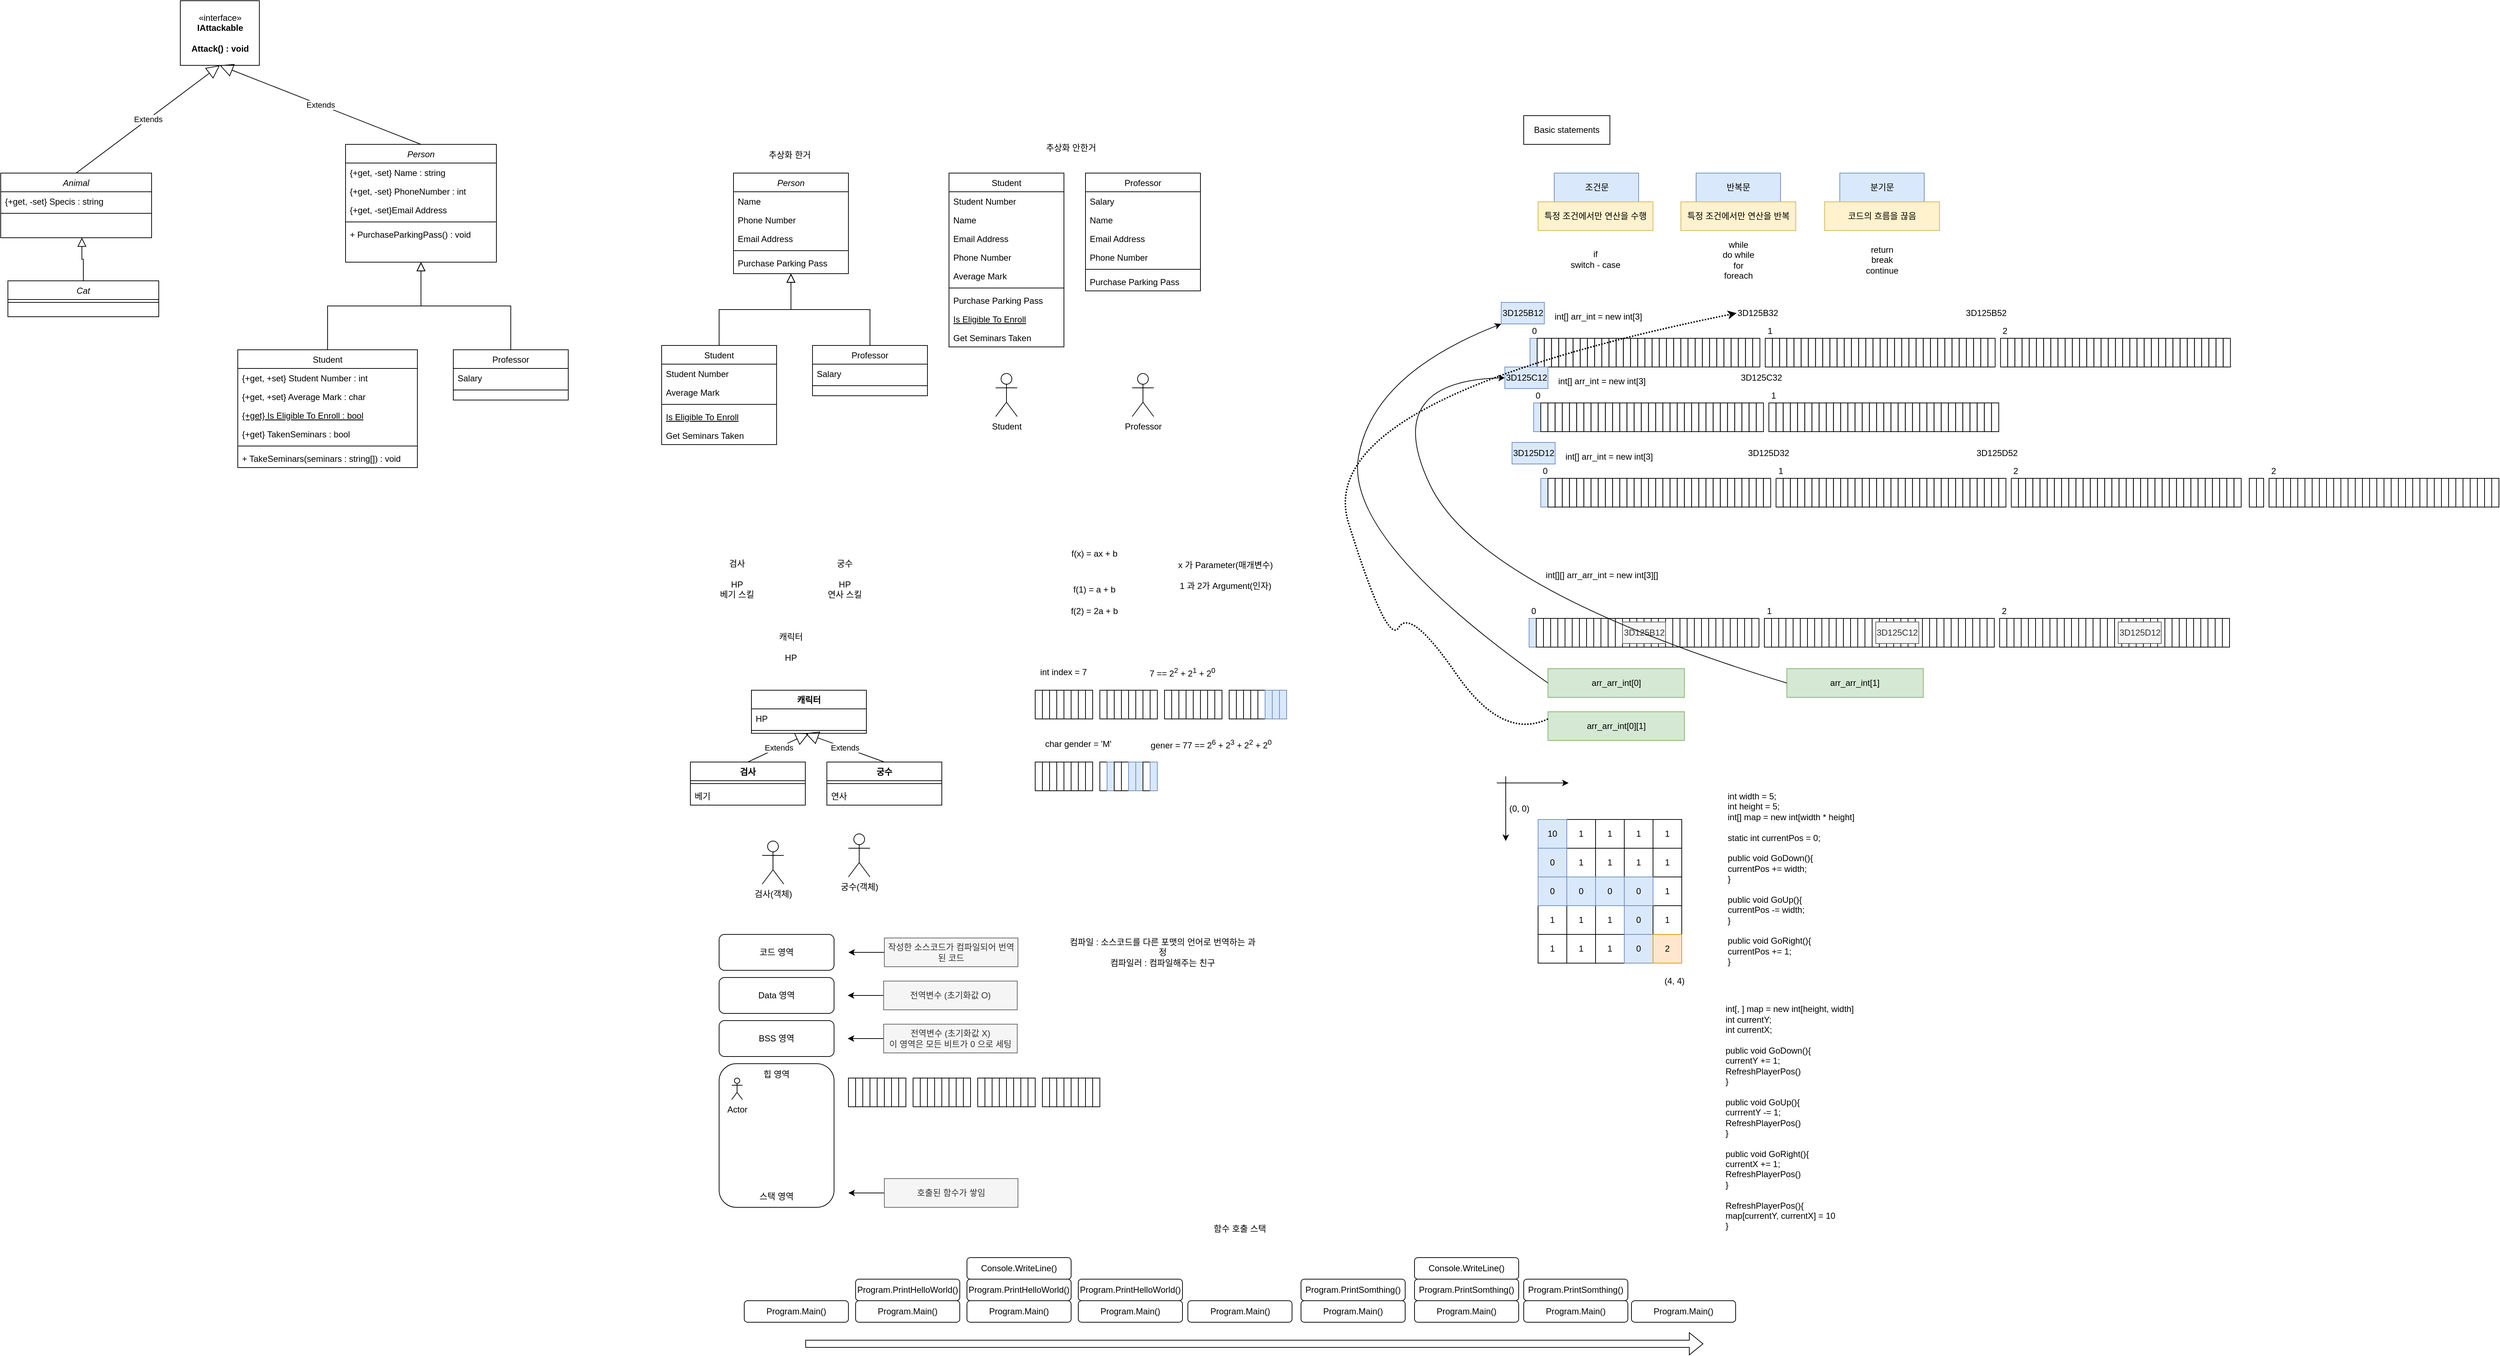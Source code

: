 <mxfile version="20.7.4" type="device"><diagram id="C5RBs43oDa-KdzZeNtuy" name="Page-1"><mxGraphModel dx="1877" dy="1750" grid="1" gridSize="10" guides="1" tooltips="1" connect="1" arrows="1" fold="1" page="1" pageScale="1" pageWidth="827" pageHeight="1169" math="0" shadow="0"><root><mxCell id="WIyWlLk6GJQsqaUBKTNV-0"/><mxCell id="WIyWlLk6GJQsqaUBKTNV-1" parent="WIyWlLk6GJQsqaUBKTNV-0"/><mxCell id="zkfFHV4jXpPFQw0GAbJ--0" value="Person" style="swimlane;fontStyle=2;align=center;verticalAlign=top;childLayout=stackLayout;horizontal=1;startSize=26;horizontalStack=0;resizeParent=1;resizeLast=0;collapsible=1;marginBottom=0;rounded=0;shadow=0;strokeWidth=1;" parent="WIyWlLk6GJQsqaUBKTNV-1" vertex="1"><mxGeometry x="220" y="120" width="160" height="140" as="geometry"><mxRectangle x="230" y="140" width="160" height="26" as="alternateBounds"/></mxGeometry></mxCell><mxCell id="zkfFHV4jXpPFQw0GAbJ--1" value="Name" style="text;align=left;verticalAlign=top;spacingLeft=4;spacingRight=4;overflow=hidden;rotatable=0;points=[[0,0.5],[1,0.5]];portConstraint=eastwest;" parent="zkfFHV4jXpPFQw0GAbJ--0" vertex="1"><mxGeometry y="26" width="160" height="26" as="geometry"/></mxCell><mxCell id="zkfFHV4jXpPFQw0GAbJ--2" value="Phone Number" style="text;align=left;verticalAlign=top;spacingLeft=4;spacingRight=4;overflow=hidden;rotatable=0;points=[[0,0.5],[1,0.5]];portConstraint=eastwest;rounded=0;shadow=0;html=0;" parent="zkfFHV4jXpPFQw0GAbJ--0" vertex="1"><mxGeometry y="52" width="160" height="26" as="geometry"/></mxCell><mxCell id="zkfFHV4jXpPFQw0GAbJ--3" value="Email Address" style="text;align=left;verticalAlign=top;spacingLeft=4;spacingRight=4;overflow=hidden;rotatable=0;points=[[0,0.5],[1,0.5]];portConstraint=eastwest;rounded=0;shadow=0;html=0;" parent="zkfFHV4jXpPFQw0GAbJ--0" vertex="1"><mxGeometry y="78" width="160" height="26" as="geometry"/></mxCell><mxCell id="zkfFHV4jXpPFQw0GAbJ--4" value="" style="line;html=1;strokeWidth=1;align=left;verticalAlign=middle;spacingTop=-1;spacingLeft=3;spacingRight=3;rotatable=0;labelPosition=right;points=[];portConstraint=eastwest;" parent="zkfFHV4jXpPFQw0GAbJ--0" vertex="1"><mxGeometry y="104" width="160" height="8" as="geometry"/></mxCell><mxCell id="zkfFHV4jXpPFQw0GAbJ--5" value="Purchase Parking Pass" style="text;align=left;verticalAlign=top;spacingLeft=4;spacingRight=4;overflow=hidden;rotatable=0;points=[[0,0.5],[1,0.5]];portConstraint=eastwest;" parent="zkfFHV4jXpPFQw0GAbJ--0" vertex="1"><mxGeometry y="112" width="160" height="26" as="geometry"/></mxCell><mxCell id="zkfFHV4jXpPFQw0GAbJ--6" value="Student" style="swimlane;fontStyle=0;align=center;verticalAlign=top;childLayout=stackLayout;horizontal=1;startSize=26;horizontalStack=0;resizeParent=1;resizeLast=0;collapsible=1;marginBottom=0;rounded=0;shadow=0;strokeWidth=1;" parent="WIyWlLk6GJQsqaUBKTNV-1" vertex="1"><mxGeometry x="120" y="360" width="160" height="138" as="geometry"><mxRectangle x="130" y="380" width="160" height="26" as="alternateBounds"/></mxGeometry></mxCell><mxCell id="zkfFHV4jXpPFQw0GAbJ--7" value="Student Number" style="text;align=left;verticalAlign=top;spacingLeft=4;spacingRight=4;overflow=hidden;rotatable=0;points=[[0,0.5],[1,0.5]];portConstraint=eastwest;" parent="zkfFHV4jXpPFQw0GAbJ--6" vertex="1"><mxGeometry y="26" width="160" height="26" as="geometry"/></mxCell><mxCell id="zkfFHV4jXpPFQw0GAbJ--8" value="Average Mark" style="text;align=left;verticalAlign=top;spacingLeft=4;spacingRight=4;overflow=hidden;rotatable=0;points=[[0,0.5],[1,0.5]];portConstraint=eastwest;rounded=0;shadow=0;html=0;" parent="zkfFHV4jXpPFQw0GAbJ--6" vertex="1"><mxGeometry y="52" width="160" height="26" as="geometry"/></mxCell><mxCell id="zkfFHV4jXpPFQw0GAbJ--9" value="" style="line;html=1;strokeWidth=1;align=left;verticalAlign=middle;spacingTop=-1;spacingLeft=3;spacingRight=3;rotatable=0;labelPosition=right;points=[];portConstraint=eastwest;" parent="zkfFHV4jXpPFQw0GAbJ--6" vertex="1"><mxGeometry y="78" width="160" height="8" as="geometry"/></mxCell><mxCell id="zkfFHV4jXpPFQw0GAbJ--10" value="Is Eligible To Enroll" style="text;align=left;verticalAlign=top;spacingLeft=4;spacingRight=4;overflow=hidden;rotatable=0;points=[[0,0.5],[1,0.5]];portConstraint=eastwest;fontStyle=4" parent="zkfFHV4jXpPFQw0GAbJ--6" vertex="1"><mxGeometry y="86" width="160" height="26" as="geometry"/></mxCell><mxCell id="zkfFHV4jXpPFQw0GAbJ--11" value="Get Seminars Taken" style="text;align=left;verticalAlign=top;spacingLeft=4;spacingRight=4;overflow=hidden;rotatable=0;points=[[0,0.5],[1,0.5]];portConstraint=eastwest;" parent="zkfFHV4jXpPFQw0GAbJ--6" vertex="1"><mxGeometry y="112" width="160" height="26" as="geometry"/></mxCell><mxCell id="zkfFHV4jXpPFQw0GAbJ--12" value="" style="endArrow=block;endSize=10;endFill=0;shadow=0;strokeWidth=1;rounded=0;edgeStyle=elbowEdgeStyle;elbow=vertical;" parent="WIyWlLk6GJQsqaUBKTNV-1" source="zkfFHV4jXpPFQw0GAbJ--6" target="zkfFHV4jXpPFQw0GAbJ--0" edge="1"><mxGeometry width="160" relative="1" as="geometry"><mxPoint x="200" y="203" as="sourcePoint"/><mxPoint x="200" y="203" as="targetPoint"/></mxGeometry></mxCell><mxCell id="zkfFHV4jXpPFQw0GAbJ--13" value="Professor" style="swimlane;fontStyle=0;align=center;verticalAlign=top;childLayout=stackLayout;horizontal=1;startSize=26;horizontalStack=0;resizeParent=1;resizeLast=0;collapsible=1;marginBottom=0;rounded=0;shadow=0;strokeWidth=1;" parent="WIyWlLk6GJQsqaUBKTNV-1" vertex="1"><mxGeometry x="330" y="360" width="160" height="70" as="geometry"><mxRectangle x="340" y="380" width="170" height="26" as="alternateBounds"/></mxGeometry></mxCell><mxCell id="zkfFHV4jXpPFQw0GAbJ--14" value="Salary" style="text;align=left;verticalAlign=top;spacingLeft=4;spacingRight=4;overflow=hidden;rotatable=0;points=[[0,0.5],[1,0.5]];portConstraint=eastwest;" parent="zkfFHV4jXpPFQw0GAbJ--13" vertex="1"><mxGeometry y="26" width="160" height="26" as="geometry"/></mxCell><mxCell id="zkfFHV4jXpPFQw0GAbJ--15" value="" style="line;html=1;strokeWidth=1;align=left;verticalAlign=middle;spacingTop=-1;spacingLeft=3;spacingRight=3;rotatable=0;labelPosition=right;points=[];portConstraint=eastwest;" parent="zkfFHV4jXpPFQw0GAbJ--13" vertex="1"><mxGeometry y="52" width="160" height="8" as="geometry"/></mxCell><mxCell id="zkfFHV4jXpPFQw0GAbJ--16" value="" style="endArrow=block;endSize=10;endFill=0;shadow=0;strokeWidth=1;rounded=0;edgeStyle=elbowEdgeStyle;elbow=vertical;" parent="WIyWlLk6GJQsqaUBKTNV-1" source="zkfFHV4jXpPFQw0GAbJ--13" target="zkfFHV4jXpPFQw0GAbJ--0" edge="1"><mxGeometry width="160" relative="1" as="geometry"><mxPoint x="210" y="373" as="sourcePoint"/><mxPoint x="310" y="271" as="targetPoint"/></mxGeometry></mxCell><mxCell id="ExqrXKKtZ7Iw6yHS_soM-0" value="Student" style="swimlane;fontStyle=0;align=center;verticalAlign=top;childLayout=stackLayout;horizontal=1;startSize=26;horizontalStack=0;resizeParent=1;resizeLast=0;collapsible=1;marginBottom=0;rounded=0;shadow=0;strokeWidth=1;" parent="WIyWlLk6GJQsqaUBKTNV-1" vertex="1"><mxGeometry x="520" y="120" width="160" height="242" as="geometry"><mxRectangle x="130" y="380" width="160" height="26" as="alternateBounds"/></mxGeometry></mxCell><mxCell id="ExqrXKKtZ7Iw6yHS_soM-1" value="Student Number" style="text;align=left;verticalAlign=top;spacingLeft=4;spacingRight=4;overflow=hidden;rotatable=0;points=[[0,0.5],[1,0.5]];portConstraint=eastwest;" parent="ExqrXKKtZ7Iw6yHS_soM-0" vertex="1"><mxGeometry y="26" width="160" height="26" as="geometry"/></mxCell><mxCell id="ExqrXKKtZ7Iw6yHS_soM-6" value="Name" style="text;align=left;verticalAlign=top;spacingLeft=4;spacingRight=4;overflow=hidden;rotatable=0;points=[[0,0.5],[1,0.5]];portConstraint=eastwest;" parent="ExqrXKKtZ7Iw6yHS_soM-0" vertex="1"><mxGeometry y="52" width="160" height="26" as="geometry"/></mxCell><mxCell id="ExqrXKKtZ7Iw6yHS_soM-8" value="Email Address" style="text;align=left;verticalAlign=top;spacingLeft=4;spacingRight=4;overflow=hidden;rotatable=0;points=[[0,0.5],[1,0.5]];portConstraint=eastwest;rounded=0;shadow=0;html=0;" parent="ExqrXKKtZ7Iw6yHS_soM-0" vertex="1"><mxGeometry y="78" width="160" height="26" as="geometry"/></mxCell><mxCell id="ExqrXKKtZ7Iw6yHS_soM-7" value="Phone Number" style="text;align=left;verticalAlign=top;spacingLeft=4;spacingRight=4;overflow=hidden;rotatable=0;points=[[0,0.5],[1,0.5]];portConstraint=eastwest;rounded=0;shadow=0;html=0;" parent="ExqrXKKtZ7Iw6yHS_soM-0" vertex="1"><mxGeometry y="104" width="160" height="26" as="geometry"/></mxCell><mxCell id="ExqrXKKtZ7Iw6yHS_soM-2" value="Average Mark" style="text;align=left;verticalAlign=top;spacingLeft=4;spacingRight=4;overflow=hidden;rotatable=0;points=[[0,0.5],[1,0.5]];portConstraint=eastwest;rounded=0;shadow=0;html=0;" parent="ExqrXKKtZ7Iw6yHS_soM-0" vertex="1"><mxGeometry y="130" width="160" height="26" as="geometry"/></mxCell><mxCell id="ExqrXKKtZ7Iw6yHS_soM-3" value="" style="line;html=1;strokeWidth=1;align=left;verticalAlign=middle;spacingTop=-1;spacingLeft=3;spacingRight=3;rotatable=0;labelPosition=right;points=[];portConstraint=eastwest;" parent="ExqrXKKtZ7Iw6yHS_soM-0" vertex="1"><mxGeometry y="156" width="160" height="8" as="geometry"/></mxCell><mxCell id="ExqrXKKtZ7Iw6yHS_soM-9" value="Purchase Parking Pass" style="text;align=left;verticalAlign=top;spacingLeft=4;spacingRight=4;overflow=hidden;rotatable=0;points=[[0,0.5],[1,0.5]];portConstraint=eastwest;" parent="ExqrXKKtZ7Iw6yHS_soM-0" vertex="1"><mxGeometry y="164" width="160" height="26" as="geometry"/></mxCell><mxCell id="ExqrXKKtZ7Iw6yHS_soM-4" value="Is Eligible To Enroll" style="text;align=left;verticalAlign=top;spacingLeft=4;spacingRight=4;overflow=hidden;rotatable=0;points=[[0,0.5],[1,0.5]];portConstraint=eastwest;fontStyle=4" parent="ExqrXKKtZ7Iw6yHS_soM-0" vertex="1"><mxGeometry y="190" width="160" height="26" as="geometry"/></mxCell><mxCell id="ExqrXKKtZ7Iw6yHS_soM-5" value="Get Seminars Taken" style="text;align=left;verticalAlign=top;spacingLeft=4;spacingRight=4;overflow=hidden;rotatable=0;points=[[0,0.5],[1,0.5]];portConstraint=eastwest;" parent="ExqrXKKtZ7Iw6yHS_soM-0" vertex="1"><mxGeometry y="216" width="160" height="26" as="geometry"/></mxCell><mxCell id="ExqrXKKtZ7Iw6yHS_soM-10" value="Professor" style="swimlane;fontStyle=0;align=center;verticalAlign=top;childLayout=stackLayout;horizontal=1;startSize=26;horizontalStack=0;resizeParent=1;resizeLast=0;collapsible=1;marginBottom=0;rounded=0;shadow=0;strokeWidth=1;" parent="WIyWlLk6GJQsqaUBKTNV-1" vertex="1"><mxGeometry x="710" y="120" width="160" height="164" as="geometry"><mxRectangle x="340" y="380" width="170" height="26" as="alternateBounds"/></mxGeometry></mxCell><mxCell id="ExqrXKKtZ7Iw6yHS_soM-11" value="Salary" style="text;align=left;verticalAlign=top;spacingLeft=4;spacingRight=4;overflow=hidden;rotatable=0;points=[[0,0.5],[1,0.5]];portConstraint=eastwest;" parent="ExqrXKKtZ7Iw6yHS_soM-10" vertex="1"><mxGeometry y="26" width="160" height="26" as="geometry"/></mxCell><mxCell id="ExqrXKKtZ7Iw6yHS_soM-13" value="Name" style="text;align=left;verticalAlign=top;spacingLeft=4;spacingRight=4;overflow=hidden;rotatable=0;points=[[0,0.5],[1,0.5]];portConstraint=eastwest;" parent="ExqrXKKtZ7Iw6yHS_soM-10" vertex="1"><mxGeometry y="52" width="160" height="26" as="geometry"/></mxCell><mxCell id="ExqrXKKtZ7Iw6yHS_soM-15" value="Email Address" style="text;align=left;verticalAlign=top;spacingLeft=4;spacingRight=4;overflow=hidden;rotatable=0;points=[[0,0.5],[1,0.5]];portConstraint=eastwest;rounded=0;shadow=0;html=0;" parent="ExqrXKKtZ7Iw6yHS_soM-10" vertex="1"><mxGeometry y="78" width="160" height="26" as="geometry"/></mxCell><mxCell id="ExqrXKKtZ7Iw6yHS_soM-14" value="Phone Number" style="text;align=left;verticalAlign=top;spacingLeft=4;spacingRight=4;overflow=hidden;rotatable=0;points=[[0,0.5],[1,0.5]];portConstraint=eastwest;rounded=0;shadow=0;html=0;" parent="ExqrXKKtZ7Iw6yHS_soM-10" vertex="1"><mxGeometry y="104" width="160" height="26" as="geometry"/></mxCell><mxCell id="ExqrXKKtZ7Iw6yHS_soM-12" value="" style="line;html=1;strokeWidth=1;align=left;verticalAlign=middle;spacingTop=-1;spacingLeft=3;spacingRight=3;rotatable=0;labelPosition=right;points=[];portConstraint=eastwest;" parent="ExqrXKKtZ7Iw6yHS_soM-10" vertex="1"><mxGeometry y="130" width="160" height="8" as="geometry"/></mxCell><mxCell id="ExqrXKKtZ7Iw6yHS_soM-16" value="Purchase Parking Pass" style="text;align=left;verticalAlign=top;spacingLeft=4;spacingRight=4;overflow=hidden;rotatable=0;points=[[0,0.5],[1,0.5]];portConstraint=eastwest;" parent="ExqrXKKtZ7Iw6yHS_soM-10" vertex="1"><mxGeometry y="138" width="160" height="26" as="geometry"/></mxCell><mxCell id="ExqrXKKtZ7Iw6yHS_soM-18" value="Student" style="shape=umlActor;verticalLabelPosition=bottom;verticalAlign=top;html=1;outlineConnect=0;" parent="WIyWlLk6GJQsqaUBKTNV-1" vertex="1"><mxGeometry x="585" y="399" width="30" height="60" as="geometry"/></mxCell><mxCell id="ExqrXKKtZ7Iw6yHS_soM-19" value="Professor" style="shape=umlActor;verticalLabelPosition=bottom;verticalAlign=top;html=1;outlineConnect=0;" parent="WIyWlLk6GJQsqaUBKTNV-1" vertex="1"><mxGeometry x="775" y="399" width="30" height="60" as="geometry"/></mxCell><mxCell id="ExqrXKKtZ7Iw6yHS_soM-23" value="검사&lt;br&gt;&lt;br&gt;HP&lt;br&gt;베기 스킬&lt;br&gt;" style="text;html=1;strokeColor=none;fillColor=none;align=center;verticalAlign=middle;whiteSpace=wrap;rounded=0;" parent="WIyWlLk6GJQsqaUBKTNV-1" vertex="1"><mxGeometry x="170" y="640" width="110" height="90" as="geometry"/></mxCell><mxCell id="ExqrXKKtZ7Iw6yHS_soM-24" value="궁수&lt;br&gt;&lt;br&gt;HP&lt;br&gt;연사 스킬" style="text;html=1;strokeColor=none;fillColor=none;align=center;verticalAlign=middle;whiteSpace=wrap;rounded=0;" parent="WIyWlLk6GJQsqaUBKTNV-1" vertex="1"><mxGeometry x="320" y="640" width="110" height="90" as="geometry"/></mxCell><mxCell id="ExqrXKKtZ7Iw6yHS_soM-25" value="캐릭터&lt;br&gt;&lt;br&gt;HP" style="text;html=1;strokeColor=none;fillColor=none;align=center;verticalAlign=middle;whiteSpace=wrap;rounded=0;" parent="WIyWlLk6GJQsqaUBKTNV-1" vertex="1"><mxGeometry x="245" y="750" width="110" height="60" as="geometry"/></mxCell><mxCell id="ExqrXKKtZ7Iw6yHS_soM-26" value="캐릭터" style="swimlane;fontStyle=1;align=center;verticalAlign=top;childLayout=stackLayout;horizontal=1;startSize=26;horizontalStack=0;resizeParent=1;resizeParentMax=0;resizeLast=0;collapsible=1;marginBottom=0;" parent="WIyWlLk6GJQsqaUBKTNV-1" vertex="1"><mxGeometry x="245" y="840" width="160" height="60" as="geometry"/></mxCell><mxCell id="ExqrXKKtZ7Iw6yHS_soM-27" value="HP" style="text;strokeColor=none;fillColor=none;align=left;verticalAlign=top;spacingLeft=4;spacingRight=4;overflow=hidden;rotatable=0;points=[[0,0.5],[1,0.5]];portConstraint=eastwest;" parent="ExqrXKKtZ7Iw6yHS_soM-26" vertex="1"><mxGeometry y="26" width="160" height="26" as="geometry"/></mxCell><mxCell id="ExqrXKKtZ7Iw6yHS_soM-28" value="" style="line;strokeWidth=1;fillColor=none;align=left;verticalAlign=middle;spacingTop=-1;spacingLeft=3;spacingRight=3;rotatable=0;labelPosition=right;points=[];portConstraint=eastwest;strokeColor=inherit;" parent="ExqrXKKtZ7Iw6yHS_soM-26" vertex="1"><mxGeometry y="52" width="160" height="8" as="geometry"/></mxCell><mxCell id="ExqrXKKtZ7Iw6yHS_soM-30" value="검사" style="swimlane;fontStyle=1;align=center;verticalAlign=top;childLayout=stackLayout;horizontal=1;startSize=26;horizontalStack=0;resizeParent=1;resizeParentMax=0;resizeLast=0;collapsible=1;marginBottom=0;" parent="WIyWlLk6GJQsqaUBKTNV-1" vertex="1"><mxGeometry x="160" y="940" width="160" height="60" as="geometry"/></mxCell><mxCell id="ExqrXKKtZ7Iw6yHS_soM-32" value="" style="line;strokeWidth=1;fillColor=none;align=left;verticalAlign=middle;spacingTop=-1;spacingLeft=3;spacingRight=3;rotatable=0;labelPosition=right;points=[];portConstraint=eastwest;strokeColor=inherit;" parent="ExqrXKKtZ7Iw6yHS_soM-30" vertex="1"><mxGeometry y="26" width="160" height="8" as="geometry"/></mxCell><mxCell id="ExqrXKKtZ7Iw6yHS_soM-31" value="베기" style="text;strokeColor=none;fillColor=none;align=left;verticalAlign=top;spacingLeft=4;spacingRight=4;overflow=hidden;rotatable=0;points=[[0,0.5],[1,0.5]];portConstraint=eastwest;" parent="ExqrXKKtZ7Iw6yHS_soM-30" vertex="1"><mxGeometry y="34" width="160" height="26" as="geometry"/></mxCell><mxCell id="ExqrXKKtZ7Iw6yHS_soM-33" value="궁수" style="swimlane;fontStyle=1;align=center;verticalAlign=top;childLayout=stackLayout;horizontal=1;startSize=26;horizontalStack=0;resizeParent=1;resizeParentMax=0;resizeLast=0;collapsible=1;marginBottom=0;" parent="WIyWlLk6GJQsqaUBKTNV-1" vertex="1"><mxGeometry x="350" y="940" width="160" height="60" as="geometry"/></mxCell><mxCell id="ExqrXKKtZ7Iw6yHS_soM-35" value="" style="line;strokeWidth=1;fillColor=none;align=left;verticalAlign=middle;spacingTop=-1;spacingLeft=3;spacingRight=3;rotatable=0;labelPosition=right;points=[];portConstraint=eastwest;strokeColor=inherit;" parent="ExqrXKKtZ7Iw6yHS_soM-33" vertex="1"><mxGeometry y="26" width="160" height="8" as="geometry"/></mxCell><mxCell id="ExqrXKKtZ7Iw6yHS_soM-34" value="연사" style="text;strokeColor=none;fillColor=none;align=left;verticalAlign=top;spacingLeft=4;spacingRight=4;overflow=hidden;rotatable=0;points=[[0,0.5],[1,0.5]];portConstraint=eastwest;" parent="ExqrXKKtZ7Iw6yHS_soM-33" vertex="1"><mxGeometry y="34" width="160" height="26" as="geometry"/></mxCell><mxCell id="ExqrXKKtZ7Iw6yHS_soM-36" value="Extends" style="endArrow=block;endSize=16;endFill=0;html=1;rounded=0;entryX=0.5;entryY=1;entryDx=0;entryDy=0;exitX=0.5;exitY=0;exitDx=0;exitDy=0;" parent="WIyWlLk6GJQsqaUBKTNV-1" source="ExqrXKKtZ7Iw6yHS_soM-30" target="ExqrXKKtZ7Iw6yHS_soM-26" edge="1"><mxGeometry width="160" relative="1" as="geometry"><mxPoint x="410" y="900" as="sourcePoint"/><mxPoint x="570" y="900" as="targetPoint"/></mxGeometry></mxCell><mxCell id="ExqrXKKtZ7Iw6yHS_soM-37" value="Extends" style="endArrow=block;endSize=16;endFill=0;html=1;rounded=0;exitX=0.5;exitY=0;exitDx=0;exitDy=0;" parent="WIyWlLk6GJQsqaUBKTNV-1" source="ExqrXKKtZ7Iw6yHS_soM-33" edge="1"><mxGeometry width="160" relative="1" as="geometry"><mxPoint x="250" y="950" as="sourcePoint"/><mxPoint x="320" y="900" as="targetPoint"/></mxGeometry></mxCell><mxCell id="ExqrXKKtZ7Iw6yHS_soM-38" value="검사(객체)" style="shape=umlActor;verticalLabelPosition=bottom;verticalAlign=top;html=1;" parent="WIyWlLk6GJQsqaUBKTNV-1" vertex="1"><mxGeometry x="260" y="1050" width="30" height="60" as="geometry"/></mxCell><mxCell id="ExqrXKKtZ7Iw6yHS_soM-39" value="궁수(객체)" style="shape=umlActor;verticalLabelPosition=bottom;verticalAlign=top;html=1;" parent="WIyWlLk6GJQsqaUBKTNV-1" vertex="1"><mxGeometry x="380" y="1040" width="30" height="60" as="geometry"/></mxCell><mxCell id="t1bSAMeGhx11BP6fI8By-0" value="f(x) = ax + b" style="text;html=1;strokeColor=none;fillColor=none;align=center;verticalAlign=middle;whiteSpace=wrap;rounded=0;" parent="WIyWlLk6GJQsqaUBKTNV-1" vertex="1"><mxGeometry x="640" y="635" width="165" height="30" as="geometry"/></mxCell><mxCell id="t1bSAMeGhx11BP6fI8By-1" value="f(1) = a + b" style="text;html=1;strokeColor=none;fillColor=none;align=center;verticalAlign=middle;whiteSpace=wrap;rounded=0;" parent="WIyWlLk6GJQsqaUBKTNV-1" vertex="1"><mxGeometry x="640" y="685" width="165" height="30" as="geometry"/></mxCell><mxCell id="t1bSAMeGhx11BP6fI8By-2" value="f(2) = 2a + b" style="text;html=1;strokeColor=none;fillColor=none;align=center;verticalAlign=middle;whiteSpace=wrap;rounded=0;" parent="WIyWlLk6GJQsqaUBKTNV-1" vertex="1"><mxGeometry x="640" y="715" width="165" height="30" as="geometry"/></mxCell><mxCell id="t1bSAMeGhx11BP6fI8By-3" value="" style="rounded=0;whiteSpace=wrap;html=1;" parent="WIyWlLk6GJQsqaUBKTNV-1" vertex="1"><mxGeometry x="640" y="840" width="10" height="40" as="geometry"/></mxCell><mxCell id="t1bSAMeGhx11BP6fI8By-4" value="int index = 7" style="text;html=1;strokeColor=none;fillColor=none;align=center;verticalAlign=middle;whiteSpace=wrap;rounded=0;" parent="WIyWlLk6GJQsqaUBKTNV-1" vertex="1"><mxGeometry x="637.5" y="800" width="82.5" height="30" as="geometry"/></mxCell><mxCell id="t1bSAMeGhx11BP6fI8By-5" value="" style="rounded=0;whiteSpace=wrap;html=1;" parent="WIyWlLk6GJQsqaUBKTNV-1" vertex="1"><mxGeometry x="650" y="840" width="10" height="40" as="geometry"/></mxCell><mxCell id="t1bSAMeGhx11BP6fI8By-6" value="" style="rounded=0;whiteSpace=wrap;html=1;" parent="WIyWlLk6GJQsqaUBKTNV-1" vertex="1"><mxGeometry x="660" y="840" width="10" height="40" as="geometry"/></mxCell><mxCell id="t1bSAMeGhx11BP6fI8By-8" value="" style="rounded=0;whiteSpace=wrap;html=1;" parent="WIyWlLk6GJQsqaUBKTNV-1" vertex="1"><mxGeometry x="670" y="840" width="10" height="40" as="geometry"/></mxCell><mxCell id="t1bSAMeGhx11BP6fI8By-9" value="" style="rounded=0;whiteSpace=wrap;html=1;" parent="WIyWlLk6GJQsqaUBKTNV-1" vertex="1"><mxGeometry x="680" y="840" width="10" height="40" as="geometry"/></mxCell><mxCell id="t1bSAMeGhx11BP6fI8By-10" value="" style="rounded=0;whiteSpace=wrap;html=1;" parent="WIyWlLk6GJQsqaUBKTNV-1" vertex="1"><mxGeometry x="690" y="840" width="10" height="40" as="geometry"/></mxCell><mxCell id="t1bSAMeGhx11BP6fI8By-11" value="" style="rounded=0;whiteSpace=wrap;html=1;" parent="WIyWlLk6GJQsqaUBKTNV-1" vertex="1"><mxGeometry x="700" y="840" width="10" height="40" as="geometry"/></mxCell><mxCell id="t1bSAMeGhx11BP6fI8By-12" value="" style="rounded=0;whiteSpace=wrap;html=1;" parent="WIyWlLk6GJQsqaUBKTNV-1" vertex="1"><mxGeometry x="710" y="840" width="10" height="40" as="geometry"/></mxCell><mxCell id="t1bSAMeGhx11BP6fI8By-13" value="" style="rounded=0;whiteSpace=wrap;html=1;" parent="WIyWlLk6GJQsqaUBKTNV-1" vertex="1"><mxGeometry x="730" y="840" width="10" height="40" as="geometry"/></mxCell><mxCell id="t1bSAMeGhx11BP6fI8By-14" value="" style="rounded=0;whiteSpace=wrap;html=1;" parent="WIyWlLk6GJQsqaUBKTNV-1" vertex="1"><mxGeometry x="740" y="840" width="10" height="40" as="geometry"/></mxCell><mxCell id="t1bSAMeGhx11BP6fI8By-15" value="" style="rounded=0;whiteSpace=wrap;html=1;" parent="WIyWlLk6GJQsqaUBKTNV-1" vertex="1"><mxGeometry x="750" y="840" width="10" height="40" as="geometry"/></mxCell><mxCell id="t1bSAMeGhx11BP6fI8By-16" value="" style="rounded=0;whiteSpace=wrap;html=1;" parent="WIyWlLk6GJQsqaUBKTNV-1" vertex="1"><mxGeometry x="760" y="840" width="10" height="40" as="geometry"/></mxCell><mxCell id="t1bSAMeGhx11BP6fI8By-17" value="" style="rounded=0;whiteSpace=wrap;html=1;" parent="WIyWlLk6GJQsqaUBKTNV-1" vertex="1"><mxGeometry x="770" y="840" width="10" height="40" as="geometry"/></mxCell><mxCell id="t1bSAMeGhx11BP6fI8By-18" value="" style="rounded=0;whiteSpace=wrap;html=1;" parent="WIyWlLk6GJQsqaUBKTNV-1" vertex="1"><mxGeometry x="780" y="840" width="10" height="40" as="geometry"/></mxCell><mxCell id="t1bSAMeGhx11BP6fI8By-19" value="" style="rounded=0;whiteSpace=wrap;html=1;" parent="WIyWlLk6GJQsqaUBKTNV-1" vertex="1"><mxGeometry x="790" y="840" width="10" height="40" as="geometry"/></mxCell><mxCell id="t1bSAMeGhx11BP6fI8By-20" value="" style="rounded=0;whiteSpace=wrap;html=1;" parent="WIyWlLk6GJQsqaUBKTNV-1" vertex="1"><mxGeometry x="800" y="840" width="10" height="40" as="geometry"/></mxCell><mxCell id="t1bSAMeGhx11BP6fI8By-21" value="" style="rounded=0;whiteSpace=wrap;html=1;" parent="WIyWlLk6GJQsqaUBKTNV-1" vertex="1"><mxGeometry x="820" y="840" width="10" height="40" as="geometry"/></mxCell><mxCell id="t1bSAMeGhx11BP6fI8By-22" value="" style="rounded=0;whiteSpace=wrap;html=1;" parent="WIyWlLk6GJQsqaUBKTNV-1" vertex="1"><mxGeometry x="830" y="840" width="10" height="40" as="geometry"/></mxCell><mxCell id="t1bSAMeGhx11BP6fI8By-23" value="" style="rounded=0;whiteSpace=wrap;html=1;" parent="WIyWlLk6GJQsqaUBKTNV-1" vertex="1"><mxGeometry x="840" y="840" width="10" height="40" as="geometry"/></mxCell><mxCell id="t1bSAMeGhx11BP6fI8By-24" value="" style="rounded=0;whiteSpace=wrap;html=1;" parent="WIyWlLk6GJQsqaUBKTNV-1" vertex="1"><mxGeometry x="850" y="840" width="10" height="40" as="geometry"/></mxCell><mxCell id="t1bSAMeGhx11BP6fI8By-25" value="" style="rounded=0;whiteSpace=wrap;html=1;" parent="WIyWlLk6GJQsqaUBKTNV-1" vertex="1"><mxGeometry x="860" y="840" width="10" height="40" as="geometry"/></mxCell><mxCell id="t1bSAMeGhx11BP6fI8By-26" value="" style="rounded=0;whiteSpace=wrap;html=1;" parent="WIyWlLk6GJQsqaUBKTNV-1" vertex="1"><mxGeometry x="870" y="840" width="10" height="40" as="geometry"/></mxCell><mxCell id="t1bSAMeGhx11BP6fI8By-27" value="" style="rounded=0;whiteSpace=wrap;html=1;" parent="WIyWlLk6GJQsqaUBKTNV-1" vertex="1"><mxGeometry x="880" y="840" width="10" height="40" as="geometry"/></mxCell><mxCell id="t1bSAMeGhx11BP6fI8By-28" value="" style="rounded=0;whiteSpace=wrap;html=1;" parent="WIyWlLk6GJQsqaUBKTNV-1" vertex="1"><mxGeometry x="890" y="840" width="10" height="40" as="geometry"/></mxCell><mxCell id="t1bSAMeGhx11BP6fI8By-29" value="" style="rounded=0;whiteSpace=wrap;html=1;" parent="WIyWlLk6GJQsqaUBKTNV-1" vertex="1"><mxGeometry x="910" y="840" width="10" height="40" as="geometry"/></mxCell><mxCell id="t1bSAMeGhx11BP6fI8By-30" value="" style="rounded=0;whiteSpace=wrap;html=1;" parent="WIyWlLk6GJQsqaUBKTNV-1" vertex="1"><mxGeometry x="920" y="840" width="10" height="40" as="geometry"/></mxCell><mxCell id="t1bSAMeGhx11BP6fI8By-31" value="" style="rounded=0;whiteSpace=wrap;html=1;" parent="WIyWlLk6GJQsqaUBKTNV-1" vertex="1"><mxGeometry x="930" y="840" width="10" height="40" as="geometry"/></mxCell><mxCell id="t1bSAMeGhx11BP6fI8By-32" value="" style="rounded=0;whiteSpace=wrap;html=1;" parent="WIyWlLk6GJQsqaUBKTNV-1" vertex="1"><mxGeometry x="940" y="840" width="10" height="40" as="geometry"/></mxCell><mxCell id="t1bSAMeGhx11BP6fI8By-33" value="" style="rounded=0;whiteSpace=wrap;html=1;" parent="WIyWlLk6GJQsqaUBKTNV-1" vertex="1"><mxGeometry x="950" y="840" width="10" height="40" as="geometry"/></mxCell><mxCell id="t1bSAMeGhx11BP6fI8By-34" value="" style="rounded=0;whiteSpace=wrap;html=1;fillColor=#dae8fc;strokeColor=#6c8ebf;" parent="WIyWlLk6GJQsqaUBKTNV-1" vertex="1"><mxGeometry x="960" y="840" width="10" height="40" as="geometry"/></mxCell><mxCell id="t1bSAMeGhx11BP6fI8By-35" value="" style="rounded=0;whiteSpace=wrap;html=1;fillColor=#dae8fc;strokeColor=#6c8ebf;" parent="WIyWlLk6GJQsqaUBKTNV-1" vertex="1"><mxGeometry x="970" y="840" width="10" height="40" as="geometry"/></mxCell><mxCell id="t1bSAMeGhx11BP6fI8By-36" value="" style="rounded=0;whiteSpace=wrap;html=1;fillColor=#dae8fc;strokeColor=#6c8ebf;" parent="WIyWlLk6GJQsqaUBKTNV-1" vertex="1"><mxGeometry x="980" y="840" width="10" height="40" as="geometry"/></mxCell><mxCell id="t1bSAMeGhx11BP6fI8By-37" value="7 == 2&lt;sup&gt;2&lt;/sup&gt; + 2&lt;sup&gt;1&lt;/sup&gt; + 2&lt;sup&gt;0&lt;/sup&gt;" style="text;html=1;strokeColor=none;fillColor=none;align=center;verticalAlign=middle;whiteSpace=wrap;rounded=0;" parent="WIyWlLk6GJQsqaUBKTNV-1" vertex="1"><mxGeometry x="760" y="800" width="170" height="30" as="geometry"/></mxCell><mxCell id="t1bSAMeGhx11BP6fI8By-38" value="char gender = 'M'" style="text;html=1;strokeColor=none;fillColor=none;align=center;verticalAlign=middle;whiteSpace=wrap;rounded=0;" parent="WIyWlLk6GJQsqaUBKTNV-1" vertex="1"><mxGeometry x="640" y="900" width="120" height="30" as="geometry"/></mxCell><mxCell id="t1bSAMeGhx11BP6fI8By-39" value="gener = 77 == 2&lt;sup&gt;6&lt;/sup&gt; + 2&lt;sup&gt;3&lt;/sup&gt; + 2&lt;sup&gt;2&lt;/sup&gt; + 2&lt;sup&gt;0&lt;/sup&gt;" style="text;html=1;strokeColor=none;fillColor=none;align=center;verticalAlign=middle;whiteSpace=wrap;rounded=0;" parent="WIyWlLk6GJQsqaUBKTNV-1" vertex="1"><mxGeometry x="780" y="900" width="210" height="30" as="geometry"/></mxCell><mxCell id="t1bSAMeGhx11BP6fI8By-40" value="" style="rounded=0;whiteSpace=wrap;html=1;" parent="WIyWlLk6GJQsqaUBKTNV-1" vertex="1"><mxGeometry x="640" y="940" width="10" height="40" as="geometry"/></mxCell><mxCell id="t1bSAMeGhx11BP6fI8By-41" value="" style="rounded=0;whiteSpace=wrap;html=1;" parent="WIyWlLk6GJQsqaUBKTNV-1" vertex="1"><mxGeometry x="650" y="940" width="10" height="40" as="geometry"/></mxCell><mxCell id="t1bSAMeGhx11BP6fI8By-42" value="" style="rounded=0;whiteSpace=wrap;html=1;" parent="WIyWlLk6GJQsqaUBKTNV-1" vertex="1"><mxGeometry x="660" y="940" width="10" height="40" as="geometry"/></mxCell><mxCell id="t1bSAMeGhx11BP6fI8By-43" value="" style="rounded=0;whiteSpace=wrap;html=1;" parent="WIyWlLk6GJQsqaUBKTNV-1" vertex="1"><mxGeometry x="670" y="940" width="10" height="40" as="geometry"/></mxCell><mxCell id="t1bSAMeGhx11BP6fI8By-44" value="" style="rounded=0;whiteSpace=wrap;html=1;" parent="WIyWlLk6GJQsqaUBKTNV-1" vertex="1"><mxGeometry x="680" y="940" width="10" height="40" as="geometry"/></mxCell><mxCell id="t1bSAMeGhx11BP6fI8By-45" value="" style="rounded=0;whiteSpace=wrap;html=1;" parent="WIyWlLk6GJQsqaUBKTNV-1" vertex="1"><mxGeometry x="690" y="940" width="10" height="40" as="geometry"/></mxCell><mxCell id="t1bSAMeGhx11BP6fI8By-46" value="" style="rounded=0;whiteSpace=wrap;html=1;" parent="WIyWlLk6GJQsqaUBKTNV-1" vertex="1"><mxGeometry x="700" y="940" width="10" height="40" as="geometry"/></mxCell><mxCell id="t1bSAMeGhx11BP6fI8By-47" value="" style="rounded=0;whiteSpace=wrap;html=1;" parent="WIyWlLk6GJQsqaUBKTNV-1" vertex="1"><mxGeometry x="710" y="940" width="10" height="40" as="geometry"/></mxCell><mxCell id="t1bSAMeGhx11BP6fI8By-48" value="" style="rounded=0;whiteSpace=wrap;html=1;" parent="WIyWlLk6GJQsqaUBKTNV-1" vertex="1"><mxGeometry x="730" y="940" width="10" height="40" as="geometry"/></mxCell><mxCell id="t1bSAMeGhx11BP6fI8By-49" value="" style="rounded=0;whiteSpace=wrap;html=1;fillColor=#dae8fc;strokeColor=#6c8ebf;" parent="WIyWlLk6GJQsqaUBKTNV-1" vertex="1"><mxGeometry x="740" y="940" width="10" height="40" as="geometry"/></mxCell><mxCell id="t1bSAMeGhx11BP6fI8By-50" value="" style="rounded=0;whiteSpace=wrap;html=1;" parent="WIyWlLk6GJQsqaUBKTNV-1" vertex="1"><mxGeometry x="750" y="940" width="10" height="40" as="geometry"/></mxCell><mxCell id="t1bSAMeGhx11BP6fI8By-51" value="" style="rounded=0;whiteSpace=wrap;html=1;" parent="WIyWlLk6GJQsqaUBKTNV-1" vertex="1"><mxGeometry x="760" y="940" width="10" height="40" as="geometry"/></mxCell><mxCell id="t1bSAMeGhx11BP6fI8By-52" value="" style="rounded=0;whiteSpace=wrap;html=1;fillColor=#dae8fc;strokeColor=#6c8ebf;" parent="WIyWlLk6GJQsqaUBKTNV-1" vertex="1"><mxGeometry x="770" y="940" width="10" height="40" as="geometry"/></mxCell><mxCell id="t1bSAMeGhx11BP6fI8By-53" value="" style="rounded=0;whiteSpace=wrap;html=1;fillColor=#dae8fc;strokeColor=#6c8ebf;" parent="WIyWlLk6GJQsqaUBKTNV-1" vertex="1"><mxGeometry x="780" y="940" width="10" height="40" as="geometry"/></mxCell><mxCell id="t1bSAMeGhx11BP6fI8By-54" value="" style="rounded=0;whiteSpace=wrap;html=1;" parent="WIyWlLk6GJQsqaUBKTNV-1" vertex="1"><mxGeometry x="790" y="940" width="10" height="40" as="geometry"/></mxCell><mxCell id="t1bSAMeGhx11BP6fI8By-55" value="" style="rounded=0;whiteSpace=wrap;html=1;fillColor=#dae8fc;strokeColor=#6c8ebf;" parent="WIyWlLk6GJQsqaUBKTNV-1" vertex="1"><mxGeometry x="800" y="940" width="10" height="40" as="geometry"/></mxCell><mxCell id="utl-lvmWzKcFZFNmIP-l-0" value="추상화 한거&amp;nbsp;" style="text;html=1;strokeColor=none;fillColor=none;align=center;verticalAlign=middle;whiteSpace=wrap;rounded=0;" parent="WIyWlLk6GJQsqaUBKTNV-1" vertex="1"><mxGeometry x="195" y="80" width="210" height="30" as="geometry"/></mxCell><mxCell id="utl-lvmWzKcFZFNmIP-l-1" value="추상화 안한거" style="text;html=1;strokeColor=none;fillColor=none;align=center;verticalAlign=middle;whiteSpace=wrap;rounded=0;" parent="WIyWlLk6GJQsqaUBKTNV-1" vertex="1"><mxGeometry x="585" y="70" width="210" height="30" as="geometry"/></mxCell><mxCell id="utl-lvmWzKcFZFNmIP-l-2" value="x 가 Parameter(매개변수)&lt;br&gt;&lt;br&gt;1 과 2가 Argument(인자)" style="text;html=1;strokeColor=none;fillColor=none;align=center;verticalAlign=middle;whiteSpace=wrap;rounded=0;" parent="WIyWlLk6GJQsqaUBKTNV-1" vertex="1"><mxGeometry x="835" y="625" width="140" height="110" as="geometry"/></mxCell><mxCell id="utl-lvmWzKcFZFNmIP-l-4" value="" style="rounded=1;whiteSpace=wrap;html=1;" parent="WIyWlLk6GJQsqaUBKTNV-1" vertex="1"><mxGeometry x="200" y="1360" width="160" height="200" as="geometry"/></mxCell><mxCell id="utl-lvmWzKcFZFNmIP-l-5" value="코드 영역" style="rounded=1;whiteSpace=wrap;html=1;" parent="WIyWlLk6GJQsqaUBKTNV-1" vertex="1"><mxGeometry x="200" y="1180" width="160" height="50" as="geometry"/></mxCell><mxCell id="utl-lvmWzKcFZFNmIP-l-6" value="Data 영역" style="rounded=1;whiteSpace=wrap;html=1;" parent="WIyWlLk6GJQsqaUBKTNV-1" vertex="1"><mxGeometry x="200" y="1240" width="160" height="50" as="geometry"/></mxCell><mxCell id="utl-lvmWzKcFZFNmIP-l-7" value="BSS 영역" style="rounded=1;whiteSpace=wrap;html=1;" parent="WIyWlLk6GJQsqaUBKTNV-1" vertex="1"><mxGeometry x="200" y="1300" width="160" height="50" as="geometry"/></mxCell><mxCell id="utl-lvmWzKcFZFNmIP-l-8" value="힙 영역" style="text;html=1;strokeColor=none;fillColor=none;align=center;verticalAlign=middle;whiteSpace=wrap;rounded=0;" parent="WIyWlLk6GJQsqaUBKTNV-1" vertex="1"><mxGeometry x="250" y="1360" width="60" height="30" as="geometry"/></mxCell><mxCell id="utl-lvmWzKcFZFNmIP-l-9" value="스택 영역" style="text;html=1;strokeColor=none;fillColor=none;align=center;verticalAlign=middle;whiteSpace=wrap;rounded=0;" parent="WIyWlLk6GJQsqaUBKTNV-1" vertex="1"><mxGeometry x="250" y="1530" width="60" height="30" as="geometry"/></mxCell><mxCell id="utl-lvmWzKcFZFNmIP-l-12" style="edgeStyle=orthogonalEdgeStyle;rounded=0;orthogonalLoop=1;jettySize=auto;html=1;" parent="WIyWlLk6GJQsqaUBKTNV-1" source="utl-lvmWzKcFZFNmIP-l-10" edge="1"><mxGeometry relative="1" as="geometry"><mxPoint x="380" y="1205" as="targetPoint"/></mxGeometry></mxCell><mxCell id="utl-lvmWzKcFZFNmIP-l-10" value="작성한 소스코드가 컴파일되어 번역된 코드" style="text;html=1;strokeColor=#666666;fillColor=#f5f5f5;align=center;verticalAlign=middle;whiteSpace=wrap;rounded=0;fontColor=#333333;" parent="WIyWlLk6GJQsqaUBKTNV-1" vertex="1"><mxGeometry x="430" y="1185" width="186" height="40" as="geometry"/></mxCell><mxCell id="utl-lvmWzKcFZFNmIP-l-13" value="컴파일 : 소스코드를 다른 포맷의 언어로 번역하는 과정&lt;br&gt;컴파일러 : 컴파일해주는 친구" style="text;html=1;strokeColor=none;fillColor=none;align=center;verticalAlign=middle;whiteSpace=wrap;rounded=0;" parent="WIyWlLk6GJQsqaUBKTNV-1" vertex="1"><mxGeometry x="685" y="1169" width="265" height="71" as="geometry"/></mxCell><mxCell id="utl-lvmWzKcFZFNmIP-l-14" style="edgeStyle=orthogonalEdgeStyle;rounded=0;orthogonalLoop=1;jettySize=auto;html=1;" parent="WIyWlLk6GJQsqaUBKTNV-1" source="utl-lvmWzKcFZFNmIP-l-15" edge="1"><mxGeometry relative="1" as="geometry"><mxPoint x="380" y="1540" as="targetPoint"/></mxGeometry></mxCell><mxCell id="utl-lvmWzKcFZFNmIP-l-15" value="호출된 함수가 쌓임" style="text;html=1;strokeColor=#666666;fillColor=#f5f5f5;align=center;verticalAlign=middle;whiteSpace=wrap;rounded=0;fontColor=#333333;" parent="WIyWlLk6GJQsqaUBKTNV-1" vertex="1"><mxGeometry x="430" y="1520" width="186" height="40" as="geometry"/></mxCell><mxCell id="utl-lvmWzKcFZFNmIP-l-16" value="Program.Main()" style="rounded=1;whiteSpace=wrap;html=1;" parent="WIyWlLk6GJQsqaUBKTNV-1" vertex="1"><mxGeometry x="235" y="1690" width="145" height="30" as="geometry"/></mxCell><mxCell id="utl-lvmWzKcFZFNmIP-l-18" value="Program.PrintHelloWorld()" style="rounded=1;whiteSpace=wrap;html=1;" parent="WIyWlLk6GJQsqaUBKTNV-1" vertex="1"><mxGeometry x="390" y="1660" width="145" height="30" as="geometry"/></mxCell><mxCell id="utl-lvmWzKcFZFNmIP-l-19" value="Program.Main()" style="rounded=1;whiteSpace=wrap;html=1;" parent="WIyWlLk6GJQsqaUBKTNV-1" vertex="1"><mxGeometry x="390" y="1690" width="145" height="30" as="geometry"/></mxCell><mxCell id="utl-lvmWzKcFZFNmIP-l-20" value="Program.PrintHelloWorld()" style="rounded=1;whiteSpace=wrap;html=1;" parent="WIyWlLk6GJQsqaUBKTNV-1" vertex="1"><mxGeometry x="545" y="1660" width="145" height="30" as="geometry"/></mxCell><mxCell id="utl-lvmWzKcFZFNmIP-l-21" value="Program.Main()" style="rounded=1;whiteSpace=wrap;html=1;" parent="WIyWlLk6GJQsqaUBKTNV-1" vertex="1"><mxGeometry x="545" y="1690" width="145" height="30" as="geometry"/></mxCell><mxCell id="utl-lvmWzKcFZFNmIP-l-22" value="Console.WriteLine()" style="rounded=1;whiteSpace=wrap;html=1;" parent="WIyWlLk6GJQsqaUBKTNV-1" vertex="1"><mxGeometry x="545" y="1630" width="145" height="30" as="geometry"/></mxCell><mxCell id="utl-lvmWzKcFZFNmIP-l-23" value="Program.PrintHelloWorld()" style="rounded=1;whiteSpace=wrap;html=1;" parent="WIyWlLk6GJQsqaUBKTNV-1" vertex="1"><mxGeometry x="700" y="1660" width="145" height="30" as="geometry"/></mxCell><mxCell id="utl-lvmWzKcFZFNmIP-l-24" value="Program.Main()" style="rounded=1;whiteSpace=wrap;html=1;" parent="WIyWlLk6GJQsqaUBKTNV-1" vertex="1"><mxGeometry x="700" y="1690" width="145" height="30" as="geometry"/></mxCell><mxCell id="utl-lvmWzKcFZFNmIP-l-26" value="Program.Main()" style="rounded=1;whiteSpace=wrap;html=1;" parent="WIyWlLk6GJQsqaUBKTNV-1" vertex="1"><mxGeometry x="852.5" y="1690" width="145" height="30" as="geometry"/></mxCell><mxCell id="utl-lvmWzKcFZFNmIP-l-27" value="Program.Main()" style="rounded=1;whiteSpace=wrap;html=1;" parent="WIyWlLk6GJQsqaUBKTNV-1" vertex="1"><mxGeometry x="1010" y="1690" width="145" height="30" as="geometry"/></mxCell><mxCell id="utl-lvmWzKcFZFNmIP-l-28" value="Program.PrintSomthing()" style="rounded=1;whiteSpace=wrap;html=1;" parent="WIyWlLk6GJQsqaUBKTNV-1" vertex="1"><mxGeometry x="1010" y="1660" width="145" height="30" as="geometry"/></mxCell><mxCell id="utl-lvmWzKcFZFNmIP-l-29" value="Program.Main()" style="rounded=1;whiteSpace=wrap;html=1;" parent="WIyWlLk6GJQsqaUBKTNV-1" vertex="1"><mxGeometry x="1168" y="1690" width="145" height="30" as="geometry"/></mxCell><mxCell id="utl-lvmWzKcFZFNmIP-l-30" value="Program.PrintSomthing()" style="rounded=1;whiteSpace=wrap;html=1;" parent="WIyWlLk6GJQsqaUBKTNV-1" vertex="1"><mxGeometry x="1168" y="1660" width="145" height="30" as="geometry"/></mxCell><mxCell id="utl-lvmWzKcFZFNmIP-l-31" value="Console.WriteLine()" style="rounded=1;whiteSpace=wrap;html=1;" parent="WIyWlLk6GJQsqaUBKTNV-1" vertex="1"><mxGeometry x="1168" y="1630" width="145" height="30" as="geometry"/></mxCell><mxCell id="utl-lvmWzKcFZFNmIP-l-32" value="Program.Main()" style="rounded=1;whiteSpace=wrap;html=1;" parent="WIyWlLk6GJQsqaUBKTNV-1" vertex="1"><mxGeometry x="1320" y="1690" width="145" height="30" as="geometry"/></mxCell><mxCell id="utl-lvmWzKcFZFNmIP-l-33" value="Program.PrintSomthing()" style="rounded=1;whiteSpace=wrap;html=1;" parent="WIyWlLk6GJQsqaUBKTNV-1" vertex="1"><mxGeometry x="1320" y="1660" width="145" height="30" as="geometry"/></mxCell><mxCell id="utl-lvmWzKcFZFNmIP-l-34" value="Program.Main()" style="rounded=1;whiteSpace=wrap;html=1;" parent="WIyWlLk6GJQsqaUBKTNV-1" vertex="1"><mxGeometry x="1470" y="1690" width="145" height="30" as="geometry"/></mxCell><mxCell id="utl-lvmWzKcFZFNmIP-l-35" value="" style="shape=flexArrow;endArrow=classic;html=1;rounded=0;" parent="WIyWlLk6GJQsqaUBKTNV-1" edge="1"><mxGeometry width="50" height="50" relative="1" as="geometry"><mxPoint x="320" y="1750" as="sourcePoint"/><mxPoint x="1570" y="1750" as="targetPoint"/></mxGeometry></mxCell><mxCell id="utl-lvmWzKcFZFNmIP-l-36" value="함수 호출 스택" style="text;html=1;strokeColor=none;fillColor=none;align=center;verticalAlign=middle;whiteSpace=wrap;rounded=0;" parent="WIyWlLk6GJQsqaUBKTNV-1" vertex="1"><mxGeometry x="810" y="1570" width="230" height="40" as="geometry"/></mxCell><mxCell id="utl-lvmWzKcFZFNmIP-l-37" style="edgeStyle=orthogonalEdgeStyle;rounded=0;orthogonalLoop=1;jettySize=auto;html=1;" parent="WIyWlLk6GJQsqaUBKTNV-1" source="utl-lvmWzKcFZFNmIP-l-38" edge="1"><mxGeometry relative="1" as="geometry"><mxPoint x="379" y="1265" as="targetPoint"/></mxGeometry></mxCell><mxCell id="utl-lvmWzKcFZFNmIP-l-38" value="전역변수 (초기화값 O)" style="text;html=1;strokeColor=#666666;fillColor=#f5f5f5;align=center;verticalAlign=middle;whiteSpace=wrap;rounded=0;fontColor=#333333;" parent="WIyWlLk6GJQsqaUBKTNV-1" vertex="1"><mxGeometry x="429" y="1245" width="186" height="40" as="geometry"/></mxCell><mxCell id="utl-lvmWzKcFZFNmIP-l-39" style="edgeStyle=orthogonalEdgeStyle;rounded=0;orthogonalLoop=1;jettySize=auto;html=1;" parent="WIyWlLk6GJQsqaUBKTNV-1" source="utl-lvmWzKcFZFNmIP-l-40" edge="1"><mxGeometry relative="1" as="geometry"><mxPoint x="379" y="1325" as="targetPoint"/></mxGeometry></mxCell><mxCell id="utl-lvmWzKcFZFNmIP-l-40" value="전역변수 (초기화값 X)&lt;br&gt;이 영역은 모든 비트가 0 으로 세팅" style="text;html=1;strokeColor=#666666;fillColor=#f5f5f5;align=center;verticalAlign=middle;whiteSpace=wrap;rounded=0;fontColor=#333333;" parent="WIyWlLk6GJQsqaUBKTNV-1" vertex="1"><mxGeometry x="429" y="1305" width="186" height="40" as="geometry"/></mxCell><mxCell id="utl-lvmWzKcFZFNmIP-l-41" value="Actor" style="shape=umlActor;verticalLabelPosition=bottom;verticalAlign=top;html=1;outlineConnect=0;" parent="WIyWlLk6GJQsqaUBKTNV-1" vertex="1"><mxGeometry x="217.5" y="1380" width="15" height="30" as="geometry"/></mxCell><mxCell id="i79ofEkq9CT5EaSTqLbH-9" value="" style="rounded=0;whiteSpace=wrap;html=1;" parent="WIyWlLk6GJQsqaUBKTNV-1" vertex="1"><mxGeometry x="380" y="1380" width="10" height="40" as="geometry"/></mxCell><mxCell id="i79ofEkq9CT5EaSTqLbH-10" value="" style="rounded=0;whiteSpace=wrap;html=1;" parent="WIyWlLk6GJQsqaUBKTNV-1" vertex="1"><mxGeometry x="390" y="1380" width="10" height="40" as="geometry"/></mxCell><mxCell id="i79ofEkq9CT5EaSTqLbH-11" value="" style="rounded=0;whiteSpace=wrap;html=1;" parent="WIyWlLk6GJQsqaUBKTNV-1" vertex="1"><mxGeometry x="400" y="1380" width="10" height="40" as="geometry"/></mxCell><mxCell id="i79ofEkq9CT5EaSTqLbH-12" value="" style="rounded=0;whiteSpace=wrap;html=1;" parent="WIyWlLk6GJQsqaUBKTNV-1" vertex="1"><mxGeometry x="410" y="1380" width="10" height="40" as="geometry"/></mxCell><mxCell id="i79ofEkq9CT5EaSTqLbH-13" value="" style="rounded=0;whiteSpace=wrap;html=1;" parent="WIyWlLk6GJQsqaUBKTNV-1" vertex="1"><mxGeometry x="420" y="1380" width="10" height="40" as="geometry"/></mxCell><mxCell id="i79ofEkq9CT5EaSTqLbH-14" value="" style="rounded=0;whiteSpace=wrap;html=1;" parent="WIyWlLk6GJQsqaUBKTNV-1" vertex="1"><mxGeometry x="430" y="1380" width="10" height="40" as="geometry"/></mxCell><mxCell id="i79ofEkq9CT5EaSTqLbH-15" value="" style="rounded=0;whiteSpace=wrap;html=1;" parent="WIyWlLk6GJQsqaUBKTNV-1" vertex="1"><mxGeometry x="440" y="1380" width="10" height="40" as="geometry"/></mxCell><mxCell id="i79ofEkq9CT5EaSTqLbH-16" value="" style="rounded=0;whiteSpace=wrap;html=1;" parent="WIyWlLk6GJQsqaUBKTNV-1" vertex="1"><mxGeometry x="450" y="1380" width="10" height="40" as="geometry"/></mxCell><mxCell id="i79ofEkq9CT5EaSTqLbH-17" value="" style="rounded=0;whiteSpace=wrap;html=1;" parent="WIyWlLk6GJQsqaUBKTNV-1" vertex="1"><mxGeometry x="470" y="1380" width="10" height="40" as="geometry"/></mxCell><mxCell id="i79ofEkq9CT5EaSTqLbH-18" value="" style="rounded=0;whiteSpace=wrap;html=1;" parent="WIyWlLk6GJQsqaUBKTNV-1" vertex="1"><mxGeometry x="480" y="1380" width="10" height="40" as="geometry"/></mxCell><mxCell id="i79ofEkq9CT5EaSTqLbH-19" value="" style="rounded=0;whiteSpace=wrap;html=1;" parent="WIyWlLk6GJQsqaUBKTNV-1" vertex="1"><mxGeometry x="490" y="1380" width="10" height="40" as="geometry"/></mxCell><mxCell id="i79ofEkq9CT5EaSTqLbH-20" value="" style="rounded=0;whiteSpace=wrap;html=1;" parent="WIyWlLk6GJQsqaUBKTNV-1" vertex="1"><mxGeometry x="500" y="1380" width="10" height="40" as="geometry"/></mxCell><mxCell id="i79ofEkq9CT5EaSTqLbH-21" value="" style="rounded=0;whiteSpace=wrap;html=1;" parent="WIyWlLk6GJQsqaUBKTNV-1" vertex="1"><mxGeometry x="510" y="1380" width="10" height="40" as="geometry"/></mxCell><mxCell id="i79ofEkq9CT5EaSTqLbH-22" value="" style="rounded=0;whiteSpace=wrap;html=1;" parent="WIyWlLk6GJQsqaUBKTNV-1" vertex="1"><mxGeometry x="520" y="1380" width="10" height="40" as="geometry"/></mxCell><mxCell id="i79ofEkq9CT5EaSTqLbH-23" value="" style="rounded=0;whiteSpace=wrap;html=1;" parent="WIyWlLk6GJQsqaUBKTNV-1" vertex="1"><mxGeometry x="530" y="1380" width="10" height="40" as="geometry"/></mxCell><mxCell id="i79ofEkq9CT5EaSTqLbH-24" value="" style="rounded=0;whiteSpace=wrap;html=1;" parent="WIyWlLk6GJQsqaUBKTNV-1" vertex="1"><mxGeometry x="540" y="1380" width="10" height="40" as="geometry"/></mxCell><mxCell id="i79ofEkq9CT5EaSTqLbH-25" value="" style="rounded=0;whiteSpace=wrap;html=1;" parent="WIyWlLk6GJQsqaUBKTNV-1" vertex="1"><mxGeometry x="560" y="1380" width="10" height="40" as="geometry"/></mxCell><mxCell id="i79ofEkq9CT5EaSTqLbH-26" value="" style="rounded=0;whiteSpace=wrap;html=1;" parent="WIyWlLk6GJQsqaUBKTNV-1" vertex="1"><mxGeometry x="570" y="1380" width="10" height="40" as="geometry"/></mxCell><mxCell id="i79ofEkq9CT5EaSTqLbH-27" value="" style="rounded=0;whiteSpace=wrap;html=1;" parent="WIyWlLk6GJQsqaUBKTNV-1" vertex="1"><mxGeometry x="580" y="1380" width="10" height="40" as="geometry"/></mxCell><mxCell id="i79ofEkq9CT5EaSTqLbH-28" value="" style="rounded=0;whiteSpace=wrap;html=1;" parent="WIyWlLk6GJQsqaUBKTNV-1" vertex="1"><mxGeometry x="590" y="1380" width="10" height="40" as="geometry"/></mxCell><mxCell id="i79ofEkq9CT5EaSTqLbH-29" value="" style="rounded=0;whiteSpace=wrap;html=1;" parent="WIyWlLk6GJQsqaUBKTNV-1" vertex="1"><mxGeometry x="600" y="1380" width="10" height="40" as="geometry"/></mxCell><mxCell id="i79ofEkq9CT5EaSTqLbH-30" value="" style="rounded=0;whiteSpace=wrap;html=1;" parent="WIyWlLk6GJQsqaUBKTNV-1" vertex="1"><mxGeometry x="610" y="1380" width="10" height="40" as="geometry"/></mxCell><mxCell id="i79ofEkq9CT5EaSTqLbH-31" value="" style="rounded=0;whiteSpace=wrap;html=1;" parent="WIyWlLk6GJQsqaUBKTNV-1" vertex="1"><mxGeometry x="620" y="1380" width="10" height="40" as="geometry"/></mxCell><mxCell id="i79ofEkq9CT5EaSTqLbH-32" value="" style="rounded=0;whiteSpace=wrap;html=1;" parent="WIyWlLk6GJQsqaUBKTNV-1" vertex="1"><mxGeometry x="630" y="1380" width="10" height="40" as="geometry"/></mxCell><mxCell id="i79ofEkq9CT5EaSTqLbH-33" value="" style="rounded=0;whiteSpace=wrap;html=1;" parent="WIyWlLk6GJQsqaUBKTNV-1" vertex="1"><mxGeometry x="650" y="1380" width="10" height="40" as="geometry"/></mxCell><mxCell id="i79ofEkq9CT5EaSTqLbH-34" value="" style="rounded=0;whiteSpace=wrap;html=1;" parent="WIyWlLk6GJQsqaUBKTNV-1" vertex="1"><mxGeometry x="660" y="1380" width="10" height="40" as="geometry"/></mxCell><mxCell id="i79ofEkq9CT5EaSTqLbH-35" value="" style="rounded=0;whiteSpace=wrap;html=1;" parent="WIyWlLk6GJQsqaUBKTNV-1" vertex="1"><mxGeometry x="670" y="1380" width="10" height="40" as="geometry"/></mxCell><mxCell id="i79ofEkq9CT5EaSTqLbH-36" value="" style="rounded=0;whiteSpace=wrap;html=1;" parent="WIyWlLk6GJQsqaUBKTNV-1" vertex="1"><mxGeometry x="680" y="1380" width="10" height="40" as="geometry"/></mxCell><mxCell id="i79ofEkq9CT5EaSTqLbH-37" value="" style="rounded=0;whiteSpace=wrap;html=1;" parent="WIyWlLk6GJQsqaUBKTNV-1" vertex="1"><mxGeometry x="690" y="1380" width="10" height="40" as="geometry"/></mxCell><mxCell id="i79ofEkq9CT5EaSTqLbH-38" value="" style="rounded=0;whiteSpace=wrap;html=1;" parent="WIyWlLk6GJQsqaUBKTNV-1" vertex="1"><mxGeometry x="700" y="1380" width="10" height="40" as="geometry"/></mxCell><mxCell id="i79ofEkq9CT5EaSTqLbH-39" value="" style="rounded=0;whiteSpace=wrap;html=1;" parent="WIyWlLk6GJQsqaUBKTNV-1" vertex="1"><mxGeometry x="710" y="1380" width="10" height="40" as="geometry"/></mxCell><mxCell id="i79ofEkq9CT5EaSTqLbH-40" value="" style="rounded=0;whiteSpace=wrap;html=1;" parent="WIyWlLk6GJQsqaUBKTNV-1" vertex="1"><mxGeometry x="720" y="1380" width="10" height="40" as="geometry"/></mxCell><mxCell id="hapY-3UwGRRoaS1dYgGs-51" value="Basic statements" style="rounded=0;whiteSpace=wrap;html=1;" parent="WIyWlLk6GJQsqaUBKTNV-1" vertex="1"><mxGeometry x="1320" y="40" width="120" height="40" as="geometry"/></mxCell><mxCell id="hapY-3UwGRRoaS1dYgGs-52" value="조건문" style="text;html=1;strokeColor=#6c8ebf;fillColor=#dae8fc;align=center;verticalAlign=middle;whiteSpace=wrap;rounded=0;" parent="WIyWlLk6GJQsqaUBKTNV-1" vertex="1"><mxGeometry x="1362.5" y="120" width="117.5" height="40" as="geometry"/></mxCell><mxCell id="hapY-3UwGRRoaS1dYgGs-53" value="반복문" style="text;html=1;strokeColor=#6c8ebf;fillColor=#dae8fc;align=center;verticalAlign=middle;whiteSpace=wrap;rounded=0;" parent="WIyWlLk6GJQsqaUBKTNV-1" vertex="1"><mxGeometry x="1560" y="120" width="117.5" height="40" as="geometry"/></mxCell><mxCell id="hapY-3UwGRRoaS1dYgGs-54" value="분기문" style="text;html=1;strokeColor=#6c8ebf;fillColor=#dae8fc;align=center;verticalAlign=middle;whiteSpace=wrap;rounded=0;" parent="WIyWlLk6GJQsqaUBKTNV-1" vertex="1"><mxGeometry x="1760" y="120" width="117.5" height="40" as="geometry"/></mxCell><mxCell id="hapY-3UwGRRoaS1dYgGs-55" value="특정 조건에서만 연산을 수행" style="text;html=1;strokeColor=#d6b656;fillColor=#fff2cc;align=center;verticalAlign=middle;whiteSpace=wrap;rounded=0;" parent="WIyWlLk6GJQsqaUBKTNV-1" vertex="1"><mxGeometry x="1340" y="160" width="160" height="40" as="geometry"/></mxCell><mxCell id="hapY-3UwGRRoaS1dYgGs-56" value="특정 조건에서만 연산을 반복" style="text;html=1;strokeColor=#d6b656;fillColor=#fff2cc;align=center;verticalAlign=middle;whiteSpace=wrap;rounded=0;" parent="WIyWlLk6GJQsqaUBKTNV-1" vertex="1"><mxGeometry x="1538.75" y="160" width="160" height="40" as="geometry"/></mxCell><mxCell id="hapY-3UwGRRoaS1dYgGs-57" value="코드의 흐름을 끊음" style="text;html=1;strokeColor=#d6b656;fillColor=#fff2cc;align=center;verticalAlign=middle;whiteSpace=wrap;rounded=0;" parent="WIyWlLk6GJQsqaUBKTNV-1" vertex="1"><mxGeometry x="1738.75" y="160" width="160" height="40" as="geometry"/></mxCell><mxCell id="hapY-3UwGRRoaS1dYgGs-58" value="if&lt;br&gt;switch - case" style="text;html=1;strokeColor=none;fillColor=none;align=center;verticalAlign=middle;whiteSpace=wrap;rounded=0;" parent="WIyWlLk6GJQsqaUBKTNV-1" vertex="1"><mxGeometry x="1340" y="210" width="160" height="60" as="geometry"/></mxCell><mxCell id="hapY-3UwGRRoaS1dYgGs-59" value="while&lt;br&gt;do while&lt;br&gt;for&lt;br&gt;foreach" style="text;html=1;strokeColor=none;fillColor=none;align=center;verticalAlign=middle;whiteSpace=wrap;rounded=0;" parent="WIyWlLk6GJQsqaUBKTNV-1" vertex="1"><mxGeometry x="1538.75" y="211" width="160" height="60" as="geometry"/></mxCell><mxCell id="hapY-3UwGRRoaS1dYgGs-60" value="return&lt;br&gt;break&lt;br&gt;continue" style="text;html=1;strokeColor=none;fillColor=none;align=center;verticalAlign=middle;whiteSpace=wrap;rounded=0;" parent="WIyWlLk6GJQsqaUBKTNV-1" vertex="1"><mxGeometry x="1738.75" y="211" width="160" height="60" as="geometry"/></mxCell><mxCell id="BR1kOy7-dYVEsH_H0t1B-0" value="" style="rounded=0;whiteSpace=wrap;html=1;fillColor=#dae8fc;strokeColor=#6c8ebf;" parent="WIyWlLk6GJQsqaUBKTNV-1" vertex="1"><mxGeometry x="1328.75" y="350" width="10" height="40" as="geometry"/></mxCell><mxCell id="BR1kOy7-dYVEsH_H0t1B-1" value="" style="rounded=0;whiteSpace=wrap;html=1;" parent="WIyWlLk6GJQsqaUBKTNV-1" vertex="1"><mxGeometry x="1338.75" y="350" width="10" height="40" as="geometry"/></mxCell><mxCell id="BR1kOy7-dYVEsH_H0t1B-2" value="" style="rounded=0;whiteSpace=wrap;html=1;" parent="WIyWlLk6GJQsqaUBKTNV-1" vertex="1"><mxGeometry x="1348.75" y="350" width="10" height="40" as="geometry"/></mxCell><mxCell id="BR1kOy7-dYVEsH_H0t1B-3" value="" style="rounded=0;whiteSpace=wrap;html=1;" parent="WIyWlLk6GJQsqaUBKTNV-1" vertex="1"><mxGeometry x="1358.75" y="350" width="10" height="40" as="geometry"/></mxCell><mxCell id="BR1kOy7-dYVEsH_H0t1B-4" value="" style="rounded=0;whiteSpace=wrap;html=1;" parent="WIyWlLk6GJQsqaUBKTNV-1" vertex="1"><mxGeometry x="1368.75" y="350" width="10" height="40" as="geometry"/></mxCell><mxCell id="BR1kOy7-dYVEsH_H0t1B-5" value="" style="rounded=0;whiteSpace=wrap;html=1;" parent="WIyWlLk6GJQsqaUBKTNV-1" vertex="1"><mxGeometry x="1378.75" y="350" width="10" height="40" as="geometry"/></mxCell><mxCell id="BR1kOy7-dYVEsH_H0t1B-6" value="" style="rounded=0;whiteSpace=wrap;html=1;" parent="WIyWlLk6GJQsqaUBKTNV-1" vertex="1"><mxGeometry x="1388.75" y="350" width="10" height="40" as="geometry"/></mxCell><mxCell id="BR1kOy7-dYVEsH_H0t1B-7" value="" style="rounded=0;whiteSpace=wrap;html=1;" parent="WIyWlLk6GJQsqaUBKTNV-1" vertex="1"><mxGeometry x="1398.75" y="350" width="10" height="40" as="geometry"/></mxCell><mxCell id="BR1kOy7-dYVEsH_H0t1B-8" value="int[] arr_int = new int[3]" style="text;html=1;strokeColor=none;fillColor=none;align=center;verticalAlign=middle;whiteSpace=wrap;rounded=0;" parent="WIyWlLk6GJQsqaUBKTNV-1" vertex="1"><mxGeometry x="1328.75" y="300" width="190" height="40" as="geometry"/></mxCell><mxCell id="BR1kOy7-dYVEsH_H0t1B-9" value="" style="rounded=0;whiteSpace=wrap;html=1;" parent="WIyWlLk6GJQsqaUBKTNV-1" vertex="1"><mxGeometry x="1408.75" y="350" width="10" height="40" as="geometry"/></mxCell><mxCell id="BR1kOy7-dYVEsH_H0t1B-10" value="" style="rounded=0;whiteSpace=wrap;html=1;" parent="WIyWlLk6GJQsqaUBKTNV-1" vertex="1"><mxGeometry x="1418.75" y="350" width="10" height="40" as="geometry"/></mxCell><mxCell id="BR1kOy7-dYVEsH_H0t1B-11" value="" style="rounded=0;whiteSpace=wrap;html=1;" parent="WIyWlLk6GJQsqaUBKTNV-1" vertex="1"><mxGeometry x="1428.75" y="350" width="10" height="40" as="geometry"/></mxCell><mxCell id="BR1kOy7-dYVEsH_H0t1B-12" value="" style="rounded=0;whiteSpace=wrap;html=1;" parent="WIyWlLk6GJQsqaUBKTNV-1" vertex="1"><mxGeometry x="1438.75" y="350" width="10" height="40" as="geometry"/></mxCell><mxCell id="BR1kOy7-dYVEsH_H0t1B-13" value="" style="rounded=0;whiteSpace=wrap;html=1;" parent="WIyWlLk6GJQsqaUBKTNV-1" vertex="1"><mxGeometry x="1448.75" y="350" width="10" height="40" as="geometry"/></mxCell><mxCell id="BR1kOy7-dYVEsH_H0t1B-14" value="" style="rounded=0;whiteSpace=wrap;html=1;" parent="WIyWlLk6GJQsqaUBKTNV-1" vertex="1"><mxGeometry x="1458.75" y="350" width="10" height="40" as="geometry"/></mxCell><mxCell id="BR1kOy7-dYVEsH_H0t1B-15" value="" style="rounded=0;whiteSpace=wrap;html=1;" parent="WIyWlLk6GJQsqaUBKTNV-1" vertex="1"><mxGeometry x="1468.75" y="350" width="10" height="40" as="geometry"/></mxCell><mxCell id="BR1kOy7-dYVEsH_H0t1B-16" value="" style="rounded=0;whiteSpace=wrap;html=1;" parent="WIyWlLk6GJQsqaUBKTNV-1" vertex="1"><mxGeometry x="1478.75" y="350" width="10" height="40" as="geometry"/></mxCell><mxCell id="BR1kOy7-dYVEsH_H0t1B-17" value="" style="rounded=0;whiteSpace=wrap;html=1;" parent="WIyWlLk6GJQsqaUBKTNV-1" vertex="1"><mxGeometry x="1488.75" y="350" width="10" height="40" as="geometry"/></mxCell><mxCell id="BR1kOy7-dYVEsH_H0t1B-18" value="" style="rounded=0;whiteSpace=wrap;html=1;" parent="WIyWlLk6GJQsqaUBKTNV-1" vertex="1"><mxGeometry x="1498.75" y="350" width="10" height="40" as="geometry"/></mxCell><mxCell id="BR1kOy7-dYVEsH_H0t1B-19" value="" style="rounded=0;whiteSpace=wrap;html=1;" parent="WIyWlLk6GJQsqaUBKTNV-1" vertex="1"><mxGeometry x="1508.75" y="350" width="10" height="40" as="geometry"/></mxCell><mxCell id="BR1kOy7-dYVEsH_H0t1B-20" value="" style="rounded=0;whiteSpace=wrap;html=1;" parent="WIyWlLk6GJQsqaUBKTNV-1" vertex="1"><mxGeometry x="1518.75" y="350" width="10" height="40" as="geometry"/></mxCell><mxCell id="BR1kOy7-dYVEsH_H0t1B-21" value="" style="rounded=0;whiteSpace=wrap;html=1;" parent="WIyWlLk6GJQsqaUBKTNV-1" vertex="1"><mxGeometry x="1528.75" y="350" width="10" height="40" as="geometry"/></mxCell><mxCell id="BR1kOy7-dYVEsH_H0t1B-22" value="" style="rounded=0;whiteSpace=wrap;html=1;" parent="WIyWlLk6GJQsqaUBKTNV-1" vertex="1"><mxGeometry x="1538.75" y="350" width="10" height="40" as="geometry"/></mxCell><mxCell id="BR1kOy7-dYVEsH_H0t1B-23" value="" style="rounded=0;whiteSpace=wrap;html=1;" parent="WIyWlLk6GJQsqaUBKTNV-1" vertex="1"><mxGeometry x="1548.75" y="350" width="10" height="40" as="geometry"/></mxCell><mxCell id="BR1kOy7-dYVEsH_H0t1B-24" value="" style="rounded=0;whiteSpace=wrap;html=1;" parent="WIyWlLk6GJQsqaUBKTNV-1" vertex="1"><mxGeometry x="1558.75" y="350" width="10" height="40" as="geometry"/></mxCell><mxCell id="BR1kOy7-dYVEsH_H0t1B-25" value="" style="rounded=0;whiteSpace=wrap;html=1;" parent="WIyWlLk6GJQsqaUBKTNV-1" vertex="1"><mxGeometry x="1568.75" y="350" width="10" height="40" as="geometry"/></mxCell><mxCell id="BR1kOy7-dYVEsH_H0t1B-26" value="" style="rounded=0;whiteSpace=wrap;html=1;" parent="WIyWlLk6GJQsqaUBKTNV-1" vertex="1"><mxGeometry x="1578.75" y="350" width="10" height="40" as="geometry"/></mxCell><mxCell id="BR1kOy7-dYVEsH_H0t1B-27" value="" style="rounded=0;whiteSpace=wrap;html=1;" parent="WIyWlLk6GJQsqaUBKTNV-1" vertex="1"><mxGeometry x="1588.75" y="350" width="10" height="40" as="geometry"/></mxCell><mxCell id="BR1kOy7-dYVEsH_H0t1B-28" value="" style="rounded=0;whiteSpace=wrap;html=1;" parent="WIyWlLk6GJQsqaUBKTNV-1" vertex="1"><mxGeometry x="1598.75" y="350" width="10" height="40" as="geometry"/></mxCell><mxCell id="BR1kOy7-dYVEsH_H0t1B-29" value="" style="rounded=0;whiteSpace=wrap;html=1;" parent="WIyWlLk6GJQsqaUBKTNV-1" vertex="1"><mxGeometry x="1608.75" y="350" width="10" height="40" as="geometry"/></mxCell><mxCell id="BR1kOy7-dYVEsH_H0t1B-30" value="" style="rounded=0;whiteSpace=wrap;html=1;" parent="WIyWlLk6GJQsqaUBKTNV-1" vertex="1"><mxGeometry x="1618.75" y="350" width="10" height="40" as="geometry"/></mxCell><mxCell id="BR1kOy7-dYVEsH_H0t1B-31" value="" style="rounded=0;whiteSpace=wrap;html=1;" parent="WIyWlLk6GJQsqaUBKTNV-1" vertex="1"><mxGeometry x="1628.75" y="350" width="10" height="40" as="geometry"/></mxCell><mxCell id="BR1kOy7-dYVEsH_H0t1B-32" value="" style="rounded=0;whiteSpace=wrap;html=1;" parent="WIyWlLk6GJQsqaUBKTNV-1" vertex="1"><mxGeometry x="1638.75" y="350" width="10" height="40" as="geometry"/></mxCell><mxCell id="BR1kOy7-dYVEsH_H0t1B-97" value="0" style="text;html=1;strokeColor=none;fillColor=none;align=center;verticalAlign=middle;whiteSpace=wrap;rounded=0;" parent="WIyWlLk6GJQsqaUBKTNV-1" vertex="1"><mxGeometry x="1311.25" y="330" width="47.5" height="20" as="geometry"/></mxCell><mxCell id="BR1kOy7-dYVEsH_H0t1B-98" value="" style="rounded=0;whiteSpace=wrap;html=1;" parent="WIyWlLk6GJQsqaUBKTNV-1" vertex="1"><mxGeometry x="1656.25" y="350" width="10" height="40" as="geometry"/></mxCell><mxCell id="BR1kOy7-dYVEsH_H0t1B-99" value="" style="rounded=0;whiteSpace=wrap;html=1;" parent="WIyWlLk6GJQsqaUBKTNV-1" vertex="1"><mxGeometry x="1666.25" y="350" width="10" height="40" as="geometry"/></mxCell><mxCell id="BR1kOy7-dYVEsH_H0t1B-100" value="" style="rounded=0;whiteSpace=wrap;html=1;" parent="WIyWlLk6GJQsqaUBKTNV-1" vertex="1"><mxGeometry x="1676.25" y="350" width="10" height="40" as="geometry"/></mxCell><mxCell id="BR1kOy7-dYVEsH_H0t1B-101" value="" style="rounded=0;whiteSpace=wrap;html=1;" parent="WIyWlLk6GJQsqaUBKTNV-1" vertex="1"><mxGeometry x="1686.25" y="350" width="10" height="40" as="geometry"/></mxCell><mxCell id="BR1kOy7-dYVEsH_H0t1B-102" value="" style="rounded=0;whiteSpace=wrap;html=1;" parent="WIyWlLk6GJQsqaUBKTNV-1" vertex="1"><mxGeometry x="1696.25" y="350" width="10" height="40" as="geometry"/></mxCell><mxCell id="BR1kOy7-dYVEsH_H0t1B-103" value="" style="rounded=0;whiteSpace=wrap;html=1;" parent="WIyWlLk6GJQsqaUBKTNV-1" vertex="1"><mxGeometry x="1706.25" y="350" width="10" height="40" as="geometry"/></mxCell><mxCell id="BR1kOy7-dYVEsH_H0t1B-104" value="" style="rounded=0;whiteSpace=wrap;html=1;" parent="WIyWlLk6GJQsqaUBKTNV-1" vertex="1"><mxGeometry x="1716.25" y="350" width="10" height="40" as="geometry"/></mxCell><mxCell id="BR1kOy7-dYVEsH_H0t1B-105" value="" style="rounded=0;whiteSpace=wrap;html=1;" parent="WIyWlLk6GJQsqaUBKTNV-1" vertex="1"><mxGeometry x="1726.25" y="350" width="10" height="40" as="geometry"/></mxCell><mxCell id="BR1kOy7-dYVEsH_H0t1B-106" value="" style="rounded=0;whiteSpace=wrap;html=1;" parent="WIyWlLk6GJQsqaUBKTNV-1" vertex="1"><mxGeometry x="1736.25" y="350" width="10" height="40" as="geometry"/></mxCell><mxCell id="BR1kOy7-dYVEsH_H0t1B-107" value="" style="rounded=0;whiteSpace=wrap;html=1;" parent="WIyWlLk6GJQsqaUBKTNV-1" vertex="1"><mxGeometry x="1746.25" y="350" width="10" height="40" as="geometry"/></mxCell><mxCell id="BR1kOy7-dYVEsH_H0t1B-108" value="" style="rounded=0;whiteSpace=wrap;html=1;" parent="WIyWlLk6GJQsqaUBKTNV-1" vertex="1"><mxGeometry x="1756.25" y="350" width="10" height="40" as="geometry"/></mxCell><mxCell id="BR1kOy7-dYVEsH_H0t1B-109" value="" style="rounded=0;whiteSpace=wrap;html=1;" parent="WIyWlLk6GJQsqaUBKTNV-1" vertex="1"><mxGeometry x="1766.25" y="350" width="10" height="40" as="geometry"/></mxCell><mxCell id="BR1kOy7-dYVEsH_H0t1B-110" value="" style="rounded=0;whiteSpace=wrap;html=1;" parent="WIyWlLk6GJQsqaUBKTNV-1" vertex="1"><mxGeometry x="1776.25" y="350" width="10" height="40" as="geometry"/></mxCell><mxCell id="BR1kOy7-dYVEsH_H0t1B-111" value="" style="rounded=0;whiteSpace=wrap;html=1;" parent="WIyWlLk6GJQsqaUBKTNV-1" vertex="1"><mxGeometry x="1786.25" y="350" width="10" height="40" as="geometry"/></mxCell><mxCell id="BR1kOy7-dYVEsH_H0t1B-112" value="" style="rounded=0;whiteSpace=wrap;html=1;" parent="WIyWlLk6GJQsqaUBKTNV-1" vertex="1"><mxGeometry x="1796.25" y="350" width="10" height="40" as="geometry"/></mxCell><mxCell id="BR1kOy7-dYVEsH_H0t1B-113" value="" style="rounded=0;whiteSpace=wrap;html=1;" parent="WIyWlLk6GJQsqaUBKTNV-1" vertex="1"><mxGeometry x="1806.25" y="350" width="10" height="40" as="geometry"/></mxCell><mxCell id="BR1kOy7-dYVEsH_H0t1B-114" value="" style="rounded=0;whiteSpace=wrap;html=1;" parent="WIyWlLk6GJQsqaUBKTNV-1" vertex="1"><mxGeometry x="1816.25" y="350" width="10" height="40" as="geometry"/></mxCell><mxCell id="BR1kOy7-dYVEsH_H0t1B-115" value="" style="rounded=0;whiteSpace=wrap;html=1;" parent="WIyWlLk6GJQsqaUBKTNV-1" vertex="1"><mxGeometry x="1826.25" y="350" width="10" height="40" as="geometry"/></mxCell><mxCell id="BR1kOy7-dYVEsH_H0t1B-116" value="" style="rounded=0;whiteSpace=wrap;html=1;" parent="WIyWlLk6GJQsqaUBKTNV-1" vertex="1"><mxGeometry x="1836.25" y="350" width="10" height="40" as="geometry"/></mxCell><mxCell id="BR1kOy7-dYVEsH_H0t1B-117" value="" style="rounded=0;whiteSpace=wrap;html=1;" parent="WIyWlLk6GJQsqaUBKTNV-1" vertex="1"><mxGeometry x="1846.25" y="350" width="10" height="40" as="geometry"/></mxCell><mxCell id="BR1kOy7-dYVEsH_H0t1B-118" value="" style="rounded=0;whiteSpace=wrap;html=1;" parent="WIyWlLk6GJQsqaUBKTNV-1" vertex="1"><mxGeometry x="1856.25" y="350" width="10" height="40" as="geometry"/></mxCell><mxCell id="BR1kOy7-dYVEsH_H0t1B-119" value="" style="rounded=0;whiteSpace=wrap;html=1;" parent="WIyWlLk6GJQsqaUBKTNV-1" vertex="1"><mxGeometry x="1866.25" y="350" width="10" height="40" as="geometry"/></mxCell><mxCell id="BR1kOy7-dYVEsH_H0t1B-120" value="" style="rounded=0;whiteSpace=wrap;html=1;" parent="WIyWlLk6GJQsqaUBKTNV-1" vertex="1"><mxGeometry x="1876.25" y="350" width="10" height="40" as="geometry"/></mxCell><mxCell id="BR1kOy7-dYVEsH_H0t1B-121" value="" style="rounded=0;whiteSpace=wrap;html=1;" parent="WIyWlLk6GJQsqaUBKTNV-1" vertex="1"><mxGeometry x="1886.25" y="350" width="10" height="40" as="geometry"/></mxCell><mxCell id="BR1kOy7-dYVEsH_H0t1B-122" value="" style="rounded=0;whiteSpace=wrap;html=1;" parent="WIyWlLk6GJQsqaUBKTNV-1" vertex="1"><mxGeometry x="1896.25" y="350" width="10" height="40" as="geometry"/></mxCell><mxCell id="BR1kOy7-dYVEsH_H0t1B-123" value="" style="rounded=0;whiteSpace=wrap;html=1;" parent="WIyWlLk6GJQsqaUBKTNV-1" vertex="1"><mxGeometry x="1906.25" y="350" width="10" height="40" as="geometry"/></mxCell><mxCell id="BR1kOy7-dYVEsH_H0t1B-124" value="" style="rounded=0;whiteSpace=wrap;html=1;" parent="WIyWlLk6GJQsqaUBKTNV-1" vertex="1"><mxGeometry x="1916.25" y="350" width="10" height="40" as="geometry"/></mxCell><mxCell id="BR1kOy7-dYVEsH_H0t1B-125" value="" style="rounded=0;whiteSpace=wrap;html=1;" parent="WIyWlLk6GJQsqaUBKTNV-1" vertex="1"><mxGeometry x="1926.25" y="350" width="10" height="40" as="geometry"/></mxCell><mxCell id="BR1kOy7-dYVEsH_H0t1B-126" value="" style="rounded=0;whiteSpace=wrap;html=1;" parent="WIyWlLk6GJQsqaUBKTNV-1" vertex="1"><mxGeometry x="1936.25" y="350" width="10" height="40" as="geometry"/></mxCell><mxCell id="BR1kOy7-dYVEsH_H0t1B-127" value="" style="rounded=0;whiteSpace=wrap;html=1;" parent="WIyWlLk6GJQsqaUBKTNV-1" vertex="1"><mxGeometry x="1946.25" y="350" width="10" height="40" as="geometry"/></mxCell><mxCell id="BR1kOy7-dYVEsH_H0t1B-128" value="" style="rounded=0;whiteSpace=wrap;html=1;" parent="WIyWlLk6GJQsqaUBKTNV-1" vertex="1"><mxGeometry x="1956.25" y="350" width="10" height="40" as="geometry"/></mxCell><mxCell id="BR1kOy7-dYVEsH_H0t1B-129" value="" style="rounded=0;whiteSpace=wrap;html=1;" parent="WIyWlLk6GJQsqaUBKTNV-1" vertex="1"><mxGeometry x="1966.25" y="350" width="10" height="40" as="geometry"/></mxCell><mxCell id="BR1kOy7-dYVEsH_H0t1B-130" value="1" style="text;html=1;strokeColor=none;fillColor=none;align=center;verticalAlign=middle;whiteSpace=wrap;rounded=0;" parent="WIyWlLk6GJQsqaUBKTNV-1" vertex="1"><mxGeometry x="1638.75" y="330" width="47.5" height="20" as="geometry"/></mxCell><mxCell id="BR1kOy7-dYVEsH_H0t1B-131" value="" style="rounded=0;whiteSpace=wrap;html=1;" parent="WIyWlLk6GJQsqaUBKTNV-1" vertex="1"><mxGeometry x="1983.75" y="350" width="10" height="40" as="geometry"/></mxCell><mxCell id="BR1kOy7-dYVEsH_H0t1B-132" value="" style="rounded=0;whiteSpace=wrap;html=1;" parent="WIyWlLk6GJQsqaUBKTNV-1" vertex="1"><mxGeometry x="1993.75" y="350" width="10" height="40" as="geometry"/></mxCell><mxCell id="BR1kOy7-dYVEsH_H0t1B-133" value="" style="rounded=0;whiteSpace=wrap;html=1;" parent="WIyWlLk6GJQsqaUBKTNV-1" vertex="1"><mxGeometry x="2003.75" y="350" width="10" height="40" as="geometry"/></mxCell><mxCell id="BR1kOy7-dYVEsH_H0t1B-134" value="" style="rounded=0;whiteSpace=wrap;html=1;" parent="WIyWlLk6GJQsqaUBKTNV-1" vertex="1"><mxGeometry x="2013.75" y="350" width="10" height="40" as="geometry"/></mxCell><mxCell id="BR1kOy7-dYVEsH_H0t1B-135" value="" style="rounded=0;whiteSpace=wrap;html=1;" parent="WIyWlLk6GJQsqaUBKTNV-1" vertex="1"><mxGeometry x="2023.75" y="350" width="10" height="40" as="geometry"/></mxCell><mxCell id="BR1kOy7-dYVEsH_H0t1B-136" value="" style="rounded=0;whiteSpace=wrap;html=1;" parent="WIyWlLk6GJQsqaUBKTNV-1" vertex="1"><mxGeometry x="2033.75" y="350" width="10" height="40" as="geometry"/></mxCell><mxCell id="BR1kOy7-dYVEsH_H0t1B-137" value="" style="rounded=0;whiteSpace=wrap;html=1;" parent="WIyWlLk6GJQsqaUBKTNV-1" vertex="1"><mxGeometry x="2043.75" y="350" width="10" height="40" as="geometry"/></mxCell><mxCell id="BR1kOy7-dYVEsH_H0t1B-138" value="" style="rounded=0;whiteSpace=wrap;html=1;" parent="WIyWlLk6GJQsqaUBKTNV-1" vertex="1"><mxGeometry x="2053.75" y="350" width="10" height="40" as="geometry"/></mxCell><mxCell id="BR1kOy7-dYVEsH_H0t1B-139" value="" style="rounded=0;whiteSpace=wrap;html=1;" parent="WIyWlLk6GJQsqaUBKTNV-1" vertex="1"><mxGeometry x="2063.75" y="350" width="10" height="40" as="geometry"/></mxCell><mxCell id="BR1kOy7-dYVEsH_H0t1B-140" value="" style="rounded=0;whiteSpace=wrap;html=1;" parent="WIyWlLk6GJQsqaUBKTNV-1" vertex="1"><mxGeometry x="2073.75" y="350" width="10" height="40" as="geometry"/></mxCell><mxCell id="BR1kOy7-dYVEsH_H0t1B-141" value="" style="rounded=0;whiteSpace=wrap;html=1;" parent="WIyWlLk6GJQsqaUBKTNV-1" vertex="1"><mxGeometry x="2083.75" y="350" width="10" height="40" as="geometry"/></mxCell><mxCell id="BR1kOy7-dYVEsH_H0t1B-142" value="" style="rounded=0;whiteSpace=wrap;html=1;" parent="WIyWlLk6GJQsqaUBKTNV-1" vertex="1"><mxGeometry x="2093.75" y="350" width="10" height="40" as="geometry"/></mxCell><mxCell id="BR1kOy7-dYVEsH_H0t1B-143" value="" style="rounded=0;whiteSpace=wrap;html=1;" parent="WIyWlLk6GJQsqaUBKTNV-1" vertex="1"><mxGeometry x="2103.75" y="350" width="10" height="40" as="geometry"/></mxCell><mxCell id="BR1kOy7-dYVEsH_H0t1B-144" value="" style="rounded=0;whiteSpace=wrap;html=1;" parent="WIyWlLk6GJQsqaUBKTNV-1" vertex="1"><mxGeometry x="2113.75" y="350" width="10" height="40" as="geometry"/></mxCell><mxCell id="BR1kOy7-dYVEsH_H0t1B-145" value="" style="rounded=0;whiteSpace=wrap;html=1;" parent="WIyWlLk6GJQsqaUBKTNV-1" vertex="1"><mxGeometry x="2123.75" y="350" width="10" height="40" as="geometry"/></mxCell><mxCell id="BR1kOy7-dYVEsH_H0t1B-146" value="" style="rounded=0;whiteSpace=wrap;html=1;" parent="WIyWlLk6GJQsqaUBKTNV-1" vertex="1"><mxGeometry x="2133.75" y="350" width="10" height="40" as="geometry"/></mxCell><mxCell id="BR1kOy7-dYVEsH_H0t1B-147" value="" style="rounded=0;whiteSpace=wrap;html=1;" parent="WIyWlLk6GJQsqaUBKTNV-1" vertex="1"><mxGeometry x="2143.75" y="350" width="10" height="40" as="geometry"/></mxCell><mxCell id="BR1kOy7-dYVEsH_H0t1B-148" value="" style="rounded=0;whiteSpace=wrap;html=1;" parent="WIyWlLk6GJQsqaUBKTNV-1" vertex="1"><mxGeometry x="2153.75" y="350" width="10" height="40" as="geometry"/></mxCell><mxCell id="BR1kOy7-dYVEsH_H0t1B-149" value="" style="rounded=0;whiteSpace=wrap;html=1;" parent="WIyWlLk6GJQsqaUBKTNV-1" vertex="1"><mxGeometry x="2163.75" y="350" width="10" height="40" as="geometry"/></mxCell><mxCell id="BR1kOy7-dYVEsH_H0t1B-150" value="" style="rounded=0;whiteSpace=wrap;html=1;" parent="WIyWlLk6GJQsqaUBKTNV-1" vertex="1"><mxGeometry x="2173.75" y="350" width="10" height="40" as="geometry"/></mxCell><mxCell id="BR1kOy7-dYVEsH_H0t1B-151" value="" style="rounded=0;whiteSpace=wrap;html=1;" parent="WIyWlLk6GJQsqaUBKTNV-1" vertex="1"><mxGeometry x="2183.75" y="350" width="10" height="40" as="geometry"/></mxCell><mxCell id="BR1kOy7-dYVEsH_H0t1B-152" value="" style="rounded=0;whiteSpace=wrap;html=1;" parent="WIyWlLk6GJQsqaUBKTNV-1" vertex="1"><mxGeometry x="2193.75" y="350" width="10" height="40" as="geometry"/></mxCell><mxCell id="BR1kOy7-dYVEsH_H0t1B-153" value="" style="rounded=0;whiteSpace=wrap;html=1;" parent="WIyWlLk6GJQsqaUBKTNV-1" vertex="1"><mxGeometry x="2203.75" y="350" width="10" height="40" as="geometry"/></mxCell><mxCell id="BR1kOy7-dYVEsH_H0t1B-154" value="" style="rounded=0;whiteSpace=wrap;html=1;" parent="WIyWlLk6GJQsqaUBKTNV-1" vertex="1"><mxGeometry x="2213.75" y="350" width="10" height="40" as="geometry"/></mxCell><mxCell id="BR1kOy7-dYVEsH_H0t1B-155" value="" style="rounded=0;whiteSpace=wrap;html=1;" parent="WIyWlLk6GJQsqaUBKTNV-1" vertex="1"><mxGeometry x="2223.75" y="350" width="10" height="40" as="geometry"/></mxCell><mxCell id="BR1kOy7-dYVEsH_H0t1B-156" value="" style="rounded=0;whiteSpace=wrap;html=1;" parent="WIyWlLk6GJQsqaUBKTNV-1" vertex="1"><mxGeometry x="2233.75" y="350" width="10" height="40" as="geometry"/></mxCell><mxCell id="BR1kOy7-dYVEsH_H0t1B-157" value="" style="rounded=0;whiteSpace=wrap;html=1;" parent="WIyWlLk6GJQsqaUBKTNV-1" vertex="1"><mxGeometry x="2243.75" y="350" width="10" height="40" as="geometry"/></mxCell><mxCell id="BR1kOy7-dYVEsH_H0t1B-158" value="" style="rounded=0;whiteSpace=wrap;html=1;" parent="WIyWlLk6GJQsqaUBKTNV-1" vertex="1"><mxGeometry x="2253.75" y="350" width="10" height="40" as="geometry"/></mxCell><mxCell id="BR1kOy7-dYVEsH_H0t1B-159" value="" style="rounded=0;whiteSpace=wrap;html=1;" parent="WIyWlLk6GJQsqaUBKTNV-1" vertex="1"><mxGeometry x="2263.75" y="350" width="10" height="40" as="geometry"/></mxCell><mxCell id="BR1kOy7-dYVEsH_H0t1B-160" value="" style="rounded=0;whiteSpace=wrap;html=1;" parent="WIyWlLk6GJQsqaUBKTNV-1" vertex="1"><mxGeometry x="2273.75" y="350" width="10" height="40" as="geometry"/></mxCell><mxCell id="BR1kOy7-dYVEsH_H0t1B-161" value="" style="rounded=0;whiteSpace=wrap;html=1;" parent="WIyWlLk6GJQsqaUBKTNV-1" vertex="1"><mxGeometry x="2283.75" y="350" width="10" height="40" as="geometry"/></mxCell><mxCell id="BR1kOy7-dYVEsH_H0t1B-162" value="" style="rounded=0;whiteSpace=wrap;html=1;" parent="WIyWlLk6GJQsqaUBKTNV-1" vertex="1"><mxGeometry x="2293.75" y="350" width="10" height="40" as="geometry"/></mxCell><mxCell id="BR1kOy7-dYVEsH_H0t1B-163" value="2" style="text;html=1;strokeColor=none;fillColor=none;align=center;verticalAlign=middle;whiteSpace=wrap;rounded=0;" parent="WIyWlLk6GJQsqaUBKTNV-1" vertex="1"><mxGeometry x="1966.25" y="330" width="47.5" height="20" as="geometry"/></mxCell><mxCell id="BR1kOy7-dYVEsH_H0t1B-164" value="3D125B12" style="text;html=1;strokeColor=#6c8ebf;fillColor=#dae8fc;align=center;verticalAlign=middle;whiteSpace=wrap;rounded=0;" parent="WIyWlLk6GJQsqaUBKTNV-1" vertex="1"><mxGeometry x="1288.75" y="300" width="60" height="30" as="geometry"/></mxCell><mxCell id="BR1kOy7-dYVEsH_H0t1B-165" value="3D125B32" style="text;html=1;strokeColor=none;fillColor=none;align=center;verticalAlign=middle;whiteSpace=wrap;rounded=0;" parent="WIyWlLk6GJQsqaUBKTNV-1" vertex="1"><mxGeometry x="1616.25" y="300" width="60" height="30" as="geometry"/></mxCell><mxCell id="BR1kOy7-dYVEsH_H0t1B-166" value="3D125B52" style="text;html=1;strokeColor=none;fillColor=none;align=center;verticalAlign=middle;whiteSpace=wrap;rounded=0;" parent="WIyWlLk6GJQsqaUBKTNV-1" vertex="1"><mxGeometry x="1933.75" y="300" width="60" height="30" as="geometry"/></mxCell><mxCell id="BR1kOy7-dYVEsH_H0t1B-167" value="int[][] arr_arr_int = new int[3][]" style="text;html=1;strokeColor=none;fillColor=none;align=center;verticalAlign=middle;whiteSpace=wrap;rounded=0;" parent="WIyWlLk6GJQsqaUBKTNV-1" vertex="1"><mxGeometry x="1333.75" y="660" width="190" height="40" as="geometry"/></mxCell><mxCell id="BR1kOy7-dYVEsH_H0t1B-266" value="" style="rounded=0;whiteSpace=wrap;html=1;fillColor=#dae8fc;strokeColor=#6c8ebf;" parent="WIyWlLk6GJQsqaUBKTNV-1" vertex="1"><mxGeometry x="1327.5" y="740" width="10" height="40" as="geometry"/></mxCell><mxCell id="BR1kOy7-dYVEsH_H0t1B-267" value="" style="rounded=0;whiteSpace=wrap;html=1;" parent="WIyWlLk6GJQsqaUBKTNV-1" vertex="1"><mxGeometry x="1337.5" y="740" width="10" height="40" as="geometry"/></mxCell><mxCell id="BR1kOy7-dYVEsH_H0t1B-268" value="" style="rounded=0;whiteSpace=wrap;html=1;" parent="WIyWlLk6GJQsqaUBKTNV-1" vertex="1"><mxGeometry x="1347.5" y="740" width="10" height="40" as="geometry"/></mxCell><mxCell id="BR1kOy7-dYVEsH_H0t1B-269" value="" style="rounded=0;whiteSpace=wrap;html=1;" parent="WIyWlLk6GJQsqaUBKTNV-1" vertex="1"><mxGeometry x="1357.5" y="740" width="10" height="40" as="geometry"/></mxCell><mxCell id="BR1kOy7-dYVEsH_H0t1B-270" value="" style="rounded=0;whiteSpace=wrap;html=1;" parent="WIyWlLk6GJQsqaUBKTNV-1" vertex="1"><mxGeometry x="1367.5" y="740" width="10" height="40" as="geometry"/></mxCell><mxCell id="BR1kOy7-dYVEsH_H0t1B-271" value="" style="rounded=0;whiteSpace=wrap;html=1;" parent="WIyWlLk6GJQsqaUBKTNV-1" vertex="1"><mxGeometry x="1377.5" y="740" width="10" height="40" as="geometry"/></mxCell><mxCell id="BR1kOy7-dYVEsH_H0t1B-272" value="" style="rounded=0;whiteSpace=wrap;html=1;" parent="WIyWlLk6GJQsqaUBKTNV-1" vertex="1"><mxGeometry x="1387.5" y="740" width="10" height="40" as="geometry"/></mxCell><mxCell id="BR1kOy7-dYVEsH_H0t1B-273" value="" style="rounded=0;whiteSpace=wrap;html=1;" parent="WIyWlLk6GJQsqaUBKTNV-1" vertex="1"><mxGeometry x="1397.5" y="740" width="10" height="40" as="geometry"/></mxCell><mxCell id="BR1kOy7-dYVEsH_H0t1B-274" value="" style="rounded=0;whiteSpace=wrap;html=1;" parent="WIyWlLk6GJQsqaUBKTNV-1" vertex="1"><mxGeometry x="1407.5" y="740" width="10" height="40" as="geometry"/></mxCell><mxCell id="BR1kOy7-dYVEsH_H0t1B-275" value="" style="rounded=0;whiteSpace=wrap;html=1;" parent="WIyWlLk6GJQsqaUBKTNV-1" vertex="1"><mxGeometry x="1417.5" y="740" width="10" height="40" as="geometry"/></mxCell><mxCell id="BR1kOy7-dYVEsH_H0t1B-276" value="" style="rounded=0;whiteSpace=wrap;html=1;" parent="WIyWlLk6GJQsqaUBKTNV-1" vertex="1"><mxGeometry x="1427.5" y="740" width="10" height="40" as="geometry"/></mxCell><mxCell id="BR1kOy7-dYVEsH_H0t1B-277" value="" style="rounded=0;whiteSpace=wrap;html=1;" parent="WIyWlLk6GJQsqaUBKTNV-1" vertex="1"><mxGeometry x="1437.5" y="740" width="10" height="40" as="geometry"/></mxCell><mxCell id="BR1kOy7-dYVEsH_H0t1B-278" value="" style="rounded=0;whiteSpace=wrap;html=1;" parent="WIyWlLk6GJQsqaUBKTNV-1" vertex="1"><mxGeometry x="1447.5" y="740" width="10" height="40" as="geometry"/></mxCell><mxCell id="BR1kOy7-dYVEsH_H0t1B-279" value="" style="rounded=0;whiteSpace=wrap;html=1;" parent="WIyWlLk6GJQsqaUBKTNV-1" vertex="1"><mxGeometry x="1457.5" y="740" width="10" height="40" as="geometry"/></mxCell><mxCell id="BR1kOy7-dYVEsH_H0t1B-280" value="" style="rounded=0;whiteSpace=wrap;html=1;" parent="WIyWlLk6GJQsqaUBKTNV-1" vertex="1"><mxGeometry x="1467.5" y="740" width="10" height="40" as="geometry"/></mxCell><mxCell id="BR1kOy7-dYVEsH_H0t1B-281" value="" style="rounded=0;whiteSpace=wrap;html=1;" parent="WIyWlLk6GJQsqaUBKTNV-1" vertex="1"><mxGeometry x="1477.5" y="740" width="10" height="40" as="geometry"/></mxCell><mxCell id="BR1kOy7-dYVEsH_H0t1B-282" value="" style="rounded=0;whiteSpace=wrap;html=1;" parent="WIyWlLk6GJQsqaUBKTNV-1" vertex="1"><mxGeometry x="1487.5" y="740" width="10" height="40" as="geometry"/></mxCell><mxCell id="BR1kOy7-dYVEsH_H0t1B-283" value="" style="rounded=0;whiteSpace=wrap;html=1;" parent="WIyWlLk6GJQsqaUBKTNV-1" vertex="1"><mxGeometry x="1497.5" y="740" width="10" height="40" as="geometry"/></mxCell><mxCell id="BR1kOy7-dYVEsH_H0t1B-284" value="" style="rounded=0;whiteSpace=wrap;html=1;" parent="WIyWlLk6GJQsqaUBKTNV-1" vertex="1"><mxGeometry x="1507.5" y="740" width="10" height="40" as="geometry"/></mxCell><mxCell id="BR1kOy7-dYVEsH_H0t1B-285" value="" style="rounded=0;whiteSpace=wrap;html=1;" parent="WIyWlLk6GJQsqaUBKTNV-1" vertex="1"><mxGeometry x="1517.5" y="740" width="10" height="40" as="geometry"/></mxCell><mxCell id="BR1kOy7-dYVEsH_H0t1B-286" value="" style="rounded=0;whiteSpace=wrap;html=1;" parent="WIyWlLk6GJQsqaUBKTNV-1" vertex="1"><mxGeometry x="1527.5" y="740" width="10" height="40" as="geometry"/></mxCell><mxCell id="BR1kOy7-dYVEsH_H0t1B-287" value="" style="rounded=0;whiteSpace=wrap;html=1;" parent="WIyWlLk6GJQsqaUBKTNV-1" vertex="1"><mxGeometry x="1537.5" y="740" width="10" height="40" as="geometry"/></mxCell><mxCell id="BR1kOy7-dYVEsH_H0t1B-288" value="" style="rounded=0;whiteSpace=wrap;html=1;" parent="WIyWlLk6GJQsqaUBKTNV-1" vertex="1"><mxGeometry x="1547.5" y="740" width="10" height="40" as="geometry"/></mxCell><mxCell id="BR1kOy7-dYVEsH_H0t1B-289" value="" style="rounded=0;whiteSpace=wrap;html=1;" parent="WIyWlLk6GJQsqaUBKTNV-1" vertex="1"><mxGeometry x="1557.5" y="740" width="10" height="40" as="geometry"/></mxCell><mxCell id="BR1kOy7-dYVEsH_H0t1B-290" value="" style="rounded=0;whiteSpace=wrap;html=1;" parent="WIyWlLk6GJQsqaUBKTNV-1" vertex="1"><mxGeometry x="1567.5" y="740" width="10" height="40" as="geometry"/></mxCell><mxCell id="BR1kOy7-dYVEsH_H0t1B-291" value="" style="rounded=0;whiteSpace=wrap;html=1;" parent="WIyWlLk6GJQsqaUBKTNV-1" vertex="1"><mxGeometry x="1577.5" y="740" width="10" height="40" as="geometry"/></mxCell><mxCell id="BR1kOy7-dYVEsH_H0t1B-292" value="" style="rounded=0;whiteSpace=wrap;html=1;" parent="WIyWlLk6GJQsqaUBKTNV-1" vertex="1"><mxGeometry x="1587.5" y="740" width="10" height="40" as="geometry"/></mxCell><mxCell id="BR1kOy7-dYVEsH_H0t1B-293" value="" style="rounded=0;whiteSpace=wrap;html=1;" parent="WIyWlLk6GJQsqaUBKTNV-1" vertex="1"><mxGeometry x="1597.5" y="740" width="10" height="40" as="geometry"/></mxCell><mxCell id="BR1kOy7-dYVEsH_H0t1B-294" value="" style="rounded=0;whiteSpace=wrap;html=1;" parent="WIyWlLk6GJQsqaUBKTNV-1" vertex="1"><mxGeometry x="1607.5" y="740" width="10" height="40" as="geometry"/></mxCell><mxCell id="BR1kOy7-dYVEsH_H0t1B-295" value="" style="rounded=0;whiteSpace=wrap;html=1;" parent="WIyWlLk6GJQsqaUBKTNV-1" vertex="1"><mxGeometry x="1617.5" y="740" width="10" height="40" as="geometry"/></mxCell><mxCell id="BR1kOy7-dYVEsH_H0t1B-296" value="" style="rounded=0;whiteSpace=wrap;html=1;" parent="WIyWlLk6GJQsqaUBKTNV-1" vertex="1"><mxGeometry x="1627.5" y="740" width="10" height="40" as="geometry"/></mxCell><mxCell id="BR1kOy7-dYVEsH_H0t1B-297" value="" style="rounded=0;whiteSpace=wrap;html=1;" parent="WIyWlLk6GJQsqaUBKTNV-1" vertex="1"><mxGeometry x="1637.5" y="740" width="10" height="40" as="geometry"/></mxCell><mxCell id="BR1kOy7-dYVEsH_H0t1B-298" value="0" style="text;html=1;strokeColor=none;fillColor=none;align=center;verticalAlign=middle;whiteSpace=wrap;rounded=0;" parent="WIyWlLk6GJQsqaUBKTNV-1" vertex="1"><mxGeometry x="1310" y="720" width="47.5" height="20" as="geometry"/></mxCell><mxCell id="BR1kOy7-dYVEsH_H0t1B-299" value="" style="rounded=0;whiteSpace=wrap;html=1;" parent="WIyWlLk6GJQsqaUBKTNV-1" vertex="1"><mxGeometry x="1655" y="740" width="10" height="40" as="geometry"/></mxCell><mxCell id="BR1kOy7-dYVEsH_H0t1B-300" value="" style="rounded=0;whiteSpace=wrap;html=1;" parent="WIyWlLk6GJQsqaUBKTNV-1" vertex="1"><mxGeometry x="1665" y="740" width="10" height="40" as="geometry"/></mxCell><mxCell id="BR1kOy7-dYVEsH_H0t1B-301" value="" style="rounded=0;whiteSpace=wrap;html=1;" parent="WIyWlLk6GJQsqaUBKTNV-1" vertex="1"><mxGeometry x="1675" y="740" width="10" height="40" as="geometry"/></mxCell><mxCell id="BR1kOy7-dYVEsH_H0t1B-302" value="" style="rounded=0;whiteSpace=wrap;html=1;" parent="WIyWlLk6GJQsqaUBKTNV-1" vertex="1"><mxGeometry x="1685" y="740" width="10" height="40" as="geometry"/></mxCell><mxCell id="BR1kOy7-dYVEsH_H0t1B-303" value="" style="rounded=0;whiteSpace=wrap;html=1;" parent="WIyWlLk6GJQsqaUBKTNV-1" vertex="1"><mxGeometry x="1695" y="740" width="10" height="40" as="geometry"/></mxCell><mxCell id="BR1kOy7-dYVEsH_H0t1B-304" value="" style="rounded=0;whiteSpace=wrap;html=1;" parent="WIyWlLk6GJQsqaUBKTNV-1" vertex="1"><mxGeometry x="1705" y="740" width="10" height="40" as="geometry"/></mxCell><mxCell id="BR1kOy7-dYVEsH_H0t1B-305" value="" style="rounded=0;whiteSpace=wrap;html=1;" parent="WIyWlLk6GJQsqaUBKTNV-1" vertex="1"><mxGeometry x="1715" y="740" width="10" height="40" as="geometry"/></mxCell><mxCell id="BR1kOy7-dYVEsH_H0t1B-306" value="" style="rounded=0;whiteSpace=wrap;html=1;" parent="WIyWlLk6GJQsqaUBKTNV-1" vertex="1"><mxGeometry x="1725" y="740" width="10" height="40" as="geometry"/></mxCell><mxCell id="BR1kOy7-dYVEsH_H0t1B-307" value="" style="rounded=0;whiteSpace=wrap;html=1;" parent="WIyWlLk6GJQsqaUBKTNV-1" vertex="1"><mxGeometry x="1735" y="740" width="10" height="40" as="geometry"/></mxCell><mxCell id="BR1kOy7-dYVEsH_H0t1B-308" value="" style="rounded=0;whiteSpace=wrap;html=1;" parent="WIyWlLk6GJQsqaUBKTNV-1" vertex="1"><mxGeometry x="1745" y="740" width="10" height="40" as="geometry"/></mxCell><mxCell id="BR1kOy7-dYVEsH_H0t1B-309" value="" style="rounded=0;whiteSpace=wrap;html=1;" parent="WIyWlLk6GJQsqaUBKTNV-1" vertex="1"><mxGeometry x="1755" y="740" width="10" height="40" as="geometry"/></mxCell><mxCell id="BR1kOy7-dYVEsH_H0t1B-310" value="" style="rounded=0;whiteSpace=wrap;html=1;" parent="WIyWlLk6GJQsqaUBKTNV-1" vertex="1"><mxGeometry x="1765" y="740" width="10" height="40" as="geometry"/></mxCell><mxCell id="BR1kOy7-dYVEsH_H0t1B-311" value="" style="rounded=0;whiteSpace=wrap;html=1;" parent="WIyWlLk6GJQsqaUBKTNV-1" vertex="1"><mxGeometry x="1775" y="740" width="10" height="40" as="geometry"/></mxCell><mxCell id="BR1kOy7-dYVEsH_H0t1B-312" value="" style="rounded=0;whiteSpace=wrap;html=1;" parent="WIyWlLk6GJQsqaUBKTNV-1" vertex="1"><mxGeometry x="1785" y="740" width="10" height="40" as="geometry"/></mxCell><mxCell id="BR1kOy7-dYVEsH_H0t1B-313" value="" style="rounded=0;whiteSpace=wrap;html=1;" parent="WIyWlLk6GJQsqaUBKTNV-1" vertex="1"><mxGeometry x="1795" y="740" width="10" height="40" as="geometry"/></mxCell><mxCell id="BR1kOy7-dYVEsH_H0t1B-314" value="" style="rounded=0;whiteSpace=wrap;html=1;" parent="WIyWlLk6GJQsqaUBKTNV-1" vertex="1"><mxGeometry x="1805" y="740" width="10" height="40" as="geometry"/></mxCell><mxCell id="BR1kOy7-dYVEsH_H0t1B-315" value="" style="rounded=0;whiteSpace=wrap;html=1;" parent="WIyWlLk6GJQsqaUBKTNV-1" vertex="1"><mxGeometry x="1815" y="740" width="10" height="40" as="geometry"/></mxCell><mxCell id="BR1kOy7-dYVEsH_H0t1B-316" value="" style="rounded=0;whiteSpace=wrap;html=1;" parent="WIyWlLk6GJQsqaUBKTNV-1" vertex="1"><mxGeometry x="1825" y="740" width="10" height="40" as="geometry"/></mxCell><mxCell id="BR1kOy7-dYVEsH_H0t1B-317" value="" style="rounded=0;whiteSpace=wrap;html=1;" parent="WIyWlLk6GJQsqaUBKTNV-1" vertex="1"><mxGeometry x="1835" y="740" width="10" height="40" as="geometry"/></mxCell><mxCell id="BR1kOy7-dYVEsH_H0t1B-318" value="" style="rounded=0;whiteSpace=wrap;html=1;" parent="WIyWlLk6GJQsqaUBKTNV-1" vertex="1"><mxGeometry x="1845" y="740" width="10" height="40" as="geometry"/></mxCell><mxCell id="BR1kOy7-dYVEsH_H0t1B-319" value="" style="rounded=0;whiteSpace=wrap;html=1;" parent="WIyWlLk6GJQsqaUBKTNV-1" vertex="1"><mxGeometry x="1855" y="740" width="10" height="40" as="geometry"/></mxCell><mxCell id="BR1kOy7-dYVEsH_H0t1B-320" value="" style="rounded=0;whiteSpace=wrap;html=1;" parent="WIyWlLk6GJQsqaUBKTNV-1" vertex="1"><mxGeometry x="1865" y="740" width="10" height="40" as="geometry"/></mxCell><mxCell id="BR1kOy7-dYVEsH_H0t1B-321" value="" style="rounded=0;whiteSpace=wrap;html=1;" parent="WIyWlLk6GJQsqaUBKTNV-1" vertex="1"><mxGeometry x="1875" y="740" width="10" height="40" as="geometry"/></mxCell><mxCell id="BR1kOy7-dYVEsH_H0t1B-322" value="" style="rounded=0;whiteSpace=wrap;html=1;" parent="WIyWlLk6GJQsqaUBKTNV-1" vertex="1"><mxGeometry x="1885" y="740" width="10" height="40" as="geometry"/></mxCell><mxCell id="BR1kOy7-dYVEsH_H0t1B-323" value="" style="rounded=0;whiteSpace=wrap;html=1;" parent="WIyWlLk6GJQsqaUBKTNV-1" vertex="1"><mxGeometry x="1895" y="740" width="10" height="40" as="geometry"/></mxCell><mxCell id="BR1kOy7-dYVEsH_H0t1B-324" value="" style="rounded=0;whiteSpace=wrap;html=1;" parent="WIyWlLk6GJQsqaUBKTNV-1" vertex="1"><mxGeometry x="1905" y="740" width="10" height="40" as="geometry"/></mxCell><mxCell id="BR1kOy7-dYVEsH_H0t1B-325" value="" style="rounded=0;whiteSpace=wrap;html=1;" parent="WIyWlLk6GJQsqaUBKTNV-1" vertex="1"><mxGeometry x="1915" y="740" width="10" height="40" as="geometry"/></mxCell><mxCell id="BR1kOy7-dYVEsH_H0t1B-326" value="" style="rounded=0;whiteSpace=wrap;html=1;" parent="WIyWlLk6GJQsqaUBKTNV-1" vertex="1"><mxGeometry x="1925" y="740" width="10" height="40" as="geometry"/></mxCell><mxCell id="BR1kOy7-dYVEsH_H0t1B-327" value="" style="rounded=0;whiteSpace=wrap;html=1;" parent="WIyWlLk6GJQsqaUBKTNV-1" vertex="1"><mxGeometry x="1935" y="740" width="10" height="40" as="geometry"/></mxCell><mxCell id="BR1kOy7-dYVEsH_H0t1B-328" value="" style="rounded=0;whiteSpace=wrap;html=1;" parent="WIyWlLk6GJQsqaUBKTNV-1" vertex="1"><mxGeometry x="1945" y="740" width="10" height="40" as="geometry"/></mxCell><mxCell id="BR1kOy7-dYVEsH_H0t1B-329" value="" style="rounded=0;whiteSpace=wrap;html=1;" parent="WIyWlLk6GJQsqaUBKTNV-1" vertex="1"><mxGeometry x="1955" y="740" width="10" height="40" as="geometry"/></mxCell><mxCell id="BR1kOy7-dYVEsH_H0t1B-330" value="" style="rounded=0;whiteSpace=wrap;html=1;" parent="WIyWlLk6GJQsqaUBKTNV-1" vertex="1"><mxGeometry x="1965" y="740" width="10" height="40" as="geometry"/></mxCell><mxCell id="BR1kOy7-dYVEsH_H0t1B-331" value="1" style="text;html=1;strokeColor=none;fillColor=none;align=center;verticalAlign=middle;whiteSpace=wrap;rounded=0;" parent="WIyWlLk6GJQsqaUBKTNV-1" vertex="1"><mxGeometry x="1637.5" y="720" width="47.5" height="20" as="geometry"/></mxCell><mxCell id="BR1kOy7-dYVEsH_H0t1B-332" value="" style="rounded=0;whiteSpace=wrap;html=1;" parent="WIyWlLk6GJQsqaUBKTNV-1" vertex="1"><mxGeometry x="1982.5" y="740" width="10" height="40" as="geometry"/></mxCell><mxCell id="BR1kOy7-dYVEsH_H0t1B-333" value="" style="rounded=0;whiteSpace=wrap;html=1;" parent="WIyWlLk6GJQsqaUBKTNV-1" vertex="1"><mxGeometry x="1992.5" y="740" width="10" height="40" as="geometry"/></mxCell><mxCell id="BR1kOy7-dYVEsH_H0t1B-334" value="" style="rounded=0;whiteSpace=wrap;html=1;" parent="WIyWlLk6GJQsqaUBKTNV-1" vertex="1"><mxGeometry x="2002.5" y="740" width="10" height="40" as="geometry"/></mxCell><mxCell id="BR1kOy7-dYVEsH_H0t1B-335" value="" style="rounded=0;whiteSpace=wrap;html=1;" parent="WIyWlLk6GJQsqaUBKTNV-1" vertex="1"><mxGeometry x="2012.5" y="740" width="10" height="40" as="geometry"/></mxCell><mxCell id="BR1kOy7-dYVEsH_H0t1B-336" value="" style="rounded=0;whiteSpace=wrap;html=1;" parent="WIyWlLk6GJQsqaUBKTNV-1" vertex="1"><mxGeometry x="2022.5" y="740" width="10" height="40" as="geometry"/></mxCell><mxCell id="BR1kOy7-dYVEsH_H0t1B-337" value="" style="rounded=0;whiteSpace=wrap;html=1;" parent="WIyWlLk6GJQsqaUBKTNV-1" vertex="1"><mxGeometry x="2032.5" y="740" width="10" height="40" as="geometry"/></mxCell><mxCell id="BR1kOy7-dYVEsH_H0t1B-338" value="" style="rounded=0;whiteSpace=wrap;html=1;" parent="WIyWlLk6GJQsqaUBKTNV-1" vertex="1"><mxGeometry x="2042.5" y="740" width="10" height="40" as="geometry"/></mxCell><mxCell id="BR1kOy7-dYVEsH_H0t1B-339" value="" style="rounded=0;whiteSpace=wrap;html=1;" parent="WIyWlLk6GJQsqaUBKTNV-1" vertex="1"><mxGeometry x="2052.5" y="740" width="10" height="40" as="geometry"/></mxCell><mxCell id="BR1kOy7-dYVEsH_H0t1B-340" value="" style="rounded=0;whiteSpace=wrap;html=1;" parent="WIyWlLk6GJQsqaUBKTNV-1" vertex="1"><mxGeometry x="2062.5" y="740" width="10" height="40" as="geometry"/></mxCell><mxCell id="BR1kOy7-dYVEsH_H0t1B-341" value="" style="rounded=0;whiteSpace=wrap;html=1;" parent="WIyWlLk6GJQsqaUBKTNV-1" vertex="1"><mxGeometry x="2072.5" y="740" width="10" height="40" as="geometry"/></mxCell><mxCell id="BR1kOy7-dYVEsH_H0t1B-342" value="" style="rounded=0;whiteSpace=wrap;html=1;" parent="WIyWlLk6GJQsqaUBKTNV-1" vertex="1"><mxGeometry x="2082.5" y="740" width="10" height="40" as="geometry"/></mxCell><mxCell id="BR1kOy7-dYVEsH_H0t1B-343" value="" style="rounded=0;whiteSpace=wrap;html=1;" parent="WIyWlLk6GJQsqaUBKTNV-1" vertex="1"><mxGeometry x="2092.5" y="740" width="10" height="40" as="geometry"/></mxCell><mxCell id="BR1kOy7-dYVEsH_H0t1B-344" value="" style="rounded=0;whiteSpace=wrap;html=1;" parent="WIyWlLk6GJQsqaUBKTNV-1" vertex="1"><mxGeometry x="2102.5" y="740" width="10" height="40" as="geometry"/></mxCell><mxCell id="BR1kOy7-dYVEsH_H0t1B-345" value="" style="rounded=0;whiteSpace=wrap;html=1;" parent="WIyWlLk6GJQsqaUBKTNV-1" vertex="1"><mxGeometry x="2112.5" y="740" width="10" height="40" as="geometry"/></mxCell><mxCell id="BR1kOy7-dYVEsH_H0t1B-346" value="" style="rounded=0;whiteSpace=wrap;html=1;" parent="WIyWlLk6GJQsqaUBKTNV-1" vertex="1"><mxGeometry x="2122.5" y="740" width="10" height="40" as="geometry"/></mxCell><mxCell id="BR1kOy7-dYVEsH_H0t1B-347" value="" style="rounded=0;whiteSpace=wrap;html=1;" parent="WIyWlLk6GJQsqaUBKTNV-1" vertex="1"><mxGeometry x="2132.5" y="740" width="10" height="40" as="geometry"/></mxCell><mxCell id="BR1kOy7-dYVEsH_H0t1B-348" value="" style="rounded=0;whiteSpace=wrap;html=1;" parent="WIyWlLk6GJQsqaUBKTNV-1" vertex="1"><mxGeometry x="2142.5" y="740" width="10" height="40" as="geometry"/></mxCell><mxCell id="BR1kOy7-dYVEsH_H0t1B-349" value="" style="rounded=0;whiteSpace=wrap;html=1;" parent="WIyWlLk6GJQsqaUBKTNV-1" vertex="1"><mxGeometry x="2152.5" y="740" width="10" height="40" as="geometry"/></mxCell><mxCell id="BR1kOy7-dYVEsH_H0t1B-350" value="" style="rounded=0;whiteSpace=wrap;html=1;" parent="WIyWlLk6GJQsqaUBKTNV-1" vertex="1"><mxGeometry x="2162.5" y="740" width="10" height="40" as="geometry"/></mxCell><mxCell id="BR1kOy7-dYVEsH_H0t1B-351" value="" style="rounded=0;whiteSpace=wrap;html=1;" parent="WIyWlLk6GJQsqaUBKTNV-1" vertex="1"><mxGeometry x="2172.5" y="740" width="10" height="40" as="geometry"/></mxCell><mxCell id="BR1kOy7-dYVEsH_H0t1B-352" value="" style="rounded=0;whiteSpace=wrap;html=1;" parent="WIyWlLk6GJQsqaUBKTNV-1" vertex="1"><mxGeometry x="2182.5" y="740" width="10" height="40" as="geometry"/></mxCell><mxCell id="BR1kOy7-dYVEsH_H0t1B-353" value="" style="rounded=0;whiteSpace=wrap;html=1;" parent="WIyWlLk6GJQsqaUBKTNV-1" vertex="1"><mxGeometry x="2192.5" y="740" width="10" height="40" as="geometry"/></mxCell><mxCell id="BR1kOy7-dYVEsH_H0t1B-354" value="" style="rounded=0;whiteSpace=wrap;html=1;" parent="WIyWlLk6GJQsqaUBKTNV-1" vertex="1"><mxGeometry x="2202.5" y="740" width="10" height="40" as="geometry"/></mxCell><mxCell id="BR1kOy7-dYVEsH_H0t1B-355" value="" style="rounded=0;whiteSpace=wrap;html=1;" parent="WIyWlLk6GJQsqaUBKTNV-1" vertex="1"><mxGeometry x="2212.5" y="740" width="10" height="40" as="geometry"/></mxCell><mxCell id="BR1kOy7-dYVEsH_H0t1B-356" value="" style="rounded=0;whiteSpace=wrap;html=1;" parent="WIyWlLk6GJQsqaUBKTNV-1" vertex="1"><mxGeometry x="2222.5" y="740" width="10" height="40" as="geometry"/></mxCell><mxCell id="BR1kOy7-dYVEsH_H0t1B-357" value="" style="rounded=0;whiteSpace=wrap;html=1;" parent="WIyWlLk6GJQsqaUBKTNV-1" vertex="1"><mxGeometry x="2232.5" y="740" width="10" height="40" as="geometry"/></mxCell><mxCell id="BR1kOy7-dYVEsH_H0t1B-358" value="" style="rounded=0;whiteSpace=wrap;html=1;" parent="WIyWlLk6GJQsqaUBKTNV-1" vertex="1"><mxGeometry x="2242.5" y="740" width="10" height="40" as="geometry"/></mxCell><mxCell id="BR1kOy7-dYVEsH_H0t1B-359" value="" style="rounded=0;whiteSpace=wrap;html=1;" parent="WIyWlLk6GJQsqaUBKTNV-1" vertex="1"><mxGeometry x="2252.5" y="740" width="10" height="40" as="geometry"/></mxCell><mxCell id="BR1kOy7-dYVEsH_H0t1B-360" value="" style="rounded=0;whiteSpace=wrap;html=1;" parent="WIyWlLk6GJQsqaUBKTNV-1" vertex="1"><mxGeometry x="2262.5" y="740" width="10" height="40" as="geometry"/></mxCell><mxCell id="BR1kOy7-dYVEsH_H0t1B-361" value="" style="rounded=0;whiteSpace=wrap;html=1;" parent="WIyWlLk6GJQsqaUBKTNV-1" vertex="1"><mxGeometry x="2272.5" y="740" width="10" height="40" as="geometry"/></mxCell><mxCell id="BR1kOy7-dYVEsH_H0t1B-362" value="" style="rounded=0;whiteSpace=wrap;html=1;" parent="WIyWlLk6GJQsqaUBKTNV-1" vertex="1"><mxGeometry x="2282.5" y="740" width="10" height="40" as="geometry"/></mxCell><mxCell id="BR1kOy7-dYVEsH_H0t1B-363" value="" style="rounded=0;whiteSpace=wrap;html=1;" parent="WIyWlLk6GJQsqaUBKTNV-1" vertex="1"><mxGeometry x="2292.5" y="740" width="10" height="40" as="geometry"/></mxCell><mxCell id="BR1kOy7-dYVEsH_H0t1B-364" value="2" style="text;html=1;strokeColor=none;fillColor=none;align=center;verticalAlign=middle;whiteSpace=wrap;rounded=0;" parent="WIyWlLk6GJQsqaUBKTNV-1" vertex="1"><mxGeometry x="1965" y="720" width="47.5" height="20" as="geometry"/></mxCell><mxCell id="BR1kOy7-dYVEsH_H0t1B-365" value="3D125B12" style="text;html=1;strokeColor=#666666;fillColor=#f5f5f5;align=center;verticalAlign=middle;whiteSpace=wrap;rounded=0;fontColor=#333333;" parent="WIyWlLk6GJQsqaUBKTNV-1" vertex="1"><mxGeometry x="1457.5" y="745" width="60" height="30" as="geometry"/></mxCell><mxCell id="BR1kOy7-dYVEsH_H0t1B-368" value="" style="rounded=0;whiteSpace=wrap;html=1;fillColor=#dae8fc;strokeColor=#6c8ebf;" parent="WIyWlLk6GJQsqaUBKTNV-1" vertex="1"><mxGeometry x="1333.75" y="440" width="10" height="40" as="geometry"/></mxCell><mxCell id="BR1kOy7-dYVEsH_H0t1B-369" value="" style="rounded=0;whiteSpace=wrap;html=1;" parent="WIyWlLk6GJQsqaUBKTNV-1" vertex="1"><mxGeometry x="1343.75" y="440" width="10" height="40" as="geometry"/></mxCell><mxCell id="BR1kOy7-dYVEsH_H0t1B-370" value="" style="rounded=0;whiteSpace=wrap;html=1;" parent="WIyWlLk6GJQsqaUBKTNV-1" vertex="1"><mxGeometry x="1353.75" y="440" width="10" height="40" as="geometry"/></mxCell><mxCell id="BR1kOy7-dYVEsH_H0t1B-371" value="" style="rounded=0;whiteSpace=wrap;html=1;" parent="WIyWlLk6GJQsqaUBKTNV-1" vertex="1"><mxGeometry x="1363.75" y="440" width="10" height="40" as="geometry"/></mxCell><mxCell id="BR1kOy7-dYVEsH_H0t1B-372" value="" style="rounded=0;whiteSpace=wrap;html=1;" parent="WIyWlLk6GJQsqaUBKTNV-1" vertex="1"><mxGeometry x="1373.75" y="440" width="10" height="40" as="geometry"/></mxCell><mxCell id="BR1kOy7-dYVEsH_H0t1B-373" value="" style="rounded=0;whiteSpace=wrap;html=1;" parent="WIyWlLk6GJQsqaUBKTNV-1" vertex="1"><mxGeometry x="1383.75" y="440" width="10" height="40" as="geometry"/></mxCell><mxCell id="BR1kOy7-dYVEsH_H0t1B-374" value="" style="rounded=0;whiteSpace=wrap;html=1;" parent="WIyWlLk6GJQsqaUBKTNV-1" vertex="1"><mxGeometry x="1393.75" y="440" width="10" height="40" as="geometry"/></mxCell><mxCell id="BR1kOy7-dYVEsH_H0t1B-375" value="" style="rounded=0;whiteSpace=wrap;html=1;" parent="WIyWlLk6GJQsqaUBKTNV-1" vertex="1"><mxGeometry x="1403.75" y="440" width="10" height="40" as="geometry"/></mxCell><mxCell id="BR1kOy7-dYVEsH_H0t1B-376" value="int[] arr_int = new int[3]" style="text;html=1;strokeColor=none;fillColor=none;align=center;verticalAlign=middle;whiteSpace=wrap;rounded=0;" parent="WIyWlLk6GJQsqaUBKTNV-1" vertex="1"><mxGeometry x="1333.75" y="390" width="190" height="40" as="geometry"/></mxCell><mxCell id="BR1kOy7-dYVEsH_H0t1B-377" value="" style="rounded=0;whiteSpace=wrap;html=1;" parent="WIyWlLk6GJQsqaUBKTNV-1" vertex="1"><mxGeometry x="1413.75" y="440" width="10" height="40" as="geometry"/></mxCell><mxCell id="BR1kOy7-dYVEsH_H0t1B-378" value="" style="rounded=0;whiteSpace=wrap;html=1;" parent="WIyWlLk6GJQsqaUBKTNV-1" vertex="1"><mxGeometry x="1423.75" y="440" width="10" height="40" as="geometry"/></mxCell><mxCell id="BR1kOy7-dYVEsH_H0t1B-379" value="" style="rounded=0;whiteSpace=wrap;html=1;" parent="WIyWlLk6GJQsqaUBKTNV-1" vertex="1"><mxGeometry x="1433.75" y="440" width="10" height="40" as="geometry"/></mxCell><mxCell id="BR1kOy7-dYVEsH_H0t1B-380" value="" style="rounded=0;whiteSpace=wrap;html=1;" parent="WIyWlLk6GJQsqaUBKTNV-1" vertex="1"><mxGeometry x="1443.75" y="440" width="10" height="40" as="geometry"/></mxCell><mxCell id="BR1kOy7-dYVEsH_H0t1B-381" value="" style="rounded=0;whiteSpace=wrap;html=1;" parent="WIyWlLk6GJQsqaUBKTNV-1" vertex="1"><mxGeometry x="1453.75" y="440" width="10" height="40" as="geometry"/></mxCell><mxCell id="BR1kOy7-dYVEsH_H0t1B-382" value="" style="rounded=0;whiteSpace=wrap;html=1;" parent="WIyWlLk6GJQsqaUBKTNV-1" vertex="1"><mxGeometry x="1463.75" y="440" width="10" height="40" as="geometry"/></mxCell><mxCell id="BR1kOy7-dYVEsH_H0t1B-383" value="" style="rounded=0;whiteSpace=wrap;html=1;" parent="WIyWlLk6GJQsqaUBKTNV-1" vertex="1"><mxGeometry x="1473.75" y="440" width="10" height="40" as="geometry"/></mxCell><mxCell id="BR1kOy7-dYVEsH_H0t1B-384" value="" style="rounded=0;whiteSpace=wrap;html=1;" parent="WIyWlLk6GJQsqaUBKTNV-1" vertex="1"><mxGeometry x="1483.75" y="440" width="10" height="40" as="geometry"/></mxCell><mxCell id="BR1kOy7-dYVEsH_H0t1B-385" value="" style="rounded=0;whiteSpace=wrap;html=1;" parent="WIyWlLk6GJQsqaUBKTNV-1" vertex="1"><mxGeometry x="1493.75" y="440" width="10" height="40" as="geometry"/></mxCell><mxCell id="BR1kOy7-dYVEsH_H0t1B-386" value="" style="rounded=0;whiteSpace=wrap;html=1;" parent="WIyWlLk6GJQsqaUBKTNV-1" vertex="1"><mxGeometry x="1503.75" y="440" width="10" height="40" as="geometry"/></mxCell><mxCell id="BR1kOy7-dYVEsH_H0t1B-387" value="" style="rounded=0;whiteSpace=wrap;html=1;" parent="WIyWlLk6GJQsqaUBKTNV-1" vertex="1"><mxGeometry x="1513.75" y="440" width="10" height="40" as="geometry"/></mxCell><mxCell id="BR1kOy7-dYVEsH_H0t1B-388" value="" style="rounded=0;whiteSpace=wrap;html=1;" parent="WIyWlLk6GJQsqaUBKTNV-1" vertex="1"><mxGeometry x="1523.75" y="440" width="10" height="40" as="geometry"/></mxCell><mxCell id="BR1kOy7-dYVEsH_H0t1B-389" value="" style="rounded=0;whiteSpace=wrap;html=1;" parent="WIyWlLk6GJQsqaUBKTNV-1" vertex="1"><mxGeometry x="1533.75" y="440" width="10" height="40" as="geometry"/></mxCell><mxCell id="BR1kOy7-dYVEsH_H0t1B-390" value="" style="rounded=0;whiteSpace=wrap;html=1;" parent="WIyWlLk6GJQsqaUBKTNV-1" vertex="1"><mxGeometry x="1543.75" y="440" width="10" height="40" as="geometry"/></mxCell><mxCell id="BR1kOy7-dYVEsH_H0t1B-391" value="" style="rounded=0;whiteSpace=wrap;html=1;" parent="WIyWlLk6GJQsqaUBKTNV-1" vertex="1"><mxGeometry x="1553.75" y="440" width="10" height="40" as="geometry"/></mxCell><mxCell id="BR1kOy7-dYVEsH_H0t1B-392" value="" style="rounded=0;whiteSpace=wrap;html=1;" parent="WIyWlLk6GJQsqaUBKTNV-1" vertex="1"><mxGeometry x="1563.75" y="440" width="10" height="40" as="geometry"/></mxCell><mxCell id="BR1kOy7-dYVEsH_H0t1B-393" value="" style="rounded=0;whiteSpace=wrap;html=1;" parent="WIyWlLk6GJQsqaUBKTNV-1" vertex="1"><mxGeometry x="1573.75" y="440" width="10" height="40" as="geometry"/></mxCell><mxCell id="BR1kOy7-dYVEsH_H0t1B-394" value="" style="rounded=0;whiteSpace=wrap;html=1;" parent="WIyWlLk6GJQsqaUBKTNV-1" vertex="1"><mxGeometry x="1583.75" y="440" width="10" height="40" as="geometry"/></mxCell><mxCell id="BR1kOy7-dYVEsH_H0t1B-395" value="" style="rounded=0;whiteSpace=wrap;html=1;" parent="WIyWlLk6GJQsqaUBKTNV-1" vertex="1"><mxGeometry x="1593.75" y="440" width="10" height="40" as="geometry"/></mxCell><mxCell id="BR1kOy7-dYVEsH_H0t1B-396" value="" style="rounded=0;whiteSpace=wrap;html=1;" parent="WIyWlLk6GJQsqaUBKTNV-1" vertex="1"><mxGeometry x="1603.75" y="440" width="10" height="40" as="geometry"/></mxCell><mxCell id="BR1kOy7-dYVEsH_H0t1B-397" value="" style="rounded=0;whiteSpace=wrap;html=1;" parent="WIyWlLk6GJQsqaUBKTNV-1" vertex="1"><mxGeometry x="1613.75" y="440" width="10" height="40" as="geometry"/></mxCell><mxCell id="BR1kOy7-dYVEsH_H0t1B-398" value="" style="rounded=0;whiteSpace=wrap;html=1;" parent="WIyWlLk6GJQsqaUBKTNV-1" vertex="1"><mxGeometry x="1623.75" y="440" width="10" height="40" as="geometry"/></mxCell><mxCell id="BR1kOy7-dYVEsH_H0t1B-399" value="" style="rounded=0;whiteSpace=wrap;html=1;" parent="WIyWlLk6GJQsqaUBKTNV-1" vertex="1"><mxGeometry x="1633.75" y="440" width="10" height="40" as="geometry"/></mxCell><mxCell id="BR1kOy7-dYVEsH_H0t1B-400" value="" style="rounded=0;whiteSpace=wrap;html=1;" parent="WIyWlLk6GJQsqaUBKTNV-1" vertex="1"><mxGeometry x="1643.75" y="440" width="10" height="40" as="geometry"/></mxCell><mxCell id="BR1kOy7-dYVEsH_H0t1B-401" value="0" style="text;html=1;strokeColor=none;fillColor=none;align=center;verticalAlign=middle;whiteSpace=wrap;rounded=0;" parent="WIyWlLk6GJQsqaUBKTNV-1" vertex="1"><mxGeometry x="1316.25" y="420" width="47.5" height="20" as="geometry"/></mxCell><mxCell id="BR1kOy7-dYVEsH_H0t1B-402" value="" style="rounded=0;whiteSpace=wrap;html=1;" parent="WIyWlLk6GJQsqaUBKTNV-1" vertex="1"><mxGeometry x="1661.25" y="440" width="10" height="40" as="geometry"/></mxCell><mxCell id="BR1kOy7-dYVEsH_H0t1B-403" value="" style="rounded=0;whiteSpace=wrap;html=1;" parent="WIyWlLk6GJQsqaUBKTNV-1" vertex="1"><mxGeometry x="1671.25" y="440" width="10" height="40" as="geometry"/></mxCell><mxCell id="BR1kOy7-dYVEsH_H0t1B-404" value="" style="rounded=0;whiteSpace=wrap;html=1;" parent="WIyWlLk6GJQsqaUBKTNV-1" vertex="1"><mxGeometry x="1681.25" y="440" width="10" height="40" as="geometry"/></mxCell><mxCell id="BR1kOy7-dYVEsH_H0t1B-405" value="" style="rounded=0;whiteSpace=wrap;html=1;" parent="WIyWlLk6GJQsqaUBKTNV-1" vertex="1"><mxGeometry x="1691.25" y="440" width="10" height="40" as="geometry"/></mxCell><mxCell id="BR1kOy7-dYVEsH_H0t1B-406" value="" style="rounded=0;whiteSpace=wrap;html=1;" parent="WIyWlLk6GJQsqaUBKTNV-1" vertex="1"><mxGeometry x="1701.25" y="440" width="10" height="40" as="geometry"/></mxCell><mxCell id="BR1kOy7-dYVEsH_H0t1B-407" value="" style="rounded=0;whiteSpace=wrap;html=1;" parent="WIyWlLk6GJQsqaUBKTNV-1" vertex="1"><mxGeometry x="1711.25" y="440" width="10" height="40" as="geometry"/></mxCell><mxCell id="BR1kOy7-dYVEsH_H0t1B-408" value="" style="rounded=0;whiteSpace=wrap;html=1;" parent="WIyWlLk6GJQsqaUBKTNV-1" vertex="1"><mxGeometry x="1721.25" y="440" width="10" height="40" as="geometry"/></mxCell><mxCell id="BR1kOy7-dYVEsH_H0t1B-409" value="" style="rounded=0;whiteSpace=wrap;html=1;" parent="WIyWlLk6GJQsqaUBKTNV-1" vertex="1"><mxGeometry x="1731.25" y="440" width="10" height="40" as="geometry"/></mxCell><mxCell id="BR1kOy7-dYVEsH_H0t1B-410" value="" style="rounded=0;whiteSpace=wrap;html=1;" parent="WIyWlLk6GJQsqaUBKTNV-1" vertex="1"><mxGeometry x="1741.25" y="440" width="10" height="40" as="geometry"/></mxCell><mxCell id="BR1kOy7-dYVEsH_H0t1B-411" value="" style="rounded=0;whiteSpace=wrap;html=1;" parent="WIyWlLk6GJQsqaUBKTNV-1" vertex="1"><mxGeometry x="1751.25" y="440" width="10" height="40" as="geometry"/></mxCell><mxCell id="BR1kOy7-dYVEsH_H0t1B-412" value="" style="rounded=0;whiteSpace=wrap;html=1;" parent="WIyWlLk6GJQsqaUBKTNV-1" vertex="1"><mxGeometry x="1761.25" y="440" width="10" height="40" as="geometry"/></mxCell><mxCell id="BR1kOy7-dYVEsH_H0t1B-413" value="" style="rounded=0;whiteSpace=wrap;html=1;" parent="WIyWlLk6GJQsqaUBKTNV-1" vertex="1"><mxGeometry x="1771.25" y="440" width="10" height="40" as="geometry"/></mxCell><mxCell id="BR1kOy7-dYVEsH_H0t1B-414" value="" style="rounded=0;whiteSpace=wrap;html=1;" parent="WIyWlLk6GJQsqaUBKTNV-1" vertex="1"><mxGeometry x="1781.25" y="440" width="10" height="40" as="geometry"/></mxCell><mxCell id="BR1kOy7-dYVEsH_H0t1B-415" value="" style="rounded=0;whiteSpace=wrap;html=1;" parent="WIyWlLk6GJQsqaUBKTNV-1" vertex="1"><mxGeometry x="1791.25" y="440" width="10" height="40" as="geometry"/></mxCell><mxCell id="BR1kOy7-dYVEsH_H0t1B-416" value="" style="rounded=0;whiteSpace=wrap;html=1;" parent="WIyWlLk6GJQsqaUBKTNV-1" vertex="1"><mxGeometry x="1801.25" y="440" width="10" height="40" as="geometry"/></mxCell><mxCell id="BR1kOy7-dYVEsH_H0t1B-417" value="" style="rounded=0;whiteSpace=wrap;html=1;" parent="WIyWlLk6GJQsqaUBKTNV-1" vertex="1"><mxGeometry x="1811.25" y="440" width="10" height="40" as="geometry"/></mxCell><mxCell id="BR1kOy7-dYVEsH_H0t1B-418" value="" style="rounded=0;whiteSpace=wrap;html=1;" parent="WIyWlLk6GJQsqaUBKTNV-1" vertex="1"><mxGeometry x="1821.25" y="440" width="10" height="40" as="geometry"/></mxCell><mxCell id="BR1kOy7-dYVEsH_H0t1B-419" value="" style="rounded=0;whiteSpace=wrap;html=1;" parent="WIyWlLk6GJQsqaUBKTNV-1" vertex="1"><mxGeometry x="1831.25" y="440" width="10" height="40" as="geometry"/></mxCell><mxCell id="BR1kOy7-dYVEsH_H0t1B-420" value="" style="rounded=0;whiteSpace=wrap;html=1;" parent="WIyWlLk6GJQsqaUBKTNV-1" vertex="1"><mxGeometry x="1841.25" y="440" width="10" height="40" as="geometry"/></mxCell><mxCell id="BR1kOy7-dYVEsH_H0t1B-421" value="" style="rounded=0;whiteSpace=wrap;html=1;" parent="WIyWlLk6GJQsqaUBKTNV-1" vertex="1"><mxGeometry x="1851.25" y="440" width="10" height="40" as="geometry"/></mxCell><mxCell id="BR1kOy7-dYVEsH_H0t1B-422" value="" style="rounded=0;whiteSpace=wrap;html=1;" parent="WIyWlLk6GJQsqaUBKTNV-1" vertex="1"><mxGeometry x="1861.25" y="440" width="10" height="40" as="geometry"/></mxCell><mxCell id="BR1kOy7-dYVEsH_H0t1B-423" value="" style="rounded=0;whiteSpace=wrap;html=1;" parent="WIyWlLk6GJQsqaUBKTNV-1" vertex="1"><mxGeometry x="1871.25" y="440" width="10" height="40" as="geometry"/></mxCell><mxCell id="BR1kOy7-dYVEsH_H0t1B-424" value="" style="rounded=0;whiteSpace=wrap;html=1;" parent="WIyWlLk6GJQsqaUBKTNV-1" vertex="1"><mxGeometry x="1881.25" y="440" width="10" height="40" as="geometry"/></mxCell><mxCell id="BR1kOy7-dYVEsH_H0t1B-425" value="" style="rounded=0;whiteSpace=wrap;html=1;" parent="WIyWlLk6GJQsqaUBKTNV-1" vertex="1"><mxGeometry x="1891.25" y="440" width="10" height="40" as="geometry"/></mxCell><mxCell id="BR1kOy7-dYVEsH_H0t1B-426" value="" style="rounded=0;whiteSpace=wrap;html=1;" parent="WIyWlLk6GJQsqaUBKTNV-1" vertex="1"><mxGeometry x="1901.25" y="440" width="10" height="40" as="geometry"/></mxCell><mxCell id="BR1kOy7-dYVEsH_H0t1B-427" value="" style="rounded=0;whiteSpace=wrap;html=1;" parent="WIyWlLk6GJQsqaUBKTNV-1" vertex="1"><mxGeometry x="1911.25" y="440" width="10" height="40" as="geometry"/></mxCell><mxCell id="BR1kOy7-dYVEsH_H0t1B-428" value="" style="rounded=0;whiteSpace=wrap;html=1;" parent="WIyWlLk6GJQsqaUBKTNV-1" vertex="1"><mxGeometry x="1921.25" y="440" width="10" height="40" as="geometry"/></mxCell><mxCell id="BR1kOy7-dYVEsH_H0t1B-429" value="" style="rounded=0;whiteSpace=wrap;html=1;" parent="WIyWlLk6GJQsqaUBKTNV-1" vertex="1"><mxGeometry x="1931.25" y="440" width="10" height="40" as="geometry"/></mxCell><mxCell id="BR1kOy7-dYVEsH_H0t1B-430" value="" style="rounded=0;whiteSpace=wrap;html=1;" parent="WIyWlLk6GJQsqaUBKTNV-1" vertex="1"><mxGeometry x="1941.25" y="440" width="10" height="40" as="geometry"/></mxCell><mxCell id="BR1kOy7-dYVEsH_H0t1B-431" value="" style="rounded=0;whiteSpace=wrap;html=1;" parent="WIyWlLk6GJQsqaUBKTNV-1" vertex="1"><mxGeometry x="1951.25" y="440" width="10" height="40" as="geometry"/></mxCell><mxCell id="BR1kOy7-dYVEsH_H0t1B-432" value="" style="rounded=0;whiteSpace=wrap;html=1;" parent="WIyWlLk6GJQsqaUBKTNV-1" vertex="1"><mxGeometry x="1961.25" y="440" width="10" height="40" as="geometry"/></mxCell><mxCell id="BR1kOy7-dYVEsH_H0t1B-433" value="" style="rounded=0;whiteSpace=wrap;html=1;" parent="WIyWlLk6GJQsqaUBKTNV-1" vertex="1"><mxGeometry x="1971.25" y="440" width="10" height="40" as="geometry"/></mxCell><mxCell id="BR1kOy7-dYVEsH_H0t1B-434" value="1" style="text;html=1;strokeColor=none;fillColor=none;align=center;verticalAlign=middle;whiteSpace=wrap;rounded=0;" parent="WIyWlLk6GJQsqaUBKTNV-1" vertex="1"><mxGeometry x="1643.75" y="420" width="47.5" height="20" as="geometry"/></mxCell><mxCell id="BR1kOy7-dYVEsH_H0t1B-468" value="3D125C12" style="text;html=1;strokeColor=#6c8ebf;fillColor=#dae8fc;align=center;verticalAlign=middle;whiteSpace=wrap;rounded=0;" parent="WIyWlLk6GJQsqaUBKTNV-1" vertex="1"><mxGeometry x="1293.75" y="390" width="60" height="30" as="geometry"/></mxCell><mxCell id="BR1kOy7-dYVEsH_H0t1B-469" value="3D125C32" style="text;html=1;strokeColor=none;fillColor=none;align=center;verticalAlign=middle;whiteSpace=wrap;rounded=0;" parent="WIyWlLk6GJQsqaUBKTNV-1" vertex="1"><mxGeometry x="1621.25" y="390" width="60" height="30" as="geometry"/></mxCell><mxCell id="BR1kOy7-dYVEsH_H0t1B-471" value="" style="rounded=0;whiteSpace=wrap;html=1;fillColor=#dae8fc;strokeColor=#6c8ebf;" parent="WIyWlLk6GJQsqaUBKTNV-1" vertex="1"><mxGeometry x="1343.75" y="545" width="10" height="40" as="geometry"/></mxCell><mxCell id="BR1kOy7-dYVEsH_H0t1B-472" value="" style="rounded=0;whiteSpace=wrap;html=1;" parent="WIyWlLk6GJQsqaUBKTNV-1" vertex="1"><mxGeometry x="1353.75" y="545" width="10" height="40" as="geometry"/></mxCell><mxCell id="BR1kOy7-dYVEsH_H0t1B-473" value="" style="rounded=0;whiteSpace=wrap;html=1;" parent="WIyWlLk6GJQsqaUBKTNV-1" vertex="1"><mxGeometry x="1363.75" y="545" width="10" height="40" as="geometry"/></mxCell><mxCell id="BR1kOy7-dYVEsH_H0t1B-474" value="" style="rounded=0;whiteSpace=wrap;html=1;" parent="WIyWlLk6GJQsqaUBKTNV-1" vertex="1"><mxGeometry x="1373.75" y="545" width="10" height="40" as="geometry"/></mxCell><mxCell id="BR1kOy7-dYVEsH_H0t1B-475" value="" style="rounded=0;whiteSpace=wrap;html=1;" parent="WIyWlLk6GJQsqaUBKTNV-1" vertex="1"><mxGeometry x="1383.75" y="545" width="10" height="40" as="geometry"/></mxCell><mxCell id="BR1kOy7-dYVEsH_H0t1B-476" value="" style="rounded=0;whiteSpace=wrap;html=1;" parent="WIyWlLk6GJQsqaUBKTNV-1" vertex="1"><mxGeometry x="1393.75" y="545" width="10" height="40" as="geometry"/></mxCell><mxCell id="BR1kOy7-dYVEsH_H0t1B-477" value="" style="rounded=0;whiteSpace=wrap;html=1;" parent="WIyWlLk6GJQsqaUBKTNV-1" vertex="1"><mxGeometry x="1403.75" y="545" width="10" height="40" as="geometry"/></mxCell><mxCell id="BR1kOy7-dYVEsH_H0t1B-478" value="" style="rounded=0;whiteSpace=wrap;html=1;" parent="WIyWlLk6GJQsqaUBKTNV-1" vertex="1"><mxGeometry x="1413.75" y="545" width="10" height="40" as="geometry"/></mxCell><mxCell id="BR1kOy7-dYVEsH_H0t1B-479" value="int[] arr_int = new int[3]" style="text;html=1;strokeColor=none;fillColor=none;align=center;verticalAlign=middle;whiteSpace=wrap;rounded=0;" parent="WIyWlLk6GJQsqaUBKTNV-1" vertex="1"><mxGeometry x="1343.75" y="495" width="190" height="40" as="geometry"/></mxCell><mxCell id="BR1kOy7-dYVEsH_H0t1B-480" value="" style="rounded=0;whiteSpace=wrap;html=1;" parent="WIyWlLk6GJQsqaUBKTNV-1" vertex="1"><mxGeometry x="1423.75" y="545" width="10" height="40" as="geometry"/></mxCell><mxCell id="BR1kOy7-dYVEsH_H0t1B-481" value="" style="rounded=0;whiteSpace=wrap;html=1;" parent="WIyWlLk6GJQsqaUBKTNV-1" vertex="1"><mxGeometry x="1433.75" y="545" width="10" height="40" as="geometry"/></mxCell><mxCell id="BR1kOy7-dYVEsH_H0t1B-482" value="" style="rounded=0;whiteSpace=wrap;html=1;" parent="WIyWlLk6GJQsqaUBKTNV-1" vertex="1"><mxGeometry x="1443.75" y="545" width="10" height="40" as="geometry"/></mxCell><mxCell id="BR1kOy7-dYVEsH_H0t1B-483" value="" style="rounded=0;whiteSpace=wrap;html=1;" parent="WIyWlLk6GJQsqaUBKTNV-1" vertex="1"><mxGeometry x="1453.75" y="545" width="10" height="40" as="geometry"/></mxCell><mxCell id="BR1kOy7-dYVEsH_H0t1B-484" value="" style="rounded=0;whiteSpace=wrap;html=1;" parent="WIyWlLk6GJQsqaUBKTNV-1" vertex="1"><mxGeometry x="1463.75" y="545" width="10" height="40" as="geometry"/></mxCell><mxCell id="BR1kOy7-dYVEsH_H0t1B-485" value="" style="rounded=0;whiteSpace=wrap;html=1;" parent="WIyWlLk6GJQsqaUBKTNV-1" vertex="1"><mxGeometry x="1473.75" y="545" width="10" height="40" as="geometry"/></mxCell><mxCell id="BR1kOy7-dYVEsH_H0t1B-486" value="" style="rounded=0;whiteSpace=wrap;html=1;" parent="WIyWlLk6GJQsqaUBKTNV-1" vertex="1"><mxGeometry x="1483.75" y="545" width="10" height="40" as="geometry"/></mxCell><mxCell id="BR1kOy7-dYVEsH_H0t1B-487" value="" style="rounded=0;whiteSpace=wrap;html=1;" parent="WIyWlLk6GJQsqaUBKTNV-1" vertex="1"><mxGeometry x="1493.75" y="545" width="10" height="40" as="geometry"/></mxCell><mxCell id="BR1kOy7-dYVEsH_H0t1B-488" value="" style="rounded=0;whiteSpace=wrap;html=1;" parent="WIyWlLk6GJQsqaUBKTNV-1" vertex="1"><mxGeometry x="1503.75" y="545" width="10" height="40" as="geometry"/></mxCell><mxCell id="BR1kOy7-dYVEsH_H0t1B-489" value="" style="rounded=0;whiteSpace=wrap;html=1;" parent="WIyWlLk6GJQsqaUBKTNV-1" vertex="1"><mxGeometry x="1513.75" y="545" width="10" height="40" as="geometry"/></mxCell><mxCell id="BR1kOy7-dYVEsH_H0t1B-490" value="" style="rounded=0;whiteSpace=wrap;html=1;" parent="WIyWlLk6GJQsqaUBKTNV-1" vertex="1"><mxGeometry x="1523.75" y="545" width="10" height="40" as="geometry"/></mxCell><mxCell id="BR1kOy7-dYVEsH_H0t1B-491" value="" style="rounded=0;whiteSpace=wrap;html=1;" parent="WIyWlLk6GJQsqaUBKTNV-1" vertex="1"><mxGeometry x="1533.75" y="545" width="10" height="40" as="geometry"/></mxCell><mxCell id="BR1kOy7-dYVEsH_H0t1B-492" value="" style="rounded=0;whiteSpace=wrap;html=1;" parent="WIyWlLk6GJQsqaUBKTNV-1" vertex="1"><mxGeometry x="1543.75" y="545" width="10" height="40" as="geometry"/></mxCell><mxCell id="BR1kOy7-dYVEsH_H0t1B-493" value="" style="rounded=0;whiteSpace=wrap;html=1;" parent="WIyWlLk6GJQsqaUBKTNV-1" vertex="1"><mxGeometry x="1553.75" y="545" width="10" height="40" as="geometry"/></mxCell><mxCell id="BR1kOy7-dYVEsH_H0t1B-494" value="" style="rounded=0;whiteSpace=wrap;html=1;" parent="WIyWlLk6GJQsqaUBKTNV-1" vertex="1"><mxGeometry x="1563.75" y="545" width="10" height="40" as="geometry"/></mxCell><mxCell id="BR1kOy7-dYVEsH_H0t1B-495" value="" style="rounded=0;whiteSpace=wrap;html=1;" parent="WIyWlLk6GJQsqaUBKTNV-1" vertex="1"><mxGeometry x="1573.75" y="545" width="10" height="40" as="geometry"/></mxCell><mxCell id="BR1kOy7-dYVEsH_H0t1B-496" value="" style="rounded=0;whiteSpace=wrap;html=1;" parent="WIyWlLk6GJQsqaUBKTNV-1" vertex="1"><mxGeometry x="1583.75" y="545" width="10" height="40" as="geometry"/></mxCell><mxCell id="BR1kOy7-dYVEsH_H0t1B-497" value="" style="rounded=0;whiteSpace=wrap;html=1;" parent="WIyWlLk6GJQsqaUBKTNV-1" vertex="1"><mxGeometry x="1593.75" y="545" width="10" height="40" as="geometry"/></mxCell><mxCell id="BR1kOy7-dYVEsH_H0t1B-498" value="" style="rounded=0;whiteSpace=wrap;html=1;" parent="WIyWlLk6GJQsqaUBKTNV-1" vertex="1"><mxGeometry x="1603.75" y="545" width="10" height="40" as="geometry"/></mxCell><mxCell id="BR1kOy7-dYVEsH_H0t1B-499" value="" style="rounded=0;whiteSpace=wrap;html=1;" parent="WIyWlLk6GJQsqaUBKTNV-1" vertex="1"><mxGeometry x="1613.75" y="545" width="10" height="40" as="geometry"/></mxCell><mxCell id="BR1kOy7-dYVEsH_H0t1B-500" value="" style="rounded=0;whiteSpace=wrap;html=1;" parent="WIyWlLk6GJQsqaUBKTNV-1" vertex="1"><mxGeometry x="1623.75" y="545" width="10" height="40" as="geometry"/></mxCell><mxCell id="BR1kOy7-dYVEsH_H0t1B-501" value="" style="rounded=0;whiteSpace=wrap;html=1;" parent="WIyWlLk6GJQsqaUBKTNV-1" vertex="1"><mxGeometry x="1633.75" y="545" width="10" height="40" as="geometry"/></mxCell><mxCell id="BR1kOy7-dYVEsH_H0t1B-502" value="" style="rounded=0;whiteSpace=wrap;html=1;" parent="WIyWlLk6GJQsqaUBKTNV-1" vertex="1"><mxGeometry x="1643.75" y="545" width="10" height="40" as="geometry"/></mxCell><mxCell id="BR1kOy7-dYVEsH_H0t1B-503" value="" style="rounded=0;whiteSpace=wrap;html=1;" parent="WIyWlLk6GJQsqaUBKTNV-1" vertex="1"><mxGeometry x="1653.75" y="545" width="10" height="40" as="geometry"/></mxCell><mxCell id="BR1kOy7-dYVEsH_H0t1B-504" value="0" style="text;html=1;strokeColor=none;fillColor=none;align=center;verticalAlign=middle;whiteSpace=wrap;rounded=0;" parent="WIyWlLk6GJQsqaUBKTNV-1" vertex="1"><mxGeometry x="1326.25" y="525" width="47.5" height="20" as="geometry"/></mxCell><mxCell id="BR1kOy7-dYVEsH_H0t1B-505" value="" style="rounded=0;whiteSpace=wrap;html=1;" parent="WIyWlLk6GJQsqaUBKTNV-1" vertex="1"><mxGeometry x="1671.25" y="545" width="10" height="40" as="geometry"/></mxCell><mxCell id="BR1kOy7-dYVEsH_H0t1B-506" value="" style="rounded=0;whiteSpace=wrap;html=1;" parent="WIyWlLk6GJQsqaUBKTNV-1" vertex="1"><mxGeometry x="1681.25" y="545" width="10" height="40" as="geometry"/></mxCell><mxCell id="BR1kOy7-dYVEsH_H0t1B-507" value="" style="rounded=0;whiteSpace=wrap;html=1;" parent="WIyWlLk6GJQsqaUBKTNV-1" vertex="1"><mxGeometry x="1691.25" y="545" width="10" height="40" as="geometry"/></mxCell><mxCell id="BR1kOy7-dYVEsH_H0t1B-508" value="" style="rounded=0;whiteSpace=wrap;html=1;" parent="WIyWlLk6GJQsqaUBKTNV-1" vertex="1"><mxGeometry x="1701.25" y="545" width="10" height="40" as="geometry"/></mxCell><mxCell id="BR1kOy7-dYVEsH_H0t1B-509" value="" style="rounded=0;whiteSpace=wrap;html=1;" parent="WIyWlLk6GJQsqaUBKTNV-1" vertex="1"><mxGeometry x="1711.25" y="545" width="10" height="40" as="geometry"/></mxCell><mxCell id="BR1kOy7-dYVEsH_H0t1B-510" value="" style="rounded=0;whiteSpace=wrap;html=1;" parent="WIyWlLk6GJQsqaUBKTNV-1" vertex="1"><mxGeometry x="1721.25" y="545" width="10" height="40" as="geometry"/></mxCell><mxCell id="BR1kOy7-dYVEsH_H0t1B-511" value="" style="rounded=0;whiteSpace=wrap;html=1;" parent="WIyWlLk6GJQsqaUBKTNV-1" vertex="1"><mxGeometry x="1731.25" y="545" width="10" height="40" as="geometry"/></mxCell><mxCell id="BR1kOy7-dYVEsH_H0t1B-512" value="" style="rounded=0;whiteSpace=wrap;html=1;" parent="WIyWlLk6GJQsqaUBKTNV-1" vertex="1"><mxGeometry x="1741.25" y="545" width="10" height="40" as="geometry"/></mxCell><mxCell id="BR1kOy7-dYVEsH_H0t1B-513" value="" style="rounded=0;whiteSpace=wrap;html=1;" parent="WIyWlLk6GJQsqaUBKTNV-1" vertex="1"><mxGeometry x="1751.25" y="545" width="10" height="40" as="geometry"/></mxCell><mxCell id="BR1kOy7-dYVEsH_H0t1B-514" value="" style="rounded=0;whiteSpace=wrap;html=1;" parent="WIyWlLk6GJQsqaUBKTNV-1" vertex="1"><mxGeometry x="1761.25" y="545" width="10" height="40" as="geometry"/></mxCell><mxCell id="BR1kOy7-dYVEsH_H0t1B-515" value="" style="rounded=0;whiteSpace=wrap;html=1;" parent="WIyWlLk6GJQsqaUBKTNV-1" vertex="1"><mxGeometry x="1771.25" y="545" width="10" height="40" as="geometry"/></mxCell><mxCell id="BR1kOy7-dYVEsH_H0t1B-516" value="" style="rounded=0;whiteSpace=wrap;html=1;" parent="WIyWlLk6GJQsqaUBKTNV-1" vertex="1"><mxGeometry x="1781.25" y="545" width="10" height="40" as="geometry"/></mxCell><mxCell id="BR1kOy7-dYVEsH_H0t1B-517" value="" style="rounded=0;whiteSpace=wrap;html=1;" parent="WIyWlLk6GJQsqaUBKTNV-1" vertex="1"><mxGeometry x="1791.25" y="545" width="10" height="40" as="geometry"/></mxCell><mxCell id="BR1kOy7-dYVEsH_H0t1B-518" value="" style="rounded=0;whiteSpace=wrap;html=1;" parent="WIyWlLk6GJQsqaUBKTNV-1" vertex="1"><mxGeometry x="1801.25" y="545" width="10" height="40" as="geometry"/></mxCell><mxCell id="BR1kOy7-dYVEsH_H0t1B-519" value="" style="rounded=0;whiteSpace=wrap;html=1;" parent="WIyWlLk6GJQsqaUBKTNV-1" vertex="1"><mxGeometry x="1811.25" y="545" width="10" height="40" as="geometry"/></mxCell><mxCell id="BR1kOy7-dYVEsH_H0t1B-520" value="" style="rounded=0;whiteSpace=wrap;html=1;" parent="WIyWlLk6GJQsqaUBKTNV-1" vertex="1"><mxGeometry x="1821.25" y="545" width="10" height="40" as="geometry"/></mxCell><mxCell id="BR1kOy7-dYVEsH_H0t1B-521" value="" style="rounded=0;whiteSpace=wrap;html=1;" parent="WIyWlLk6GJQsqaUBKTNV-1" vertex="1"><mxGeometry x="1831.25" y="545" width="10" height="40" as="geometry"/></mxCell><mxCell id="BR1kOy7-dYVEsH_H0t1B-522" value="" style="rounded=0;whiteSpace=wrap;html=1;" parent="WIyWlLk6GJQsqaUBKTNV-1" vertex="1"><mxGeometry x="1841.25" y="545" width="10" height="40" as="geometry"/></mxCell><mxCell id="BR1kOy7-dYVEsH_H0t1B-523" value="" style="rounded=0;whiteSpace=wrap;html=1;" parent="WIyWlLk6GJQsqaUBKTNV-1" vertex="1"><mxGeometry x="1851.25" y="545" width="10" height="40" as="geometry"/></mxCell><mxCell id="BR1kOy7-dYVEsH_H0t1B-524" value="" style="rounded=0;whiteSpace=wrap;html=1;" parent="WIyWlLk6GJQsqaUBKTNV-1" vertex="1"><mxGeometry x="1861.25" y="545" width="10" height="40" as="geometry"/></mxCell><mxCell id="BR1kOy7-dYVEsH_H0t1B-525" value="" style="rounded=0;whiteSpace=wrap;html=1;" parent="WIyWlLk6GJQsqaUBKTNV-1" vertex="1"><mxGeometry x="1871.25" y="545" width="10" height="40" as="geometry"/></mxCell><mxCell id="BR1kOy7-dYVEsH_H0t1B-526" value="" style="rounded=0;whiteSpace=wrap;html=1;" parent="WIyWlLk6GJQsqaUBKTNV-1" vertex="1"><mxGeometry x="1881.25" y="545" width="10" height="40" as="geometry"/></mxCell><mxCell id="BR1kOy7-dYVEsH_H0t1B-527" value="" style="rounded=0;whiteSpace=wrap;html=1;" parent="WIyWlLk6GJQsqaUBKTNV-1" vertex="1"><mxGeometry x="1891.25" y="545" width="10" height="40" as="geometry"/></mxCell><mxCell id="BR1kOy7-dYVEsH_H0t1B-528" value="" style="rounded=0;whiteSpace=wrap;html=1;" parent="WIyWlLk6GJQsqaUBKTNV-1" vertex="1"><mxGeometry x="1901.25" y="545" width="10" height="40" as="geometry"/></mxCell><mxCell id="BR1kOy7-dYVEsH_H0t1B-529" value="" style="rounded=0;whiteSpace=wrap;html=1;" parent="WIyWlLk6GJQsqaUBKTNV-1" vertex="1"><mxGeometry x="1911.25" y="545" width="10" height="40" as="geometry"/></mxCell><mxCell id="BR1kOy7-dYVEsH_H0t1B-530" value="" style="rounded=0;whiteSpace=wrap;html=1;" parent="WIyWlLk6GJQsqaUBKTNV-1" vertex="1"><mxGeometry x="1921.25" y="545" width="10" height="40" as="geometry"/></mxCell><mxCell id="BR1kOy7-dYVEsH_H0t1B-531" value="" style="rounded=0;whiteSpace=wrap;html=1;" parent="WIyWlLk6GJQsqaUBKTNV-1" vertex="1"><mxGeometry x="1931.25" y="545" width="10" height="40" as="geometry"/></mxCell><mxCell id="BR1kOy7-dYVEsH_H0t1B-532" value="" style="rounded=0;whiteSpace=wrap;html=1;" parent="WIyWlLk6GJQsqaUBKTNV-1" vertex="1"><mxGeometry x="1941.25" y="545" width="10" height="40" as="geometry"/></mxCell><mxCell id="BR1kOy7-dYVEsH_H0t1B-533" value="" style="rounded=0;whiteSpace=wrap;html=1;" parent="WIyWlLk6GJQsqaUBKTNV-1" vertex="1"><mxGeometry x="1951.25" y="545" width="10" height="40" as="geometry"/></mxCell><mxCell id="BR1kOy7-dYVEsH_H0t1B-534" value="" style="rounded=0;whiteSpace=wrap;html=1;" parent="WIyWlLk6GJQsqaUBKTNV-1" vertex="1"><mxGeometry x="1961.25" y="545" width="10" height="40" as="geometry"/></mxCell><mxCell id="BR1kOy7-dYVEsH_H0t1B-535" value="" style="rounded=0;whiteSpace=wrap;html=1;" parent="WIyWlLk6GJQsqaUBKTNV-1" vertex="1"><mxGeometry x="1971.25" y="545" width="10" height="40" as="geometry"/></mxCell><mxCell id="BR1kOy7-dYVEsH_H0t1B-536" value="" style="rounded=0;whiteSpace=wrap;html=1;" parent="WIyWlLk6GJQsqaUBKTNV-1" vertex="1"><mxGeometry x="1981.25" y="545" width="10" height="40" as="geometry"/></mxCell><mxCell id="BR1kOy7-dYVEsH_H0t1B-537" value="1" style="text;html=1;strokeColor=none;fillColor=none;align=center;verticalAlign=middle;whiteSpace=wrap;rounded=0;" parent="WIyWlLk6GJQsqaUBKTNV-1" vertex="1"><mxGeometry x="1653.75" y="525" width="47.5" height="20" as="geometry"/></mxCell><mxCell id="BR1kOy7-dYVEsH_H0t1B-538" value="" style="rounded=0;whiteSpace=wrap;html=1;" parent="WIyWlLk6GJQsqaUBKTNV-1" vertex="1"><mxGeometry x="1998.75" y="545" width="10" height="40" as="geometry"/></mxCell><mxCell id="BR1kOy7-dYVEsH_H0t1B-539" value="" style="rounded=0;whiteSpace=wrap;html=1;" parent="WIyWlLk6GJQsqaUBKTNV-1" vertex="1"><mxGeometry x="2008.75" y="545" width="10" height="40" as="geometry"/></mxCell><mxCell id="BR1kOy7-dYVEsH_H0t1B-540" value="" style="rounded=0;whiteSpace=wrap;html=1;" parent="WIyWlLk6GJQsqaUBKTNV-1" vertex="1"><mxGeometry x="2018.75" y="545" width="10" height="40" as="geometry"/></mxCell><mxCell id="BR1kOy7-dYVEsH_H0t1B-541" value="" style="rounded=0;whiteSpace=wrap;html=1;" parent="WIyWlLk6GJQsqaUBKTNV-1" vertex="1"><mxGeometry x="2028.75" y="545" width="10" height="40" as="geometry"/></mxCell><mxCell id="BR1kOy7-dYVEsH_H0t1B-542" value="" style="rounded=0;whiteSpace=wrap;html=1;" parent="WIyWlLk6GJQsqaUBKTNV-1" vertex="1"><mxGeometry x="2038.75" y="545" width="10" height="40" as="geometry"/></mxCell><mxCell id="BR1kOy7-dYVEsH_H0t1B-543" value="" style="rounded=0;whiteSpace=wrap;html=1;" parent="WIyWlLk6GJQsqaUBKTNV-1" vertex="1"><mxGeometry x="2048.75" y="545" width="10" height="40" as="geometry"/></mxCell><mxCell id="BR1kOy7-dYVEsH_H0t1B-544" value="" style="rounded=0;whiteSpace=wrap;html=1;" parent="WIyWlLk6GJQsqaUBKTNV-1" vertex="1"><mxGeometry x="2058.75" y="545" width="10" height="40" as="geometry"/></mxCell><mxCell id="BR1kOy7-dYVEsH_H0t1B-545" value="" style="rounded=0;whiteSpace=wrap;html=1;" parent="WIyWlLk6GJQsqaUBKTNV-1" vertex="1"><mxGeometry x="2068.75" y="545" width="10" height="40" as="geometry"/></mxCell><mxCell id="BR1kOy7-dYVEsH_H0t1B-546" value="" style="rounded=0;whiteSpace=wrap;html=1;" parent="WIyWlLk6GJQsqaUBKTNV-1" vertex="1"><mxGeometry x="2078.75" y="545" width="10" height="40" as="geometry"/></mxCell><mxCell id="BR1kOy7-dYVEsH_H0t1B-547" value="" style="rounded=0;whiteSpace=wrap;html=1;" parent="WIyWlLk6GJQsqaUBKTNV-1" vertex="1"><mxGeometry x="2088.75" y="545" width="10" height="40" as="geometry"/></mxCell><mxCell id="BR1kOy7-dYVEsH_H0t1B-548" value="" style="rounded=0;whiteSpace=wrap;html=1;" parent="WIyWlLk6GJQsqaUBKTNV-1" vertex="1"><mxGeometry x="2098.75" y="545" width="10" height="40" as="geometry"/></mxCell><mxCell id="BR1kOy7-dYVEsH_H0t1B-549" value="" style="rounded=0;whiteSpace=wrap;html=1;" parent="WIyWlLk6GJQsqaUBKTNV-1" vertex="1"><mxGeometry x="2108.75" y="545" width="10" height="40" as="geometry"/></mxCell><mxCell id="BR1kOy7-dYVEsH_H0t1B-550" value="" style="rounded=0;whiteSpace=wrap;html=1;" parent="WIyWlLk6GJQsqaUBKTNV-1" vertex="1"><mxGeometry x="2118.75" y="545" width="10" height="40" as="geometry"/></mxCell><mxCell id="BR1kOy7-dYVEsH_H0t1B-551" value="" style="rounded=0;whiteSpace=wrap;html=1;" parent="WIyWlLk6GJQsqaUBKTNV-1" vertex="1"><mxGeometry x="2128.75" y="545" width="10" height="40" as="geometry"/></mxCell><mxCell id="BR1kOy7-dYVEsH_H0t1B-552" value="" style="rounded=0;whiteSpace=wrap;html=1;" parent="WIyWlLk6GJQsqaUBKTNV-1" vertex="1"><mxGeometry x="2138.75" y="545" width="10" height="40" as="geometry"/></mxCell><mxCell id="BR1kOy7-dYVEsH_H0t1B-553" value="" style="rounded=0;whiteSpace=wrap;html=1;" parent="WIyWlLk6GJQsqaUBKTNV-1" vertex="1"><mxGeometry x="2148.75" y="545" width="10" height="40" as="geometry"/></mxCell><mxCell id="BR1kOy7-dYVEsH_H0t1B-554" value="" style="rounded=0;whiteSpace=wrap;html=1;" parent="WIyWlLk6GJQsqaUBKTNV-1" vertex="1"><mxGeometry x="2158.75" y="545" width="10" height="40" as="geometry"/></mxCell><mxCell id="BR1kOy7-dYVEsH_H0t1B-555" value="" style="rounded=0;whiteSpace=wrap;html=1;" parent="WIyWlLk6GJQsqaUBKTNV-1" vertex="1"><mxGeometry x="2168.75" y="545" width="10" height="40" as="geometry"/></mxCell><mxCell id="BR1kOy7-dYVEsH_H0t1B-556" value="" style="rounded=0;whiteSpace=wrap;html=1;" parent="WIyWlLk6GJQsqaUBKTNV-1" vertex="1"><mxGeometry x="2178.75" y="545" width="10" height="40" as="geometry"/></mxCell><mxCell id="BR1kOy7-dYVEsH_H0t1B-557" value="" style="rounded=0;whiteSpace=wrap;html=1;" parent="WIyWlLk6GJQsqaUBKTNV-1" vertex="1"><mxGeometry x="2188.75" y="545" width="10" height="40" as="geometry"/></mxCell><mxCell id="BR1kOy7-dYVEsH_H0t1B-558" value="" style="rounded=0;whiteSpace=wrap;html=1;" parent="WIyWlLk6GJQsqaUBKTNV-1" vertex="1"><mxGeometry x="2198.75" y="545" width="10" height="40" as="geometry"/></mxCell><mxCell id="BR1kOy7-dYVEsH_H0t1B-559" value="" style="rounded=0;whiteSpace=wrap;html=1;" parent="WIyWlLk6GJQsqaUBKTNV-1" vertex="1"><mxGeometry x="2208.75" y="545" width="10" height="40" as="geometry"/></mxCell><mxCell id="BR1kOy7-dYVEsH_H0t1B-560" value="" style="rounded=0;whiteSpace=wrap;html=1;" parent="WIyWlLk6GJQsqaUBKTNV-1" vertex="1"><mxGeometry x="2218.75" y="545" width="10" height="40" as="geometry"/></mxCell><mxCell id="BR1kOy7-dYVEsH_H0t1B-561" value="" style="rounded=0;whiteSpace=wrap;html=1;" parent="WIyWlLk6GJQsqaUBKTNV-1" vertex="1"><mxGeometry x="2228.75" y="545" width="10" height="40" as="geometry"/></mxCell><mxCell id="BR1kOy7-dYVEsH_H0t1B-562" value="" style="rounded=0;whiteSpace=wrap;html=1;" parent="WIyWlLk6GJQsqaUBKTNV-1" vertex="1"><mxGeometry x="2238.75" y="545" width="10" height="40" as="geometry"/></mxCell><mxCell id="BR1kOy7-dYVEsH_H0t1B-563" value="" style="rounded=0;whiteSpace=wrap;html=1;" parent="WIyWlLk6GJQsqaUBKTNV-1" vertex="1"><mxGeometry x="2248.75" y="545" width="10" height="40" as="geometry"/></mxCell><mxCell id="BR1kOy7-dYVEsH_H0t1B-564" value="" style="rounded=0;whiteSpace=wrap;html=1;" parent="WIyWlLk6GJQsqaUBKTNV-1" vertex="1"><mxGeometry x="2258.75" y="545" width="10" height="40" as="geometry"/></mxCell><mxCell id="BR1kOy7-dYVEsH_H0t1B-565" value="" style="rounded=0;whiteSpace=wrap;html=1;" parent="WIyWlLk6GJQsqaUBKTNV-1" vertex="1"><mxGeometry x="2268.75" y="545" width="10" height="40" as="geometry"/></mxCell><mxCell id="BR1kOy7-dYVEsH_H0t1B-566" value="" style="rounded=0;whiteSpace=wrap;html=1;" parent="WIyWlLk6GJQsqaUBKTNV-1" vertex="1"><mxGeometry x="2278.75" y="545" width="10" height="40" as="geometry"/></mxCell><mxCell id="BR1kOy7-dYVEsH_H0t1B-567" value="" style="rounded=0;whiteSpace=wrap;html=1;" parent="WIyWlLk6GJQsqaUBKTNV-1" vertex="1"><mxGeometry x="2288.75" y="545" width="10" height="40" as="geometry"/></mxCell><mxCell id="BR1kOy7-dYVEsH_H0t1B-568" value="" style="rounded=0;whiteSpace=wrap;html=1;" parent="WIyWlLk6GJQsqaUBKTNV-1" vertex="1"><mxGeometry x="2298.75" y="545" width="10" height="40" as="geometry"/></mxCell><mxCell id="BR1kOy7-dYVEsH_H0t1B-569" value="" style="rounded=0;whiteSpace=wrap;html=1;" parent="WIyWlLk6GJQsqaUBKTNV-1" vertex="1"><mxGeometry x="2308.75" y="545" width="10" height="40" as="geometry"/></mxCell><mxCell id="BR1kOy7-dYVEsH_H0t1B-570" value="2" style="text;html=1;strokeColor=none;fillColor=none;align=center;verticalAlign=middle;whiteSpace=wrap;rounded=0;" parent="WIyWlLk6GJQsqaUBKTNV-1" vertex="1"><mxGeometry x="1981.25" y="525" width="47.5" height="20" as="geometry"/></mxCell><mxCell id="BR1kOy7-dYVEsH_H0t1B-571" value="3D125D12" style="text;html=1;strokeColor=#6c8ebf;fillColor=#dae8fc;align=center;verticalAlign=middle;whiteSpace=wrap;rounded=0;" parent="WIyWlLk6GJQsqaUBKTNV-1" vertex="1"><mxGeometry x="1303.75" y="495" width="60" height="30" as="geometry"/></mxCell><mxCell id="BR1kOy7-dYVEsH_H0t1B-572" value="3D125D32" style="text;html=1;strokeColor=none;fillColor=none;align=center;verticalAlign=middle;whiteSpace=wrap;rounded=0;" parent="WIyWlLk6GJQsqaUBKTNV-1" vertex="1"><mxGeometry x="1631.25" y="495" width="60" height="30" as="geometry"/></mxCell><mxCell id="BR1kOy7-dYVEsH_H0t1B-573" value="3D125D52" style="text;html=1;strokeColor=none;fillColor=none;align=center;verticalAlign=middle;whiteSpace=wrap;rounded=0;" parent="WIyWlLk6GJQsqaUBKTNV-1" vertex="1"><mxGeometry x="1948.75" y="495" width="60" height="30" as="geometry"/></mxCell><mxCell id="BR1kOy7-dYVEsH_H0t1B-574" value="3D125C12" style="text;html=1;strokeColor=#666666;fillColor=#f5f5f5;align=center;verticalAlign=middle;whiteSpace=wrap;rounded=0;fontColor=#333333;" parent="WIyWlLk6GJQsqaUBKTNV-1" vertex="1"><mxGeometry x="1810" y="745" width="60" height="30" as="geometry"/></mxCell><mxCell id="BR1kOy7-dYVEsH_H0t1B-575" value="3D125D12" style="text;html=1;strokeColor=#666666;fillColor=#f5f5f5;align=center;verticalAlign=middle;whiteSpace=wrap;rounded=0;fontColor=#333333;" parent="WIyWlLk6GJQsqaUBKTNV-1" vertex="1"><mxGeometry x="2147.5" y="745" width="60" height="30" as="geometry"/></mxCell><mxCell id="BR1kOy7-dYVEsH_H0t1B-576" value="arr_arr_int[0]" style="text;html=1;strokeColor=#82b366;fillColor=#d5e8d4;align=center;verticalAlign=middle;whiteSpace=wrap;rounded=0;" parent="WIyWlLk6GJQsqaUBKTNV-1" vertex="1"><mxGeometry x="1353.75" y="810" width="190" height="40" as="geometry"/></mxCell><mxCell id="BR1kOy7-dYVEsH_H0t1B-577" value="" style="rounded=0;whiteSpace=wrap;html=1;" parent="WIyWlLk6GJQsqaUBKTNV-1" vertex="1"><mxGeometry x="2330" y="545" width="10" height="40" as="geometry"/></mxCell><mxCell id="BR1kOy7-dYVEsH_H0t1B-578" value="" style="rounded=0;whiteSpace=wrap;html=1;" parent="WIyWlLk6GJQsqaUBKTNV-1" vertex="1"><mxGeometry x="2340" y="545" width="10" height="40" as="geometry"/></mxCell><mxCell id="BR1kOy7-dYVEsH_H0t1B-579" value="" style="rounded=0;whiteSpace=wrap;html=1;" parent="WIyWlLk6GJQsqaUBKTNV-1" vertex="1"><mxGeometry x="2357.5" y="545" width="10" height="40" as="geometry"/></mxCell><mxCell id="BR1kOy7-dYVEsH_H0t1B-580" value="" style="rounded=0;whiteSpace=wrap;html=1;" parent="WIyWlLk6GJQsqaUBKTNV-1" vertex="1"><mxGeometry x="2367.5" y="545" width="10" height="40" as="geometry"/></mxCell><mxCell id="BR1kOy7-dYVEsH_H0t1B-581" value="" style="rounded=0;whiteSpace=wrap;html=1;" parent="WIyWlLk6GJQsqaUBKTNV-1" vertex="1"><mxGeometry x="2377.5" y="545" width="10" height="40" as="geometry"/></mxCell><mxCell id="BR1kOy7-dYVEsH_H0t1B-582" value="" style="rounded=0;whiteSpace=wrap;html=1;" parent="WIyWlLk6GJQsqaUBKTNV-1" vertex="1"><mxGeometry x="2387.5" y="545" width="10" height="40" as="geometry"/></mxCell><mxCell id="BR1kOy7-dYVEsH_H0t1B-583" value="" style="rounded=0;whiteSpace=wrap;html=1;" parent="WIyWlLk6GJQsqaUBKTNV-1" vertex="1"><mxGeometry x="2397.5" y="545" width="10" height="40" as="geometry"/></mxCell><mxCell id="BR1kOy7-dYVEsH_H0t1B-584" value="" style="rounded=0;whiteSpace=wrap;html=1;" parent="WIyWlLk6GJQsqaUBKTNV-1" vertex="1"><mxGeometry x="2407.5" y="545" width="10" height="40" as="geometry"/></mxCell><mxCell id="BR1kOy7-dYVEsH_H0t1B-585" value="" style="rounded=0;whiteSpace=wrap;html=1;" parent="WIyWlLk6GJQsqaUBKTNV-1" vertex="1"><mxGeometry x="2417.5" y="545" width="10" height="40" as="geometry"/></mxCell><mxCell id="BR1kOy7-dYVEsH_H0t1B-586" value="" style="rounded=0;whiteSpace=wrap;html=1;" parent="WIyWlLk6GJQsqaUBKTNV-1" vertex="1"><mxGeometry x="2427.5" y="545" width="10" height="40" as="geometry"/></mxCell><mxCell id="BR1kOy7-dYVEsH_H0t1B-587" value="" style="rounded=0;whiteSpace=wrap;html=1;" parent="WIyWlLk6GJQsqaUBKTNV-1" vertex="1"><mxGeometry x="2437.5" y="545" width="10" height="40" as="geometry"/></mxCell><mxCell id="BR1kOy7-dYVEsH_H0t1B-588" value="" style="rounded=0;whiteSpace=wrap;html=1;" parent="WIyWlLk6GJQsqaUBKTNV-1" vertex="1"><mxGeometry x="2447.5" y="545" width="10" height="40" as="geometry"/></mxCell><mxCell id="BR1kOy7-dYVEsH_H0t1B-589" value="" style="rounded=0;whiteSpace=wrap;html=1;" parent="WIyWlLk6GJQsqaUBKTNV-1" vertex="1"><mxGeometry x="2457.5" y="545" width="10" height="40" as="geometry"/></mxCell><mxCell id="BR1kOy7-dYVEsH_H0t1B-590" value="" style="rounded=0;whiteSpace=wrap;html=1;" parent="WIyWlLk6GJQsqaUBKTNV-1" vertex="1"><mxGeometry x="2467.5" y="545" width="10" height="40" as="geometry"/></mxCell><mxCell id="BR1kOy7-dYVEsH_H0t1B-591" value="" style="rounded=0;whiteSpace=wrap;html=1;" parent="WIyWlLk6GJQsqaUBKTNV-1" vertex="1"><mxGeometry x="2477.5" y="545" width="10" height="40" as="geometry"/></mxCell><mxCell id="BR1kOy7-dYVEsH_H0t1B-592" value="" style="rounded=0;whiteSpace=wrap;html=1;" parent="WIyWlLk6GJQsqaUBKTNV-1" vertex="1"><mxGeometry x="2487.5" y="545" width="10" height="40" as="geometry"/></mxCell><mxCell id="BR1kOy7-dYVEsH_H0t1B-593" value="" style="rounded=0;whiteSpace=wrap;html=1;" parent="WIyWlLk6GJQsqaUBKTNV-1" vertex="1"><mxGeometry x="2497.5" y="545" width="10" height="40" as="geometry"/></mxCell><mxCell id="BR1kOy7-dYVEsH_H0t1B-594" value="" style="rounded=0;whiteSpace=wrap;html=1;" parent="WIyWlLk6GJQsqaUBKTNV-1" vertex="1"><mxGeometry x="2507.5" y="545" width="10" height="40" as="geometry"/></mxCell><mxCell id="BR1kOy7-dYVEsH_H0t1B-595" value="" style="rounded=0;whiteSpace=wrap;html=1;" parent="WIyWlLk6GJQsqaUBKTNV-1" vertex="1"><mxGeometry x="2517.5" y="545" width="10" height="40" as="geometry"/></mxCell><mxCell id="BR1kOy7-dYVEsH_H0t1B-596" value="" style="rounded=0;whiteSpace=wrap;html=1;" parent="WIyWlLk6GJQsqaUBKTNV-1" vertex="1"><mxGeometry x="2527.5" y="545" width="10" height="40" as="geometry"/></mxCell><mxCell id="BR1kOy7-dYVEsH_H0t1B-597" value="" style="rounded=0;whiteSpace=wrap;html=1;" parent="WIyWlLk6GJQsqaUBKTNV-1" vertex="1"><mxGeometry x="2537.5" y="545" width="10" height="40" as="geometry"/></mxCell><mxCell id="BR1kOy7-dYVEsH_H0t1B-598" value="" style="rounded=0;whiteSpace=wrap;html=1;" parent="WIyWlLk6GJQsqaUBKTNV-1" vertex="1"><mxGeometry x="2547.5" y="545" width="10" height="40" as="geometry"/></mxCell><mxCell id="BR1kOy7-dYVEsH_H0t1B-599" value="" style="rounded=0;whiteSpace=wrap;html=1;" parent="WIyWlLk6GJQsqaUBKTNV-1" vertex="1"><mxGeometry x="2557.5" y="545" width="10" height="40" as="geometry"/></mxCell><mxCell id="BR1kOy7-dYVEsH_H0t1B-600" value="" style="rounded=0;whiteSpace=wrap;html=1;" parent="WIyWlLk6GJQsqaUBKTNV-1" vertex="1"><mxGeometry x="2567.5" y="545" width="10" height="40" as="geometry"/></mxCell><mxCell id="BR1kOy7-dYVEsH_H0t1B-601" value="" style="rounded=0;whiteSpace=wrap;html=1;" parent="WIyWlLk6GJQsqaUBKTNV-1" vertex="1"><mxGeometry x="2577.5" y="545" width="10" height="40" as="geometry"/></mxCell><mxCell id="BR1kOy7-dYVEsH_H0t1B-602" value="" style="rounded=0;whiteSpace=wrap;html=1;" parent="WIyWlLk6GJQsqaUBKTNV-1" vertex="1"><mxGeometry x="2587.5" y="545" width="10" height="40" as="geometry"/></mxCell><mxCell id="BR1kOy7-dYVEsH_H0t1B-603" value="" style="rounded=0;whiteSpace=wrap;html=1;" parent="WIyWlLk6GJQsqaUBKTNV-1" vertex="1"><mxGeometry x="2597.5" y="545" width="10" height="40" as="geometry"/></mxCell><mxCell id="BR1kOy7-dYVEsH_H0t1B-604" value="" style="rounded=0;whiteSpace=wrap;html=1;" parent="WIyWlLk6GJQsqaUBKTNV-1" vertex="1"><mxGeometry x="2607.5" y="545" width="10" height="40" as="geometry"/></mxCell><mxCell id="BR1kOy7-dYVEsH_H0t1B-605" value="" style="rounded=0;whiteSpace=wrap;html=1;" parent="WIyWlLk6GJQsqaUBKTNV-1" vertex="1"><mxGeometry x="2617.5" y="545" width="10" height="40" as="geometry"/></mxCell><mxCell id="BR1kOy7-dYVEsH_H0t1B-606" value="" style="rounded=0;whiteSpace=wrap;html=1;" parent="WIyWlLk6GJQsqaUBKTNV-1" vertex="1"><mxGeometry x="2627.5" y="545" width="10" height="40" as="geometry"/></mxCell><mxCell id="BR1kOy7-dYVEsH_H0t1B-607" value="" style="rounded=0;whiteSpace=wrap;html=1;" parent="WIyWlLk6GJQsqaUBKTNV-1" vertex="1"><mxGeometry x="2637.5" y="545" width="10" height="40" as="geometry"/></mxCell><mxCell id="BR1kOy7-dYVEsH_H0t1B-608" value="" style="rounded=0;whiteSpace=wrap;html=1;" parent="WIyWlLk6GJQsqaUBKTNV-1" vertex="1"><mxGeometry x="2647.5" y="545" width="10" height="40" as="geometry"/></mxCell><mxCell id="BR1kOy7-dYVEsH_H0t1B-609" value="" style="rounded=0;whiteSpace=wrap;html=1;" parent="WIyWlLk6GJQsqaUBKTNV-1" vertex="1"><mxGeometry x="2657.5" y="545" width="10" height="40" as="geometry"/></mxCell><mxCell id="BR1kOy7-dYVEsH_H0t1B-610" value="" style="rounded=0;whiteSpace=wrap;html=1;" parent="WIyWlLk6GJQsqaUBKTNV-1" vertex="1"><mxGeometry x="2667.5" y="545" width="10" height="40" as="geometry"/></mxCell><mxCell id="BR1kOy7-dYVEsH_H0t1B-611" value="2" style="text;html=1;strokeColor=none;fillColor=none;align=center;verticalAlign=middle;whiteSpace=wrap;rounded=0;" parent="WIyWlLk6GJQsqaUBKTNV-1" vertex="1"><mxGeometry x="2340" y="525" width="47.5" height="20" as="geometry"/></mxCell><mxCell id="BR1kOy7-dYVEsH_H0t1B-612" value="" style="curved=1;endArrow=classic;html=1;rounded=0;entryX=0;entryY=1;entryDx=0;entryDy=0;exitX=0;exitY=0.5;exitDx=0;exitDy=0;" parent="WIyWlLk6GJQsqaUBKTNV-1" source="BR1kOy7-dYVEsH_H0t1B-576" target="BR1kOy7-dYVEsH_H0t1B-164" edge="1"><mxGeometry width="50" height="50" relative="1" as="geometry"><mxPoint x="1790" y="700" as="sourcePoint"/><mxPoint x="1840" y="650" as="targetPoint"/><Array as="points"><mxPoint x="1070" y="630"/><mxPoint x="1110" y="400"/></Array></mxGeometry></mxCell><mxCell id="BR1kOy7-dYVEsH_H0t1B-613" value="arr_arr_int[1]" style="text;html=1;strokeColor=#82b366;fillColor=#d5e8d4;align=center;verticalAlign=middle;whiteSpace=wrap;rounded=0;" parent="WIyWlLk6GJQsqaUBKTNV-1" vertex="1"><mxGeometry x="1686.25" y="810" width="190" height="40" as="geometry"/></mxCell><mxCell id="BR1kOy7-dYVEsH_H0t1B-614" value="" style="curved=1;endArrow=classic;html=1;rounded=0;entryX=0;entryY=0.5;entryDx=0;entryDy=0;exitX=0;exitY=0.5;exitDx=0;exitDy=0;" parent="WIyWlLk6GJQsqaUBKTNV-1" source="BR1kOy7-dYVEsH_H0t1B-613" target="BR1kOy7-dYVEsH_H0t1B-468" edge="1"><mxGeometry width="50" height="50" relative="1" as="geometry"><mxPoint x="1363.75" y="840.0" as="sourcePoint"/><mxPoint x="1298.75" y="340" as="targetPoint"/><Array as="points"><mxPoint x="1260" y="700"/><mxPoint x="1120" y="410"/></Array></mxGeometry></mxCell><mxCell id="BR1kOy7-dYVEsH_H0t1B-615" value="arr_arr_int[0][1]" style="text;html=1;strokeColor=#82b366;fillColor=#d5e8d4;align=center;verticalAlign=middle;whiteSpace=wrap;rounded=0;" parent="WIyWlLk6GJQsqaUBKTNV-1" vertex="1"><mxGeometry x="1353.75" y="870" width="190" height="40" as="geometry"/></mxCell><mxCell id="BR1kOy7-dYVEsH_H0t1B-616" value="" style="curved=1;endArrow=classic;html=1;rounded=0;entryX=0;entryY=0.5;entryDx=0;entryDy=0;exitX=0;exitY=0.25;exitDx=0;exitDy=0;strokeWidth=2;dashed=1;dashPattern=1 1;" parent="WIyWlLk6GJQsqaUBKTNV-1" source="BR1kOy7-dYVEsH_H0t1B-615" target="BR1kOy7-dYVEsH_H0t1B-165" edge="1"><mxGeometry width="50" height="50" relative="1" as="geometry"><mxPoint x="1588.75" y="855.0" as="sourcePoint"/><mxPoint x="1196.25" y="430" as="targetPoint"/><Array as="points"><mxPoint x="1290" y="910"/><mxPoint x="1162.5" y="725"/><mxPoint x="1130" y="780"/><mxPoint x="1022.5" y="435"/></Array></mxGeometry></mxCell><mxCell id="BR1kOy7-dYVEsH_H0t1B-623" value="0" style="rounded=0;whiteSpace=wrap;html=1;" parent="WIyWlLk6GJQsqaUBKTNV-1" vertex="1"><mxGeometry x="1340" y="1020" width="40" height="40" as="geometry"/></mxCell><mxCell id="BR1kOy7-dYVEsH_H0t1B-624" value="1" style="rounded=0;whiteSpace=wrap;html=1;" parent="WIyWlLk6GJQsqaUBKTNV-1" vertex="1"><mxGeometry x="1380" y="1020" width="40" height="40" as="geometry"/></mxCell><mxCell id="BR1kOy7-dYVEsH_H0t1B-625" value="1" style="rounded=0;whiteSpace=wrap;html=1;" parent="WIyWlLk6GJQsqaUBKTNV-1" vertex="1"><mxGeometry x="1420" y="1020" width="40" height="40" as="geometry"/></mxCell><mxCell id="BR1kOy7-dYVEsH_H0t1B-626" value="1" style="rounded=0;whiteSpace=wrap;html=1;" parent="WIyWlLk6GJQsqaUBKTNV-1" vertex="1"><mxGeometry x="1460" y="1020" width="40" height="40" as="geometry"/></mxCell><mxCell id="BR1kOy7-dYVEsH_H0t1B-627" value="1" style="rounded=0;whiteSpace=wrap;html=1;" parent="WIyWlLk6GJQsqaUBKTNV-1" vertex="1"><mxGeometry x="1500" y="1020" width="40" height="40" as="geometry"/></mxCell><mxCell id="BR1kOy7-dYVEsH_H0t1B-640" value="0" style="rounded=0;whiteSpace=wrap;html=1;" parent="WIyWlLk6GJQsqaUBKTNV-1" vertex="1"><mxGeometry x="1340" y="1060" width="40" height="40" as="geometry"/></mxCell><mxCell id="BR1kOy7-dYVEsH_H0t1B-641" value="1" style="rounded=0;whiteSpace=wrap;html=1;" parent="WIyWlLk6GJQsqaUBKTNV-1" vertex="1"><mxGeometry x="1380" y="1060" width="40" height="40" as="geometry"/></mxCell><mxCell id="BR1kOy7-dYVEsH_H0t1B-642" value="1" style="rounded=0;whiteSpace=wrap;html=1;" parent="WIyWlLk6GJQsqaUBKTNV-1" vertex="1"><mxGeometry x="1420" y="1060" width="40" height="40" as="geometry"/></mxCell><mxCell id="BR1kOy7-dYVEsH_H0t1B-643" value="1" style="rounded=0;whiteSpace=wrap;html=1;" parent="WIyWlLk6GJQsqaUBKTNV-1" vertex="1"><mxGeometry x="1460" y="1060" width="40" height="40" as="geometry"/></mxCell><mxCell id="BR1kOy7-dYVEsH_H0t1B-644" value="1" style="rounded=0;whiteSpace=wrap;html=1;" parent="WIyWlLk6GJQsqaUBKTNV-1" vertex="1"><mxGeometry x="1500" y="1060" width="40" height="40" as="geometry"/></mxCell><mxCell id="BR1kOy7-dYVEsH_H0t1B-645" value="0" style="rounded=0;whiteSpace=wrap;html=1;" parent="WIyWlLk6GJQsqaUBKTNV-1" vertex="1"><mxGeometry x="1340" y="1100" width="40" height="40" as="geometry"/></mxCell><mxCell id="BR1kOy7-dYVEsH_H0t1B-646" value="0" style="rounded=0;whiteSpace=wrap;html=1;" parent="WIyWlLk6GJQsqaUBKTNV-1" vertex="1"><mxGeometry x="1380" y="1100" width="40" height="40" as="geometry"/></mxCell><mxCell id="BR1kOy7-dYVEsH_H0t1B-647" value="0" style="rounded=0;whiteSpace=wrap;html=1;" parent="WIyWlLk6GJQsqaUBKTNV-1" vertex="1"><mxGeometry x="1420" y="1100" width="40" height="40" as="geometry"/></mxCell><mxCell id="BR1kOy7-dYVEsH_H0t1B-648" value="0" style="rounded=0;whiteSpace=wrap;html=1;" parent="WIyWlLk6GJQsqaUBKTNV-1" vertex="1"><mxGeometry x="1460" y="1100" width="40" height="40" as="geometry"/></mxCell><mxCell id="BR1kOy7-dYVEsH_H0t1B-649" value="1" style="rounded=0;whiteSpace=wrap;html=1;" parent="WIyWlLk6GJQsqaUBKTNV-1" vertex="1"><mxGeometry x="1500" y="1100" width="40" height="40" as="geometry"/></mxCell><mxCell id="BR1kOy7-dYVEsH_H0t1B-650" value="1" style="rounded=0;whiteSpace=wrap;html=1;" parent="WIyWlLk6GJQsqaUBKTNV-1" vertex="1"><mxGeometry x="1340" y="1140" width="40" height="40" as="geometry"/></mxCell><mxCell id="BR1kOy7-dYVEsH_H0t1B-651" value="1" style="rounded=0;whiteSpace=wrap;html=1;" parent="WIyWlLk6GJQsqaUBKTNV-1" vertex="1"><mxGeometry x="1380" y="1140" width="40" height="40" as="geometry"/></mxCell><mxCell id="BR1kOy7-dYVEsH_H0t1B-652" value="1" style="rounded=0;whiteSpace=wrap;html=1;" parent="WIyWlLk6GJQsqaUBKTNV-1" vertex="1"><mxGeometry x="1420" y="1140" width="40" height="40" as="geometry"/></mxCell><mxCell id="BR1kOy7-dYVEsH_H0t1B-653" value="0" style="rounded=0;whiteSpace=wrap;html=1;fillColor=#dae8fc;strokeColor=#6c8ebf;" parent="WIyWlLk6GJQsqaUBKTNV-1" vertex="1"><mxGeometry x="1460" y="1140" width="40" height="40" as="geometry"/></mxCell><mxCell id="BR1kOy7-dYVEsH_H0t1B-654" value="1" style="rounded=0;whiteSpace=wrap;html=1;" parent="WIyWlLk6GJQsqaUBKTNV-1" vertex="1"><mxGeometry x="1500" y="1140" width="40" height="40" as="geometry"/></mxCell><mxCell id="BR1kOy7-dYVEsH_H0t1B-655" value="1" style="rounded=0;whiteSpace=wrap;html=1;" parent="WIyWlLk6GJQsqaUBKTNV-1" vertex="1"><mxGeometry x="1340" y="1180" width="40" height="40" as="geometry"/></mxCell><mxCell id="BR1kOy7-dYVEsH_H0t1B-656" value="1" style="rounded=0;whiteSpace=wrap;html=1;" parent="WIyWlLk6GJQsqaUBKTNV-1" vertex="1"><mxGeometry x="1380" y="1180" width="40" height="40" as="geometry"/></mxCell><mxCell id="BR1kOy7-dYVEsH_H0t1B-657" value="1" style="rounded=0;whiteSpace=wrap;html=1;" parent="WIyWlLk6GJQsqaUBKTNV-1" vertex="1"><mxGeometry x="1420" y="1180" width="40" height="40" as="geometry"/></mxCell><mxCell id="BR1kOy7-dYVEsH_H0t1B-658" value="0" style="rounded=0;whiteSpace=wrap;html=1;fillColor=#dae8fc;strokeColor=#6c8ebf;" parent="WIyWlLk6GJQsqaUBKTNV-1" vertex="1"><mxGeometry x="1460" y="1180" width="40" height="40" as="geometry"/></mxCell><mxCell id="BR1kOy7-dYVEsH_H0t1B-659" value="2" style="rounded=0;whiteSpace=wrap;html=1;fillColor=#ffe6cc;strokeColor=#d79b00;" parent="WIyWlLk6GJQsqaUBKTNV-1" vertex="1"><mxGeometry x="1500" y="1180" width="40" height="40" as="geometry"/></mxCell><mxCell id="BR1kOy7-dYVEsH_H0t1B-661" value="10" style="rounded=0;whiteSpace=wrap;html=1;fillColor=#dae8fc;strokeColor=#6c8ebf;" parent="WIyWlLk6GJQsqaUBKTNV-1" vertex="1"><mxGeometry x="1340" y="1020" width="40" height="40" as="geometry"/></mxCell><mxCell id="BR1kOy7-dYVEsH_H0t1B-662" value="0" style="rounded=0;whiteSpace=wrap;html=1;fillColor=#dae8fc;strokeColor=#6c8ebf;" parent="WIyWlLk6GJQsqaUBKTNV-1" vertex="1"><mxGeometry x="1340" y="1060" width="40" height="40" as="geometry"/></mxCell><mxCell id="BR1kOy7-dYVEsH_H0t1B-663" value="0" style="rounded=0;whiteSpace=wrap;html=1;fillColor=#dae8fc;strokeColor=#6c8ebf;" parent="WIyWlLk6GJQsqaUBKTNV-1" vertex="1"><mxGeometry x="1340" y="1100" width="40" height="40" as="geometry"/></mxCell><mxCell id="BR1kOy7-dYVEsH_H0t1B-664" value="0" style="rounded=0;whiteSpace=wrap;html=1;fillColor=#dae8fc;strokeColor=#6c8ebf;" parent="WIyWlLk6GJQsqaUBKTNV-1" vertex="1"><mxGeometry x="1380" y="1100" width="40" height="40" as="geometry"/></mxCell><mxCell id="BR1kOy7-dYVEsH_H0t1B-665" value="0" style="rounded=0;whiteSpace=wrap;html=1;fillColor=#dae8fc;strokeColor=#6c8ebf;" parent="WIyWlLk6GJQsqaUBKTNV-1" vertex="1"><mxGeometry x="1420" y="1100" width="40" height="40" as="geometry"/></mxCell><mxCell id="BR1kOy7-dYVEsH_H0t1B-666" value="0" style="rounded=0;whiteSpace=wrap;html=1;fillColor=#dae8fc;strokeColor=#6c8ebf;" parent="WIyWlLk6GJQsqaUBKTNV-1" vertex="1"><mxGeometry x="1460" y="1100" width="40" height="40" as="geometry"/></mxCell><mxCell id="BR1kOy7-dYVEsH_H0t1B-667" value="int width = 5;&lt;br&gt;int height = 5;&lt;br&gt;int[] map = new int[width * height]&lt;br&gt;&lt;br&gt;static int currentPos = 0;&lt;br&gt;&lt;br&gt;public void GoDown(){&lt;br&gt;currentPos += width;&lt;br&gt;}&lt;br&gt;&lt;br&gt;public void GoUp(){&lt;br&gt;currentPos -= width;&lt;br&gt;}&lt;br&gt;&lt;br&gt;public void GoRight(){&lt;br&gt;currentPos += 1;&lt;br&gt;}&lt;br&gt;&lt;br&gt;" style="text;html=1;strokeColor=none;fillColor=none;align=left;verticalAlign=middle;whiteSpace=wrap;rounded=0;" parent="WIyWlLk6GJQsqaUBKTNV-1" vertex="1"><mxGeometry x="1601.88" y="980" width="218.75" height="260" as="geometry"/></mxCell><mxCell id="BR1kOy7-dYVEsH_H0t1B-668" value="(0, 0)" style="text;html=1;strokeColor=none;fillColor=none;align=center;verticalAlign=middle;whiteSpace=wrap;rounded=0;" parent="WIyWlLk6GJQsqaUBKTNV-1" vertex="1"><mxGeometry x="1283.75" y="990" width="60" height="30" as="geometry"/></mxCell><mxCell id="BR1kOy7-dYVEsH_H0t1B-669" value="(4, 4)" style="text;html=1;strokeColor=none;fillColor=none;align=center;verticalAlign=middle;whiteSpace=wrap;rounded=0;" parent="WIyWlLk6GJQsqaUBKTNV-1" vertex="1"><mxGeometry x="1500" y="1230" width="60" height="30" as="geometry"/></mxCell><mxCell id="BR1kOy7-dYVEsH_H0t1B-670" value="int[, ] map = new int[height, width]&lt;br&gt;int currentY;&lt;br&gt;int currentX;&lt;br&gt;&lt;br&gt;public void GoDown(){&lt;br&gt;currentY += 1;&lt;br&gt;RefreshPlayerPos()&lt;br&gt;}&lt;br&gt;&lt;br&gt;public void GoUp(){&lt;br&gt;currrentY -= 1;&lt;br&gt;RefreshPlayerPos()&lt;br&gt;}&lt;br&gt;&lt;br&gt;public void GoRight(){&lt;br&gt;currentX += 1;&lt;br&gt;RefreshPlayerPos()&lt;br&gt;}&lt;br&gt;&lt;br&gt;RefreshPlayerPos(){&lt;br&gt;map[currentY, currentX] = 10&lt;br&gt;}" style="text;html=1;strokeColor=none;fillColor=none;align=left;verticalAlign=middle;whiteSpace=wrap;rounded=0;" parent="WIyWlLk6GJQsqaUBKTNV-1" vertex="1"><mxGeometry x="1598.75" y="1280" width="218.75" height="310" as="geometry"/></mxCell><mxCell id="iX5iqQBR2gYNu2XvZtGA-1" value="" style="endArrow=classic;html=1;rounded=0;" parent="WIyWlLk6GJQsqaUBKTNV-1" edge="1"><mxGeometry width="50" height="50" relative="1" as="geometry"><mxPoint x="1282.5" y="969.17" as="sourcePoint"/><mxPoint x="1382.5" y="969.17" as="targetPoint"/></mxGeometry></mxCell><mxCell id="iX5iqQBR2gYNu2XvZtGA-2" value="" style="endArrow=classic;html=1;rounded=0;" parent="WIyWlLk6GJQsqaUBKTNV-1" edge="1"><mxGeometry width="50" height="50" relative="1" as="geometry"><mxPoint x="1295" y="960" as="sourcePoint"/><mxPoint x="1295" y="1050" as="targetPoint"/></mxGeometry></mxCell><mxCell id="WrvriSc7izqWxqaJaNQu-2" value="Person" style="swimlane;fontStyle=2;align=center;verticalAlign=top;childLayout=stackLayout;horizontal=1;startSize=26;horizontalStack=0;resizeParent=1;resizeLast=0;collapsible=1;marginBottom=0;rounded=0;shadow=0;strokeWidth=1;" vertex="1" parent="WIyWlLk6GJQsqaUBKTNV-1"><mxGeometry x="-320" y="80" width="210" height="164" as="geometry"><mxRectangle x="230" y="140" width="160" height="26" as="alternateBounds"/></mxGeometry></mxCell><mxCell id="WrvriSc7izqWxqaJaNQu-3" value="{+get, -set} Name : string" style="text;align=left;verticalAlign=top;spacingLeft=4;spacingRight=4;overflow=hidden;rotatable=0;points=[[0,0.5],[1,0.5]];portConstraint=eastwest;" vertex="1" parent="WrvriSc7izqWxqaJaNQu-2"><mxGeometry y="26" width="210" height="26" as="geometry"/></mxCell><mxCell id="WrvriSc7izqWxqaJaNQu-4" value="{+get, -set} PhoneNumber : int" style="text;align=left;verticalAlign=top;spacingLeft=4;spacingRight=4;overflow=hidden;rotatable=0;points=[[0,0.5],[1,0.5]];portConstraint=eastwest;rounded=0;shadow=0;html=0;" vertex="1" parent="WrvriSc7izqWxqaJaNQu-2"><mxGeometry y="52" width="210" height="26" as="geometry"/></mxCell><mxCell id="WrvriSc7izqWxqaJaNQu-5" value="{+get, -set}Email Address" style="text;align=left;verticalAlign=top;spacingLeft=4;spacingRight=4;overflow=hidden;rotatable=0;points=[[0,0.5],[1,0.5]];portConstraint=eastwest;rounded=0;shadow=0;html=0;" vertex="1" parent="WrvriSc7izqWxqaJaNQu-2"><mxGeometry y="78" width="210" height="26" as="geometry"/></mxCell><mxCell id="WrvriSc7izqWxqaJaNQu-6" value="" style="line;html=1;strokeWidth=1;align=left;verticalAlign=middle;spacingTop=-1;spacingLeft=3;spacingRight=3;rotatable=0;labelPosition=right;points=[];portConstraint=eastwest;" vertex="1" parent="WrvriSc7izqWxqaJaNQu-2"><mxGeometry y="104" width="210" height="8" as="geometry"/></mxCell><mxCell id="WrvriSc7izqWxqaJaNQu-7" value="+ PurchaseParkingPass() : void" style="text;align=left;verticalAlign=top;spacingLeft=4;spacingRight=4;overflow=hidden;rotatable=0;points=[[0,0.5],[1,0.5]];portConstraint=eastwest;" vertex="1" parent="WrvriSc7izqWxqaJaNQu-2"><mxGeometry y="112" width="210" height="26" as="geometry"/></mxCell><mxCell id="WrvriSc7izqWxqaJaNQu-8" value="Student" style="swimlane;fontStyle=0;align=center;verticalAlign=top;childLayout=stackLayout;horizontal=1;startSize=26;horizontalStack=0;resizeParent=1;resizeLast=0;collapsible=1;marginBottom=0;rounded=0;shadow=0;strokeWidth=1;" vertex="1" parent="WIyWlLk6GJQsqaUBKTNV-1"><mxGeometry x="-470" y="366" width="250" height="164" as="geometry"><mxRectangle x="130" y="380" width="160" height="26" as="alternateBounds"/></mxGeometry></mxCell><mxCell id="WrvriSc7izqWxqaJaNQu-9" value="{+get, +set} Student Number : int" style="text;align=left;verticalAlign=top;spacingLeft=4;spacingRight=4;overflow=hidden;rotatable=0;points=[[0,0.5],[1,0.5]];portConstraint=eastwest;" vertex="1" parent="WrvriSc7izqWxqaJaNQu-8"><mxGeometry y="26" width="250" height="26" as="geometry"/></mxCell><mxCell id="WrvriSc7izqWxqaJaNQu-10" value="{+get, +set} Average Mark : char" style="text;align=left;verticalAlign=top;spacingLeft=4;spacingRight=4;overflow=hidden;rotatable=0;points=[[0,0.5],[1,0.5]];portConstraint=eastwest;rounded=0;shadow=0;html=0;" vertex="1" parent="WrvriSc7izqWxqaJaNQu-8"><mxGeometry y="52" width="250" height="26" as="geometry"/></mxCell><mxCell id="WrvriSc7izqWxqaJaNQu-12" value="{+get} Is Eligible To Enroll : bool" style="text;align=left;verticalAlign=top;spacingLeft=4;spacingRight=4;overflow=hidden;rotatable=0;points=[[0,0.5],[1,0.5]];portConstraint=eastwest;fontStyle=4" vertex="1" parent="WrvriSc7izqWxqaJaNQu-8"><mxGeometry y="78" width="250" height="26" as="geometry"/></mxCell><mxCell id="WrvriSc7izqWxqaJaNQu-13" value="{+get} TakenSeminars : bool" style="text;align=left;verticalAlign=top;spacingLeft=4;spacingRight=4;overflow=hidden;rotatable=0;points=[[0,0.5],[1,0.5]];portConstraint=eastwest;" vertex="1" parent="WrvriSc7izqWxqaJaNQu-8"><mxGeometry y="104" width="250" height="26" as="geometry"/></mxCell><mxCell id="WrvriSc7izqWxqaJaNQu-11" value="" style="line;html=1;strokeWidth=1;align=left;verticalAlign=middle;spacingTop=-1;spacingLeft=3;spacingRight=3;rotatable=0;labelPosition=right;points=[];portConstraint=eastwest;" vertex="1" parent="WrvriSc7izqWxqaJaNQu-8"><mxGeometry y="130" width="250" height="8" as="geometry"/></mxCell><mxCell id="WrvriSc7izqWxqaJaNQu-20" value="+ TakeSeminars(seminars : string[]) : void" style="text;align=left;verticalAlign=top;spacingLeft=4;spacingRight=4;overflow=hidden;rotatable=0;points=[[0,0.5],[1,0.5]];portConstraint=eastwest;" vertex="1" parent="WrvriSc7izqWxqaJaNQu-8"><mxGeometry y="138" width="250" height="26" as="geometry"/></mxCell><mxCell id="WrvriSc7izqWxqaJaNQu-14" value="" style="endArrow=block;endSize=10;endFill=0;shadow=0;strokeWidth=1;rounded=0;edgeStyle=elbowEdgeStyle;elbow=vertical;" edge="1" source="WrvriSc7izqWxqaJaNQu-8" target="WrvriSc7izqWxqaJaNQu-2" parent="WIyWlLk6GJQsqaUBKTNV-1"><mxGeometry width="160" relative="1" as="geometry"><mxPoint x="-300" y="209" as="sourcePoint"/><mxPoint x="-300" y="209" as="targetPoint"/></mxGeometry></mxCell><mxCell id="WrvriSc7izqWxqaJaNQu-15" value="Professor" style="swimlane;fontStyle=0;align=center;verticalAlign=top;childLayout=stackLayout;horizontal=1;startSize=26;horizontalStack=0;resizeParent=1;resizeLast=0;collapsible=1;marginBottom=0;rounded=0;shadow=0;strokeWidth=1;" vertex="1" parent="WIyWlLk6GJQsqaUBKTNV-1"><mxGeometry x="-170" y="366" width="160" height="70" as="geometry"><mxRectangle x="340" y="380" width="170" height="26" as="alternateBounds"/></mxGeometry></mxCell><mxCell id="WrvriSc7izqWxqaJaNQu-16" value="Salary" style="text;align=left;verticalAlign=top;spacingLeft=4;spacingRight=4;overflow=hidden;rotatable=0;points=[[0,0.5],[1,0.5]];portConstraint=eastwest;" vertex="1" parent="WrvriSc7izqWxqaJaNQu-15"><mxGeometry y="26" width="160" height="26" as="geometry"/></mxCell><mxCell id="WrvriSc7izqWxqaJaNQu-17" value="" style="line;html=1;strokeWidth=1;align=left;verticalAlign=middle;spacingTop=-1;spacingLeft=3;spacingRight=3;rotatable=0;labelPosition=right;points=[];portConstraint=eastwest;" vertex="1" parent="WrvriSc7izqWxqaJaNQu-15"><mxGeometry y="52" width="160" height="8" as="geometry"/></mxCell><mxCell id="WrvriSc7izqWxqaJaNQu-18" value="" style="endArrow=block;endSize=10;endFill=0;shadow=0;strokeWidth=1;rounded=0;edgeStyle=elbowEdgeStyle;elbow=vertical;" edge="1" source="WrvriSc7izqWxqaJaNQu-15" target="WrvriSc7izqWxqaJaNQu-2" parent="WIyWlLk6GJQsqaUBKTNV-1"><mxGeometry width="160" relative="1" as="geometry"><mxPoint x="-290" y="379" as="sourcePoint"/><mxPoint x="-190" y="277" as="targetPoint"/></mxGeometry></mxCell><mxCell id="WrvriSc7izqWxqaJaNQu-21" value="Animal" style="swimlane;fontStyle=2;align=center;verticalAlign=top;childLayout=stackLayout;horizontal=1;startSize=26;horizontalStack=0;resizeParent=1;resizeLast=0;collapsible=1;marginBottom=0;rounded=0;shadow=0;strokeWidth=1;" vertex="1" parent="WIyWlLk6GJQsqaUBKTNV-1"><mxGeometry x="-800" y="120" width="210" height="90" as="geometry"><mxRectangle x="230" y="140" width="160" height="26" as="alternateBounds"/></mxGeometry></mxCell><mxCell id="WrvriSc7izqWxqaJaNQu-22" value="{+get, -set} Specis : string" style="text;align=left;verticalAlign=top;spacingLeft=4;spacingRight=4;overflow=hidden;rotatable=0;points=[[0,0.5],[1,0.5]];portConstraint=eastwest;" vertex="1" parent="WrvriSc7izqWxqaJaNQu-21"><mxGeometry y="26" width="210" height="26" as="geometry"/></mxCell><mxCell id="WrvriSc7izqWxqaJaNQu-25" value="" style="line;html=1;strokeWidth=1;align=left;verticalAlign=middle;spacingTop=-1;spacingLeft=3;spacingRight=3;rotatable=0;labelPosition=right;points=[];portConstraint=eastwest;" vertex="1" parent="WrvriSc7izqWxqaJaNQu-21"><mxGeometry y="52" width="210" height="8" as="geometry"/></mxCell><mxCell id="WrvriSc7izqWxqaJaNQu-27" value="Cat" style="swimlane;fontStyle=2;align=center;verticalAlign=top;childLayout=stackLayout;horizontal=1;startSize=26;horizontalStack=0;resizeParent=1;resizeLast=0;collapsible=1;marginBottom=0;rounded=0;shadow=0;strokeWidth=1;" vertex="1" parent="WIyWlLk6GJQsqaUBKTNV-1"><mxGeometry x="-790" y="270" width="210" height="50" as="geometry"><mxRectangle x="230" y="140" width="160" height="26" as="alternateBounds"/></mxGeometry></mxCell><mxCell id="WrvriSc7izqWxqaJaNQu-29" value="" style="line;html=1;strokeWidth=1;align=left;verticalAlign=middle;spacingTop=-1;spacingLeft=3;spacingRight=3;rotatable=0;labelPosition=right;points=[];portConstraint=eastwest;" vertex="1" parent="WrvriSc7izqWxqaJaNQu-27"><mxGeometry y="26" width="210" height="8" as="geometry"/></mxCell><mxCell id="WrvriSc7izqWxqaJaNQu-31" value="" style="endArrow=block;endSize=10;endFill=0;shadow=0;strokeWidth=1;rounded=0;edgeStyle=elbowEdgeStyle;elbow=vertical;" edge="1" parent="WIyWlLk6GJQsqaUBKTNV-1" source="WrvriSc7izqWxqaJaNQu-27"><mxGeometry width="160" relative="1" as="geometry"><mxPoint x="-827" y="316" as="sourcePoint"/><mxPoint x="-687" y="210" as="targetPoint"/></mxGeometry></mxCell><mxCell id="WrvriSc7izqWxqaJaNQu-33" value="«interface»&lt;br&gt;&lt;b&gt;IAttackable&lt;br&gt;&lt;br&gt;Attack() : void&lt;br&gt;&lt;/b&gt;" style="html=1;" vertex="1" parent="WIyWlLk6GJQsqaUBKTNV-1"><mxGeometry x="-550" y="-120" width="110" height="90" as="geometry"/></mxCell><mxCell id="WrvriSc7izqWxqaJaNQu-34" value="Extends" style="endArrow=block;endSize=16;endFill=0;html=1;rounded=0;entryX=0.5;entryY=1;entryDx=0;entryDy=0;exitX=0.5;exitY=0;exitDx=0;exitDy=0;" edge="1" parent="WIyWlLk6GJQsqaUBKTNV-1" source="WrvriSc7izqWxqaJaNQu-21" target="WrvriSc7izqWxqaJaNQu-33"><mxGeometry width="160" relative="1" as="geometry"><mxPoint x="-410" y="180" as="sourcePoint"/><mxPoint x="-250" y="180" as="targetPoint"/></mxGeometry></mxCell><mxCell id="WrvriSc7izqWxqaJaNQu-35" value="Extends" style="endArrow=block;endSize=16;endFill=0;html=1;rounded=0;entryX=0.5;entryY=1;entryDx=0;entryDy=0;exitX=0.5;exitY=0;exitDx=0;exitDy=0;" edge="1" parent="WIyWlLk6GJQsqaUBKTNV-1" source="WrvriSc7izqWxqaJaNQu-2" target="WrvriSc7izqWxqaJaNQu-33"><mxGeometry width="160" relative="1" as="geometry"><mxPoint x="-685" y="130" as="sourcePoint"/><mxPoint x="-485" y="50" as="targetPoint"/></mxGeometry></mxCell></root></mxGraphModel></diagram></mxfile>